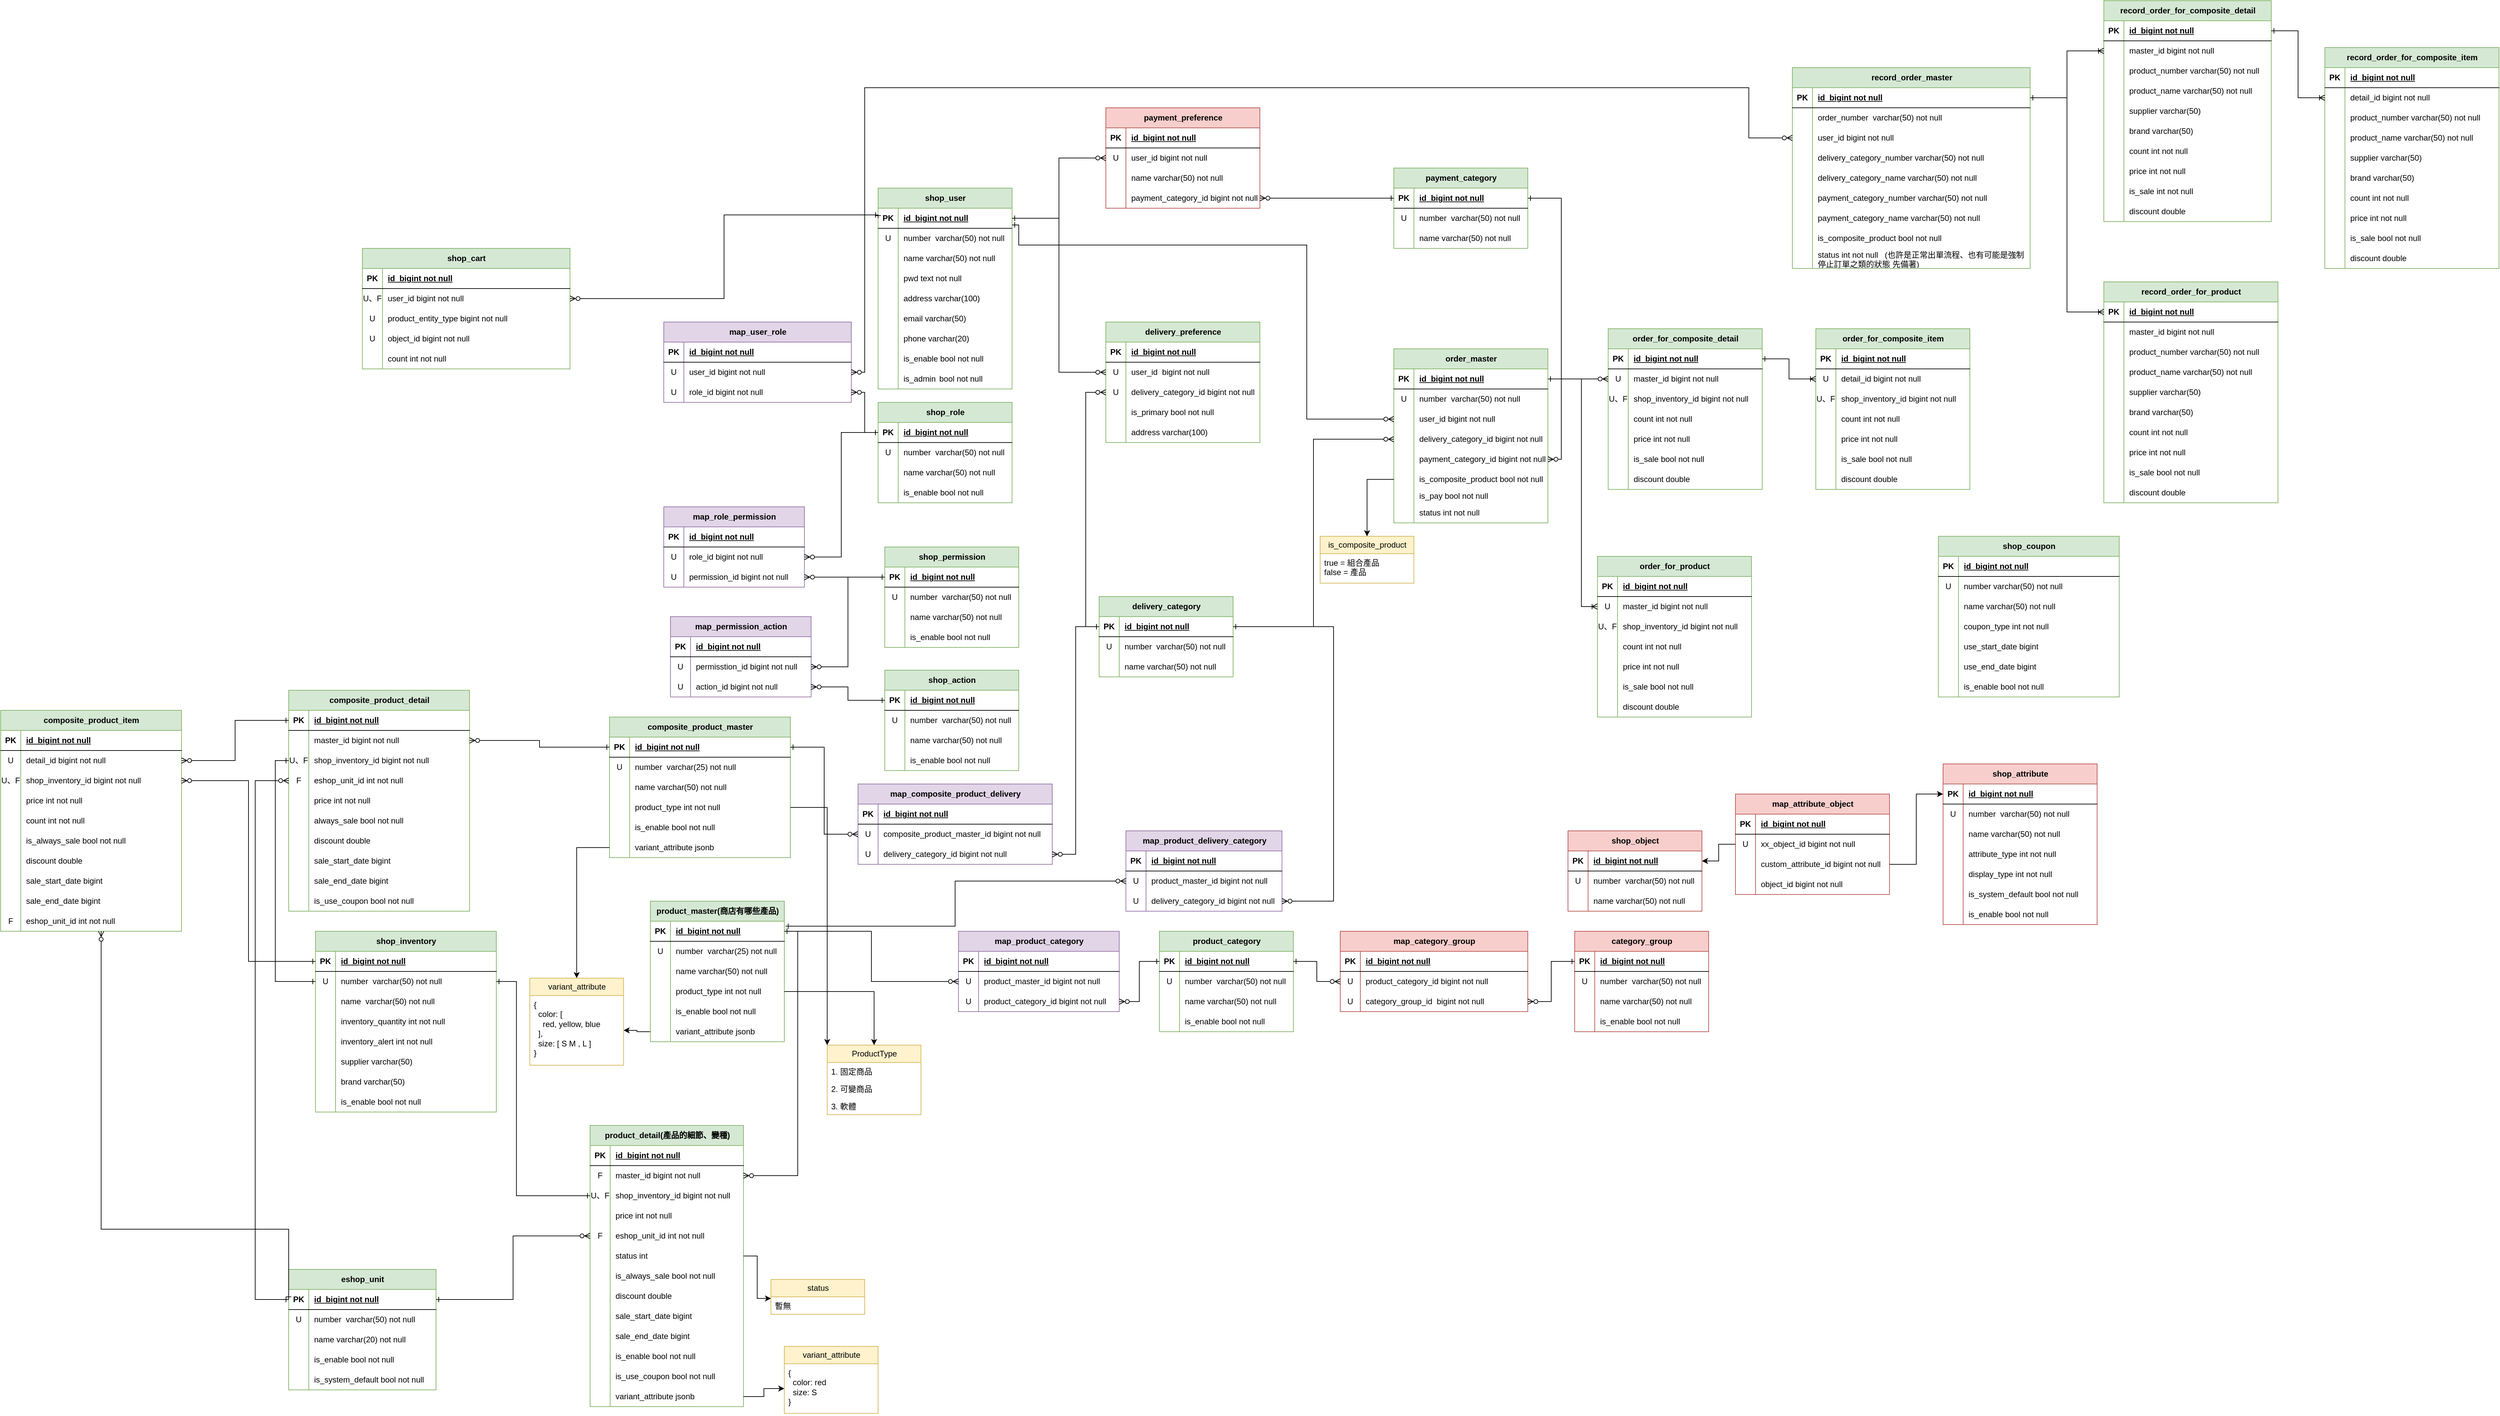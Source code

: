 <mxfile version="22.0.4" type="device">
  <diagram name="第 1 页" id="gjMrXN75KatTI1CY5GMf">
    <mxGraphModel dx="2696" dy="2872" grid="1" gridSize="10" guides="1" tooltips="1" connect="1" arrows="1" fold="1" page="1" pageScale="1" pageWidth="827" pageHeight="1169" math="0" shadow="0">
      <root>
        <mxCell id="0" />
        <mxCell id="1" parent="0" />
        <mxCell id="5NZH2VJ-4r5IN333hpWa-1" value="product_master(商店有哪些產品)" style="shape=table;startSize=30;container=1;collapsible=1;childLayout=tableLayout;fixedRows=1;rowLines=0;fontStyle=1;align=center;resizeLast=1;html=1;fillColor=#d5e8d4;strokeColor=#82b366;" parent="1" vertex="1">
          <mxGeometry x="10" y="-55" width="200" height="210" as="geometry" />
        </mxCell>
        <mxCell id="5NZH2VJ-4r5IN333hpWa-2" value="" style="shape=tableRow;horizontal=0;startSize=0;swimlaneHead=0;swimlaneBody=0;fillColor=none;collapsible=0;dropTarget=0;points=[[0,0.5],[1,0.5]];portConstraint=eastwest;top=0;left=0;right=0;bottom=1;" parent="5NZH2VJ-4r5IN333hpWa-1" vertex="1">
          <mxGeometry y="30" width="200" height="30" as="geometry" />
        </mxCell>
        <mxCell id="5NZH2VJ-4r5IN333hpWa-3" value="PK" style="shape=partialRectangle;connectable=0;fillColor=none;top=0;left=0;bottom=0;right=0;fontStyle=1;overflow=hidden;whiteSpace=wrap;html=1;" parent="5NZH2VJ-4r5IN333hpWa-2" vertex="1">
          <mxGeometry width="30" height="30" as="geometry">
            <mxRectangle width="30" height="30" as="alternateBounds" />
          </mxGeometry>
        </mxCell>
        <mxCell id="5NZH2VJ-4r5IN333hpWa-4" value="id&amp;nbsp; bigint not null" style="shape=partialRectangle;connectable=0;fillColor=none;top=0;left=0;bottom=0;right=0;align=left;spacingLeft=6;fontStyle=5;overflow=hidden;whiteSpace=wrap;html=1;" parent="5NZH2VJ-4r5IN333hpWa-2" vertex="1">
          <mxGeometry x="30" width="170" height="30" as="geometry">
            <mxRectangle width="170" height="30" as="alternateBounds" />
          </mxGeometry>
        </mxCell>
        <mxCell id="5NZH2VJ-4r5IN333hpWa-5" value="" style="shape=tableRow;horizontal=0;startSize=0;swimlaneHead=0;swimlaneBody=0;fillColor=none;collapsible=0;dropTarget=0;points=[[0,0.5],[1,0.5]];portConstraint=eastwest;top=0;left=0;right=0;bottom=0;" parent="5NZH2VJ-4r5IN333hpWa-1" vertex="1">
          <mxGeometry y="60" width="200" height="30" as="geometry" />
        </mxCell>
        <mxCell id="5NZH2VJ-4r5IN333hpWa-6" value="U" style="shape=partialRectangle;connectable=0;fillColor=none;top=0;left=0;bottom=0;right=0;editable=1;overflow=hidden;whiteSpace=wrap;html=1;" parent="5NZH2VJ-4r5IN333hpWa-5" vertex="1">
          <mxGeometry width="30" height="30" as="geometry">
            <mxRectangle width="30" height="30" as="alternateBounds" />
          </mxGeometry>
        </mxCell>
        <mxCell id="5NZH2VJ-4r5IN333hpWa-7" value="number&amp;nbsp; varchar(25) not null&amp;nbsp;" style="shape=partialRectangle;connectable=0;fillColor=none;top=0;left=0;bottom=0;right=0;align=left;spacingLeft=6;overflow=hidden;whiteSpace=wrap;html=1;" parent="5NZH2VJ-4r5IN333hpWa-5" vertex="1">
          <mxGeometry x="30" width="170" height="30" as="geometry">
            <mxRectangle width="170" height="30" as="alternateBounds" />
          </mxGeometry>
        </mxCell>
        <mxCell id="5NZH2VJ-4r5IN333hpWa-8" value="" style="shape=tableRow;horizontal=0;startSize=0;swimlaneHead=0;swimlaneBody=0;fillColor=none;collapsible=0;dropTarget=0;points=[[0,0.5],[1,0.5]];portConstraint=eastwest;top=0;left=0;right=0;bottom=0;" parent="5NZH2VJ-4r5IN333hpWa-1" vertex="1">
          <mxGeometry y="90" width="200" height="30" as="geometry" />
        </mxCell>
        <mxCell id="5NZH2VJ-4r5IN333hpWa-9" value="" style="shape=partialRectangle;connectable=0;fillColor=none;top=0;left=0;bottom=0;right=0;editable=1;overflow=hidden;whiteSpace=wrap;html=1;" parent="5NZH2VJ-4r5IN333hpWa-8" vertex="1">
          <mxGeometry width="30" height="30" as="geometry">
            <mxRectangle width="30" height="30" as="alternateBounds" />
          </mxGeometry>
        </mxCell>
        <mxCell id="5NZH2VJ-4r5IN333hpWa-10" value="name varchar(50) not null" style="shape=partialRectangle;connectable=0;fillColor=none;top=0;left=0;bottom=0;right=0;align=left;spacingLeft=6;overflow=hidden;whiteSpace=wrap;html=1;" parent="5NZH2VJ-4r5IN333hpWa-8" vertex="1">
          <mxGeometry x="30" width="170" height="30" as="geometry">
            <mxRectangle width="170" height="30" as="alternateBounds" />
          </mxGeometry>
        </mxCell>
        <mxCell id="BImxP-ZW4_znsc67AAC8-318" value="" style="shape=tableRow;horizontal=0;startSize=0;swimlaneHead=0;swimlaneBody=0;fillColor=none;collapsible=0;dropTarget=0;points=[[0,0.5],[1,0.5]];portConstraint=eastwest;top=0;left=0;right=0;bottom=0;" parent="5NZH2VJ-4r5IN333hpWa-1" vertex="1">
          <mxGeometry y="120" width="200" height="30" as="geometry" />
        </mxCell>
        <mxCell id="BImxP-ZW4_znsc67AAC8-319" value="" style="shape=partialRectangle;connectable=0;fillColor=none;top=0;left=0;bottom=0;right=0;editable=1;overflow=hidden;whiteSpace=wrap;html=1;" parent="BImxP-ZW4_znsc67AAC8-318" vertex="1">
          <mxGeometry width="30" height="30" as="geometry">
            <mxRectangle width="30" height="30" as="alternateBounds" />
          </mxGeometry>
        </mxCell>
        <mxCell id="BImxP-ZW4_znsc67AAC8-320" value="product_type int not null" style="shape=partialRectangle;connectable=0;fillColor=none;top=0;left=0;bottom=0;right=0;align=left;spacingLeft=6;overflow=hidden;whiteSpace=wrap;html=1;" parent="BImxP-ZW4_znsc67AAC8-318" vertex="1">
          <mxGeometry x="30" width="170" height="30" as="geometry">
            <mxRectangle width="170" height="30" as="alternateBounds" />
          </mxGeometry>
        </mxCell>
        <mxCell id="y6CGvIDiK7Tm9wDCunL--25" value="" style="shape=tableRow;horizontal=0;startSize=0;swimlaneHead=0;swimlaneBody=0;fillColor=none;collapsible=0;dropTarget=0;points=[[0,0.5],[1,0.5]];portConstraint=eastwest;top=0;left=0;right=0;bottom=0;" parent="5NZH2VJ-4r5IN333hpWa-1" vertex="1">
          <mxGeometry y="150" width="200" height="30" as="geometry" />
        </mxCell>
        <mxCell id="y6CGvIDiK7Tm9wDCunL--26" value="" style="shape=partialRectangle;connectable=0;fillColor=none;top=0;left=0;bottom=0;right=0;editable=1;overflow=hidden;whiteSpace=wrap;html=1;" parent="y6CGvIDiK7Tm9wDCunL--25" vertex="1">
          <mxGeometry width="30" height="30" as="geometry">
            <mxRectangle width="30" height="30" as="alternateBounds" />
          </mxGeometry>
        </mxCell>
        <mxCell id="y6CGvIDiK7Tm9wDCunL--27" value="is_enable bool not null" style="shape=partialRectangle;connectable=0;fillColor=none;top=0;left=0;bottom=0;right=0;align=left;spacingLeft=6;overflow=hidden;whiteSpace=wrap;html=1;" parent="y6CGvIDiK7Tm9wDCunL--25" vertex="1">
          <mxGeometry x="30" width="170" height="30" as="geometry">
            <mxRectangle width="170" height="30" as="alternateBounds" />
          </mxGeometry>
        </mxCell>
        <mxCell id="BImxP-ZW4_znsc67AAC8-183" value="" style="shape=tableRow;horizontal=0;startSize=0;swimlaneHead=0;swimlaneBody=0;fillColor=none;collapsible=0;dropTarget=0;points=[[0,0.5],[1,0.5]];portConstraint=eastwest;top=0;left=0;right=0;bottom=0;" parent="5NZH2VJ-4r5IN333hpWa-1" vertex="1">
          <mxGeometry y="180" width="200" height="30" as="geometry" />
        </mxCell>
        <mxCell id="BImxP-ZW4_znsc67AAC8-184" value="" style="shape=partialRectangle;connectable=0;fillColor=none;top=0;left=0;bottom=0;right=0;editable=1;overflow=hidden;whiteSpace=wrap;html=1;" parent="BImxP-ZW4_znsc67AAC8-183" vertex="1">
          <mxGeometry width="30" height="30" as="geometry">
            <mxRectangle width="30" height="30" as="alternateBounds" />
          </mxGeometry>
        </mxCell>
        <mxCell id="BImxP-ZW4_znsc67AAC8-185" value="variant_attribute jsonb" style="shape=partialRectangle;connectable=0;fillColor=none;top=0;left=0;bottom=0;right=0;align=left;spacingLeft=6;overflow=hidden;whiteSpace=wrap;html=1;" parent="BImxP-ZW4_znsc67AAC8-183" vertex="1">
          <mxGeometry x="30" width="170" height="30" as="geometry">
            <mxRectangle width="170" height="30" as="alternateBounds" />
          </mxGeometry>
        </mxCell>
        <mxCell id="5NZH2VJ-4r5IN333hpWa-45" value="product_category" style="shape=table;startSize=30;container=1;collapsible=1;childLayout=tableLayout;fixedRows=1;rowLines=0;fontStyle=1;align=center;resizeLast=1;html=1;fillColor=#d5e8d4;strokeColor=#82b366;" parent="1" vertex="1">
          <mxGeometry x="770" y="-10" width="200" height="150" as="geometry" />
        </mxCell>
        <mxCell id="5NZH2VJ-4r5IN333hpWa-46" value="" style="shape=tableRow;horizontal=0;startSize=0;swimlaneHead=0;swimlaneBody=0;fillColor=none;collapsible=0;dropTarget=0;points=[[0,0.5],[1,0.5]];portConstraint=eastwest;top=0;left=0;right=0;bottom=1;" parent="5NZH2VJ-4r5IN333hpWa-45" vertex="1">
          <mxGeometry y="30" width="200" height="30" as="geometry" />
        </mxCell>
        <mxCell id="5NZH2VJ-4r5IN333hpWa-47" value="PK" style="shape=partialRectangle;connectable=0;fillColor=none;top=0;left=0;bottom=0;right=0;fontStyle=1;overflow=hidden;whiteSpace=wrap;html=1;" parent="5NZH2VJ-4r5IN333hpWa-46" vertex="1">
          <mxGeometry width="30" height="30" as="geometry">
            <mxRectangle width="30" height="30" as="alternateBounds" />
          </mxGeometry>
        </mxCell>
        <mxCell id="5NZH2VJ-4r5IN333hpWa-48" value="id&amp;nbsp; bigint not null" style="shape=partialRectangle;connectable=0;fillColor=none;top=0;left=0;bottom=0;right=0;align=left;spacingLeft=6;fontStyle=5;overflow=hidden;whiteSpace=wrap;html=1;" parent="5NZH2VJ-4r5IN333hpWa-46" vertex="1">
          <mxGeometry x="30" width="170" height="30" as="geometry">
            <mxRectangle width="170" height="30" as="alternateBounds" />
          </mxGeometry>
        </mxCell>
        <mxCell id="5NZH2VJ-4r5IN333hpWa-49" value="" style="shape=tableRow;horizontal=0;startSize=0;swimlaneHead=0;swimlaneBody=0;fillColor=none;collapsible=0;dropTarget=0;points=[[0,0.5],[1,0.5]];portConstraint=eastwest;top=0;left=0;right=0;bottom=0;" parent="5NZH2VJ-4r5IN333hpWa-45" vertex="1">
          <mxGeometry y="60" width="200" height="30" as="geometry" />
        </mxCell>
        <mxCell id="5NZH2VJ-4r5IN333hpWa-50" value="U" style="shape=partialRectangle;connectable=0;fillColor=none;top=0;left=0;bottom=0;right=0;editable=1;overflow=hidden;whiteSpace=wrap;html=1;" parent="5NZH2VJ-4r5IN333hpWa-49" vertex="1">
          <mxGeometry width="30" height="30" as="geometry">
            <mxRectangle width="30" height="30" as="alternateBounds" />
          </mxGeometry>
        </mxCell>
        <mxCell id="5NZH2VJ-4r5IN333hpWa-51" value="number&amp;nbsp; varchar(50) not null&amp;nbsp;" style="shape=partialRectangle;connectable=0;fillColor=none;top=0;left=0;bottom=0;right=0;align=left;spacingLeft=6;overflow=hidden;whiteSpace=wrap;html=1;" parent="5NZH2VJ-4r5IN333hpWa-49" vertex="1">
          <mxGeometry x="30" width="170" height="30" as="geometry">
            <mxRectangle width="170" height="30" as="alternateBounds" />
          </mxGeometry>
        </mxCell>
        <mxCell id="5NZH2VJ-4r5IN333hpWa-52" value="" style="shape=tableRow;horizontal=0;startSize=0;swimlaneHead=0;swimlaneBody=0;fillColor=none;collapsible=0;dropTarget=0;points=[[0,0.5],[1,0.5]];portConstraint=eastwest;top=0;left=0;right=0;bottom=0;" parent="5NZH2VJ-4r5IN333hpWa-45" vertex="1">
          <mxGeometry y="90" width="200" height="30" as="geometry" />
        </mxCell>
        <mxCell id="5NZH2VJ-4r5IN333hpWa-53" value="" style="shape=partialRectangle;connectable=0;fillColor=none;top=0;left=0;bottom=0;right=0;editable=1;overflow=hidden;whiteSpace=wrap;html=1;" parent="5NZH2VJ-4r5IN333hpWa-52" vertex="1">
          <mxGeometry width="30" height="30" as="geometry">
            <mxRectangle width="30" height="30" as="alternateBounds" />
          </mxGeometry>
        </mxCell>
        <mxCell id="5NZH2VJ-4r5IN333hpWa-54" value="name varchar(50) not null" style="shape=partialRectangle;connectable=0;fillColor=none;top=0;left=0;bottom=0;right=0;align=left;spacingLeft=6;overflow=hidden;whiteSpace=wrap;html=1;" parent="5NZH2VJ-4r5IN333hpWa-52" vertex="1">
          <mxGeometry x="30" width="170" height="30" as="geometry">
            <mxRectangle width="170" height="30" as="alternateBounds" />
          </mxGeometry>
        </mxCell>
        <mxCell id="5NZH2VJ-4r5IN333hpWa-61" value="" style="shape=tableRow;horizontal=0;startSize=0;swimlaneHead=0;swimlaneBody=0;fillColor=none;collapsible=0;dropTarget=0;points=[[0,0.5],[1,0.5]];portConstraint=eastwest;top=0;left=0;right=0;bottom=0;" parent="5NZH2VJ-4r5IN333hpWa-45" vertex="1">
          <mxGeometry y="120" width="200" height="30" as="geometry" />
        </mxCell>
        <mxCell id="5NZH2VJ-4r5IN333hpWa-62" value="" style="shape=partialRectangle;connectable=0;fillColor=none;top=0;left=0;bottom=0;right=0;editable=1;overflow=hidden;whiteSpace=wrap;html=1;" parent="5NZH2VJ-4r5IN333hpWa-61" vertex="1">
          <mxGeometry width="30" height="30" as="geometry">
            <mxRectangle width="30" height="30" as="alternateBounds" />
          </mxGeometry>
        </mxCell>
        <mxCell id="5NZH2VJ-4r5IN333hpWa-63" value="is_enable bool not null" style="shape=partialRectangle;connectable=0;fillColor=none;top=0;left=0;bottom=0;right=0;align=left;spacingLeft=6;overflow=hidden;whiteSpace=wrap;html=1;" parent="5NZH2VJ-4r5IN333hpWa-61" vertex="1">
          <mxGeometry x="30" width="170" height="30" as="geometry">
            <mxRectangle width="170" height="30" as="alternateBounds" />
          </mxGeometry>
        </mxCell>
        <mxCell id="5NZH2VJ-4r5IN333hpWa-67" value="map_product_category" style="shape=table;startSize=30;container=1;collapsible=1;childLayout=tableLayout;fixedRows=1;rowLines=0;fontStyle=1;align=center;resizeLast=1;html=1;fillColor=#e1d5e7;strokeColor=#9673a6;" parent="1" vertex="1">
          <mxGeometry x="470" y="-10" width="240" height="120" as="geometry" />
        </mxCell>
        <mxCell id="5NZH2VJ-4r5IN333hpWa-68" value="" style="shape=tableRow;horizontal=0;startSize=0;swimlaneHead=0;swimlaneBody=0;fillColor=none;collapsible=0;dropTarget=0;points=[[0,0.5],[1,0.5]];portConstraint=eastwest;top=0;left=0;right=0;bottom=1;" parent="5NZH2VJ-4r5IN333hpWa-67" vertex="1">
          <mxGeometry y="30" width="240" height="30" as="geometry" />
        </mxCell>
        <mxCell id="5NZH2VJ-4r5IN333hpWa-69" value="PK" style="shape=partialRectangle;connectable=0;fillColor=none;top=0;left=0;bottom=0;right=0;fontStyle=1;overflow=hidden;whiteSpace=wrap;html=1;" parent="5NZH2VJ-4r5IN333hpWa-68" vertex="1">
          <mxGeometry width="30" height="30" as="geometry">
            <mxRectangle width="30" height="30" as="alternateBounds" />
          </mxGeometry>
        </mxCell>
        <mxCell id="5NZH2VJ-4r5IN333hpWa-70" value="id&amp;nbsp; bigint not null" style="shape=partialRectangle;connectable=0;fillColor=none;top=0;left=0;bottom=0;right=0;align=left;spacingLeft=6;fontStyle=5;overflow=hidden;whiteSpace=wrap;html=1;" parent="5NZH2VJ-4r5IN333hpWa-68" vertex="1">
          <mxGeometry x="30" width="210" height="30" as="geometry">
            <mxRectangle width="210" height="30" as="alternateBounds" />
          </mxGeometry>
        </mxCell>
        <mxCell id="5NZH2VJ-4r5IN333hpWa-71" value="" style="shape=tableRow;horizontal=0;startSize=0;swimlaneHead=0;swimlaneBody=0;fillColor=none;collapsible=0;dropTarget=0;points=[[0,0.5],[1,0.5]];portConstraint=eastwest;top=0;left=0;right=0;bottom=0;" parent="5NZH2VJ-4r5IN333hpWa-67" vertex="1">
          <mxGeometry y="60" width="240" height="30" as="geometry" />
        </mxCell>
        <mxCell id="5NZH2VJ-4r5IN333hpWa-72" value="U" style="shape=partialRectangle;connectable=0;fillColor=none;top=0;left=0;bottom=0;right=0;editable=1;overflow=hidden;whiteSpace=wrap;html=1;" parent="5NZH2VJ-4r5IN333hpWa-71" vertex="1">
          <mxGeometry width="30" height="30" as="geometry">
            <mxRectangle width="30" height="30" as="alternateBounds" />
          </mxGeometry>
        </mxCell>
        <mxCell id="5NZH2VJ-4r5IN333hpWa-73" value="product_master_id bigint not null" style="shape=partialRectangle;connectable=0;fillColor=none;top=0;left=0;bottom=0;right=0;align=left;spacingLeft=6;overflow=hidden;whiteSpace=wrap;html=1;" parent="5NZH2VJ-4r5IN333hpWa-71" vertex="1">
          <mxGeometry x="30" width="210" height="30" as="geometry">
            <mxRectangle width="210" height="30" as="alternateBounds" />
          </mxGeometry>
        </mxCell>
        <mxCell id="5NZH2VJ-4r5IN333hpWa-74" value="" style="shape=tableRow;horizontal=0;startSize=0;swimlaneHead=0;swimlaneBody=0;fillColor=none;collapsible=0;dropTarget=0;points=[[0,0.5],[1,0.5]];portConstraint=eastwest;top=0;left=0;right=0;bottom=0;" parent="5NZH2VJ-4r5IN333hpWa-67" vertex="1">
          <mxGeometry y="90" width="240" height="30" as="geometry" />
        </mxCell>
        <mxCell id="5NZH2VJ-4r5IN333hpWa-75" value="U" style="shape=partialRectangle;connectable=0;fillColor=none;top=0;left=0;bottom=0;right=0;editable=1;overflow=hidden;whiteSpace=wrap;html=1;" parent="5NZH2VJ-4r5IN333hpWa-74" vertex="1">
          <mxGeometry width="30" height="30" as="geometry">
            <mxRectangle width="30" height="30" as="alternateBounds" />
          </mxGeometry>
        </mxCell>
        <mxCell id="5NZH2VJ-4r5IN333hpWa-76" value="product_category_id bigint not null" style="shape=partialRectangle;connectable=0;fillColor=none;top=0;left=0;bottom=0;right=0;align=left;spacingLeft=6;overflow=hidden;whiteSpace=wrap;html=1;" parent="5NZH2VJ-4r5IN333hpWa-74" vertex="1">
          <mxGeometry x="30" width="210" height="30" as="geometry">
            <mxRectangle width="210" height="30" as="alternateBounds" />
          </mxGeometry>
        </mxCell>
        <mxCell id="5NZH2VJ-4r5IN333hpWa-84" style="edgeStyle=orthogonalEdgeStyle;rounded=0;orthogonalLoop=1;jettySize=auto;html=1;entryX=1;entryY=0.5;entryDx=0;entryDy=0;startArrow=ERone;startFill=0;endArrow=ERzeroToMany;endFill=0;" parent="1" source="5NZH2VJ-4r5IN333hpWa-46" target="5NZH2VJ-4r5IN333hpWa-74" edge="1">
          <mxGeometry relative="1" as="geometry" />
        </mxCell>
        <mxCell id="5NZH2VJ-4r5IN333hpWa-85" value="shop_object" style="shape=table;startSize=30;container=1;collapsible=1;childLayout=tableLayout;fixedRows=1;rowLines=0;fontStyle=1;align=center;resizeLast=1;html=1;fillColor=#f8cecc;strokeColor=#b85450;" parent="1" vertex="1">
          <mxGeometry x="1380" y="-160" width="200" height="120" as="geometry">
            <mxRectangle x="1170" y="-320" width="110" height="30" as="alternateBounds" />
          </mxGeometry>
        </mxCell>
        <mxCell id="5NZH2VJ-4r5IN333hpWa-86" value="" style="shape=tableRow;horizontal=0;startSize=0;swimlaneHead=0;swimlaneBody=0;fillColor=none;collapsible=0;dropTarget=0;points=[[0,0.5],[1,0.5]];portConstraint=eastwest;top=0;left=0;right=0;bottom=1;" parent="5NZH2VJ-4r5IN333hpWa-85" vertex="1">
          <mxGeometry y="30" width="200" height="30" as="geometry" />
        </mxCell>
        <mxCell id="5NZH2VJ-4r5IN333hpWa-87" value="PK" style="shape=partialRectangle;connectable=0;fillColor=none;top=0;left=0;bottom=0;right=0;fontStyle=1;overflow=hidden;whiteSpace=wrap;html=1;" parent="5NZH2VJ-4r5IN333hpWa-86" vertex="1">
          <mxGeometry width="30" height="30" as="geometry">
            <mxRectangle width="30" height="30" as="alternateBounds" />
          </mxGeometry>
        </mxCell>
        <mxCell id="5NZH2VJ-4r5IN333hpWa-88" value="id&amp;nbsp; bigint not null" style="shape=partialRectangle;connectable=0;fillColor=none;top=0;left=0;bottom=0;right=0;align=left;spacingLeft=6;fontStyle=5;overflow=hidden;whiteSpace=wrap;html=1;" parent="5NZH2VJ-4r5IN333hpWa-86" vertex="1">
          <mxGeometry x="30" width="170" height="30" as="geometry">
            <mxRectangle width="170" height="30" as="alternateBounds" />
          </mxGeometry>
        </mxCell>
        <mxCell id="5NZH2VJ-4r5IN333hpWa-89" value="" style="shape=tableRow;horizontal=0;startSize=0;swimlaneHead=0;swimlaneBody=0;fillColor=none;collapsible=0;dropTarget=0;points=[[0,0.5],[1,0.5]];portConstraint=eastwest;top=0;left=0;right=0;bottom=0;" parent="5NZH2VJ-4r5IN333hpWa-85" vertex="1">
          <mxGeometry y="60" width="200" height="30" as="geometry" />
        </mxCell>
        <mxCell id="5NZH2VJ-4r5IN333hpWa-90" value="U" style="shape=partialRectangle;connectable=0;fillColor=none;top=0;left=0;bottom=0;right=0;editable=1;overflow=hidden;whiteSpace=wrap;html=1;" parent="5NZH2VJ-4r5IN333hpWa-89" vertex="1">
          <mxGeometry width="30" height="30" as="geometry">
            <mxRectangle width="30" height="30" as="alternateBounds" />
          </mxGeometry>
        </mxCell>
        <mxCell id="5NZH2VJ-4r5IN333hpWa-91" value="number&amp;nbsp; varchar(50) not null&amp;nbsp;" style="shape=partialRectangle;connectable=0;fillColor=none;top=0;left=0;bottom=0;right=0;align=left;spacingLeft=6;overflow=hidden;whiteSpace=wrap;html=1;" parent="5NZH2VJ-4r5IN333hpWa-89" vertex="1">
          <mxGeometry x="30" width="170" height="30" as="geometry">
            <mxRectangle width="170" height="30" as="alternateBounds" />
          </mxGeometry>
        </mxCell>
        <mxCell id="5NZH2VJ-4r5IN333hpWa-92" value="" style="shape=tableRow;horizontal=0;startSize=0;swimlaneHead=0;swimlaneBody=0;fillColor=none;collapsible=0;dropTarget=0;points=[[0,0.5],[1,0.5]];portConstraint=eastwest;top=0;left=0;right=0;bottom=0;" parent="5NZH2VJ-4r5IN333hpWa-85" vertex="1">
          <mxGeometry y="90" width="200" height="30" as="geometry" />
        </mxCell>
        <mxCell id="5NZH2VJ-4r5IN333hpWa-93" value="" style="shape=partialRectangle;connectable=0;fillColor=none;top=0;left=0;bottom=0;right=0;editable=1;overflow=hidden;whiteSpace=wrap;html=1;" parent="5NZH2VJ-4r5IN333hpWa-92" vertex="1">
          <mxGeometry width="30" height="30" as="geometry">
            <mxRectangle width="30" height="30" as="alternateBounds" />
          </mxGeometry>
        </mxCell>
        <mxCell id="5NZH2VJ-4r5IN333hpWa-94" value="name varchar(50) not null" style="shape=partialRectangle;connectable=0;fillColor=none;top=0;left=0;bottom=0;right=0;align=left;spacingLeft=6;overflow=hidden;whiteSpace=wrap;html=1;" parent="5NZH2VJ-4r5IN333hpWa-92" vertex="1">
          <mxGeometry x="30" width="170" height="30" as="geometry">
            <mxRectangle width="170" height="30" as="alternateBounds" />
          </mxGeometry>
        </mxCell>
        <mxCell id="5NZH2VJ-4r5IN333hpWa-104" value="shop_attribute" style="shape=table;startSize=30;container=1;collapsible=1;childLayout=tableLayout;fixedRows=1;rowLines=0;fontStyle=1;align=center;resizeLast=1;html=1;fillColor=#f8cecc;strokeColor=#b85450;" parent="1" vertex="1">
          <mxGeometry x="1940" y="-260" width="230" height="240" as="geometry" />
        </mxCell>
        <mxCell id="5NZH2VJ-4r5IN333hpWa-105" value="" style="shape=tableRow;horizontal=0;startSize=0;swimlaneHead=0;swimlaneBody=0;fillColor=none;collapsible=0;dropTarget=0;points=[[0,0.5],[1,0.5]];portConstraint=eastwest;top=0;left=0;right=0;bottom=1;" parent="5NZH2VJ-4r5IN333hpWa-104" vertex="1">
          <mxGeometry y="30" width="230" height="30" as="geometry" />
        </mxCell>
        <mxCell id="5NZH2VJ-4r5IN333hpWa-106" value="PK" style="shape=partialRectangle;connectable=0;fillColor=none;top=0;left=0;bottom=0;right=0;fontStyle=1;overflow=hidden;whiteSpace=wrap;html=1;" parent="5NZH2VJ-4r5IN333hpWa-105" vertex="1">
          <mxGeometry width="30" height="30" as="geometry">
            <mxRectangle width="30" height="30" as="alternateBounds" />
          </mxGeometry>
        </mxCell>
        <mxCell id="5NZH2VJ-4r5IN333hpWa-107" value="id&amp;nbsp; bigint not null" style="shape=partialRectangle;connectable=0;fillColor=none;top=0;left=0;bottom=0;right=0;align=left;spacingLeft=6;fontStyle=5;overflow=hidden;whiteSpace=wrap;html=1;" parent="5NZH2VJ-4r5IN333hpWa-105" vertex="1">
          <mxGeometry x="30" width="200" height="30" as="geometry">
            <mxRectangle width="200" height="30" as="alternateBounds" />
          </mxGeometry>
        </mxCell>
        <mxCell id="5NZH2VJ-4r5IN333hpWa-108" value="" style="shape=tableRow;horizontal=0;startSize=0;swimlaneHead=0;swimlaneBody=0;fillColor=none;collapsible=0;dropTarget=0;points=[[0,0.5],[1,0.5]];portConstraint=eastwest;top=0;left=0;right=0;bottom=0;" parent="5NZH2VJ-4r5IN333hpWa-104" vertex="1">
          <mxGeometry y="60" width="230" height="30" as="geometry" />
        </mxCell>
        <mxCell id="5NZH2VJ-4r5IN333hpWa-109" value="U" style="shape=partialRectangle;connectable=0;fillColor=none;top=0;left=0;bottom=0;right=0;editable=1;overflow=hidden;whiteSpace=wrap;html=1;" parent="5NZH2VJ-4r5IN333hpWa-108" vertex="1">
          <mxGeometry width="30" height="30" as="geometry">
            <mxRectangle width="30" height="30" as="alternateBounds" />
          </mxGeometry>
        </mxCell>
        <mxCell id="5NZH2VJ-4r5IN333hpWa-110" value="number&amp;nbsp; varchar(50) not null&amp;nbsp;" style="shape=partialRectangle;connectable=0;fillColor=none;top=0;left=0;bottom=0;right=0;align=left;spacingLeft=6;overflow=hidden;whiteSpace=wrap;html=1;" parent="5NZH2VJ-4r5IN333hpWa-108" vertex="1">
          <mxGeometry x="30" width="200" height="30" as="geometry">
            <mxRectangle width="200" height="30" as="alternateBounds" />
          </mxGeometry>
        </mxCell>
        <mxCell id="5NZH2VJ-4r5IN333hpWa-111" value="" style="shape=tableRow;horizontal=0;startSize=0;swimlaneHead=0;swimlaneBody=0;fillColor=none;collapsible=0;dropTarget=0;points=[[0,0.5],[1,0.5]];portConstraint=eastwest;top=0;left=0;right=0;bottom=0;" parent="5NZH2VJ-4r5IN333hpWa-104" vertex="1">
          <mxGeometry y="90" width="230" height="30" as="geometry" />
        </mxCell>
        <mxCell id="5NZH2VJ-4r5IN333hpWa-112" value="" style="shape=partialRectangle;connectable=0;fillColor=none;top=0;left=0;bottom=0;right=0;editable=1;overflow=hidden;whiteSpace=wrap;html=1;" parent="5NZH2VJ-4r5IN333hpWa-111" vertex="1">
          <mxGeometry width="30" height="30" as="geometry">
            <mxRectangle width="30" height="30" as="alternateBounds" />
          </mxGeometry>
        </mxCell>
        <mxCell id="5NZH2VJ-4r5IN333hpWa-113" value="name varchar(50) not null" style="shape=partialRectangle;connectable=0;fillColor=none;top=0;left=0;bottom=0;right=0;align=left;spacingLeft=6;overflow=hidden;whiteSpace=wrap;html=1;" parent="5NZH2VJ-4r5IN333hpWa-111" vertex="1">
          <mxGeometry x="30" width="200" height="30" as="geometry">
            <mxRectangle width="200" height="30" as="alternateBounds" />
          </mxGeometry>
        </mxCell>
        <mxCell id="5NZH2VJ-4r5IN333hpWa-117" value="" style="shape=tableRow;horizontal=0;startSize=0;swimlaneHead=0;swimlaneBody=0;fillColor=none;collapsible=0;dropTarget=0;points=[[0,0.5],[1,0.5]];portConstraint=eastwest;top=0;left=0;right=0;bottom=0;" parent="5NZH2VJ-4r5IN333hpWa-104" vertex="1">
          <mxGeometry y="120" width="230" height="30" as="geometry" />
        </mxCell>
        <mxCell id="5NZH2VJ-4r5IN333hpWa-118" value="" style="shape=partialRectangle;connectable=0;fillColor=none;top=0;left=0;bottom=0;right=0;editable=1;overflow=hidden;whiteSpace=wrap;html=1;" parent="5NZH2VJ-4r5IN333hpWa-117" vertex="1">
          <mxGeometry width="30" height="30" as="geometry">
            <mxRectangle width="30" height="30" as="alternateBounds" />
          </mxGeometry>
        </mxCell>
        <mxCell id="5NZH2VJ-4r5IN333hpWa-119" value="attribute_type int not null" style="shape=partialRectangle;connectable=0;fillColor=none;top=0;left=0;bottom=0;right=0;align=left;spacingLeft=6;overflow=hidden;whiteSpace=wrap;html=1;" parent="5NZH2VJ-4r5IN333hpWa-117" vertex="1">
          <mxGeometry x="30" width="200" height="30" as="geometry">
            <mxRectangle width="200" height="30" as="alternateBounds" />
          </mxGeometry>
        </mxCell>
        <mxCell id="5NZH2VJ-4r5IN333hpWa-120" value="" style="shape=tableRow;horizontal=0;startSize=0;swimlaneHead=0;swimlaneBody=0;fillColor=none;collapsible=0;dropTarget=0;points=[[0,0.5],[1,0.5]];portConstraint=eastwest;top=0;left=0;right=0;bottom=0;" parent="5NZH2VJ-4r5IN333hpWa-104" vertex="1">
          <mxGeometry y="150" width="230" height="30" as="geometry" />
        </mxCell>
        <mxCell id="5NZH2VJ-4r5IN333hpWa-121" value="" style="shape=partialRectangle;connectable=0;fillColor=none;top=0;left=0;bottom=0;right=0;editable=1;overflow=hidden;whiteSpace=wrap;html=1;" parent="5NZH2VJ-4r5IN333hpWa-120" vertex="1">
          <mxGeometry width="30" height="30" as="geometry">
            <mxRectangle width="30" height="30" as="alternateBounds" />
          </mxGeometry>
        </mxCell>
        <mxCell id="5NZH2VJ-4r5IN333hpWa-122" value="display_type int not null" style="shape=partialRectangle;connectable=0;fillColor=none;top=0;left=0;bottom=0;right=0;align=left;spacingLeft=6;overflow=hidden;whiteSpace=wrap;html=1;" parent="5NZH2VJ-4r5IN333hpWa-120" vertex="1">
          <mxGeometry x="30" width="200" height="30" as="geometry">
            <mxRectangle width="200" height="30" as="alternateBounds" />
          </mxGeometry>
        </mxCell>
        <mxCell id="zDQE8Z6X0ZonQTaWDgRR-70" value="" style="shape=tableRow;horizontal=0;startSize=0;swimlaneHead=0;swimlaneBody=0;fillColor=none;collapsible=0;dropTarget=0;points=[[0,0.5],[1,0.5]];portConstraint=eastwest;top=0;left=0;right=0;bottom=0;" parent="5NZH2VJ-4r5IN333hpWa-104" vertex="1">
          <mxGeometry y="180" width="230" height="30" as="geometry" />
        </mxCell>
        <mxCell id="zDQE8Z6X0ZonQTaWDgRR-71" value="" style="shape=partialRectangle;connectable=0;fillColor=none;top=0;left=0;bottom=0;right=0;editable=1;overflow=hidden;whiteSpace=wrap;html=1;" parent="zDQE8Z6X0ZonQTaWDgRR-70" vertex="1">
          <mxGeometry width="30" height="30" as="geometry">
            <mxRectangle width="30" height="30" as="alternateBounds" />
          </mxGeometry>
        </mxCell>
        <mxCell id="zDQE8Z6X0ZonQTaWDgRR-72" value="is_system_default bool not null" style="shape=partialRectangle;connectable=0;fillColor=none;top=0;left=0;bottom=0;right=0;align=left;spacingLeft=6;overflow=hidden;whiteSpace=wrap;html=1;" parent="zDQE8Z6X0ZonQTaWDgRR-70" vertex="1">
          <mxGeometry x="30" width="200" height="30" as="geometry">
            <mxRectangle width="200" height="30" as="alternateBounds" />
          </mxGeometry>
        </mxCell>
        <mxCell id="5NZH2VJ-4r5IN333hpWa-114" value="" style="shape=tableRow;horizontal=0;startSize=0;swimlaneHead=0;swimlaneBody=0;fillColor=none;collapsible=0;dropTarget=0;points=[[0,0.5],[1,0.5]];portConstraint=eastwest;top=0;left=0;right=0;bottom=0;" parent="5NZH2VJ-4r5IN333hpWa-104" vertex="1">
          <mxGeometry y="210" width="230" height="30" as="geometry" />
        </mxCell>
        <mxCell id="5NZH2VJ-4r5IN333hpWa-115" value="" style="shape=partialRectangle;connectable=0;fillColor=none;top=0;left=0;bottom=0;right=0;editable=1;overflow=hidden;whiteSpace=wrap;html=1;" parent="5NZH2VJ-4r5IN333hpWa-114" vertex="1">
          <mxGeometry width="30" height="30" as="geometry">
            <mxRectangle width="30" height="30" as="alternateBounds" />
          </mxGeometry>
        </mxCell>
        <mxCell id="5NZH2VJ-4r5IN333hpWa-116" value="is_enable bool not null" style="shape=partialRectangle;connectable=0;fillColor=none;top=0;left=0;bottom=0;right=0;align=left;spacingLeft=6;overflow=hidden;whiteSpace=wrap;html=1;" parent="5NZH2VJ-4r5IN333hpWa-114" vertex="1">
          <mxGeometry x="30" width="200" height="30" as="geometry">
            <mxRectangle width="200" height="30" as="alternateBounds" />
          </mxGeometry>
        </mxCell>
        <mxCell id="5NZH2VJ-4r5IN333hpWa-123" value="map_attribute_object" style="shape=table;startSize=30;container=1;collapsible=1;childLayout=tableLayout;fixedRows=1;rowLines=0;fontStyle=1;align=center;resizeLast=1;html=1;fillColor=#f8cecc;strokeColor=#b85450;" parent="1" vertex="1">
          <mxGeometry x="1630" y="-215" width="230" height="150" as="geometry" />
        </mxCell>
        <mxCell id="5NZH2VJ-4r5IN333hpWa-124" value="" style="shape=tableRow;horizontal=0;startSize=0;swimlaneHead=0;swimlaneBody=0;fillColor=none;collapsible=0;dropTarget=0;points=[[0,0.5],[1,0.5]];portConstraint=eastwest;top=0;left=0;right=0;bottom=1;" parent="5NZH2VJ-4r5IN333hpWa-123" vertex="1">
          <mxGeometry y="30" width="230" height="30" as="geometry" />
        </mxCell>
        <mxCell id="5NZH2VJ-4r5IN333hpWa-125" value="PK" style="shape=partialRectangle;connectable=0;fillColor=none;top=0;left=0;bottom=0;right=0;fontStyle=1;overflow=hidden;whiteSpace=wrap;html=1;" parent="5NZH2VJ-4r5IN333hpWa-124" vertex="1">
          <mxGeometry width="30" height="30" as="geometry">
            <mxRectangle width="30" height="30" as="alternateBounds" />
          </mxGeometry>
        </mxCell>
        <mxCell id="5NZH2VJ-4r5IN333hpWa-126" value="id&amp;nbsp; bigint not null" style="shape=partialRectangle;connectable=0;fillColor=none;top=0;left=0;bottom=0;right=0;align=left;spacingLeft=6;fontStyle=5;overflow=hidden;whiteSpace=wrap;html=1;" parent="5NZH2VJ-4r5IN333hpWa-124" vertex="1">
          <mxGeometry x="30" width="200" height="30" as="geometry">
            <mxRectangle width="200" height="30" as="alternateBounds" />
          </mxGeometry>
        </mxCell>
        <mxCell id="5NZH2VJ-4r5IN333hpWa-127" value="" style="shape=tableRow;horizontal=0;startSize=0;swimlaneHead=0;swimlaneBody=0;fillColor=none;collapsible=0;dropTarget=0;points=[[0,0.5],[1,0.5]];portConstraint=eastwest;top=0;left=0;right=0;bottom=0;" parent="5NZH2VJ-4r5IN333hpWa-123" vertex="1">
          <mxGeometry y="60" width="230" height="30" as="geometry" />
        </mxCell>
        <mxCell id="5NZH2VJ-4r5IN333hpWa-128" value="U" style="shape=partialRectangle;connectable=0;fillColor=none;top=0;left=0;bottom=0;right=0;editable=1;overflow=hidden;whiteSpace=wrap;html=1;" parent="5NZH2VJ-4r5IN333hpWa-127" vertex="1">
          <mxGeometry width="30" height="30" as="geometry">
            <mxRectangle width="30" height="30" as="alternateBounds" />
          </mxGeometry>
        </mxCell>
        <mxCell id="5NZH2VJ-4r5IN333hpWa-129" value="xx_object_id bigint not null&amp;nbsp;" style="shape=partialRectangle;connectable=0;fillColor=none;top=0;left=0;bottom=0;right=0;align=left;spacingLeft=6;overflow=hidden;whiteSpace=wrap;html=1;" parent="5NZH2VJ-4r5IN333hpWa-127" vertex="1">
          <mxGeometry x="30" width="200" height="30" as="geometry">
            <mxRectangle width="200" height="30" as="alternateBounds" />
          </mxGeometry>
        </mxCell>
        <mxCell id="5NZH2VJ-4r5IN333hpWa-130" value="" style="shape=tableRow;horizontal=0;startSize=0;swimlaneHead=0;swimlaneBody=0;fillColor=none;collapsible=0;dropTarget=0;points=[[0,0.5],[1,0.5]];portConstraint=eastwest;top=0;left=0;right=0;bottom=0;" parent="5NZH2VJ-4r5IN333hpWa-123" vertex="1">
          <mxGeometry y="90" width="230" height="30" as="geometry" />
        </mxCell>
        <mxCell id="5NZH2VJ-4r5IN333hpWa-131" value="" style="shape=partialRectangle;connectable=0;fillColor=none;top=0;left=0;bottom=0;right=0;editable=1;overflow=hidden;whiteSpace=wrap;html=1;" parent="5NZH2VJ-4r5IN333hpWa-130" vertex="1">
          <mxGeometry width="30" height="30" as="geometry">
            <mxRectangle width="30" height="30" as="alternateBounds" />
          </mxGeometry>
        </mxCell>
        <mxCell id="5NZH2VJ-4r5IN333hpWa-132" value="custom_attribute_id bigint not null" style="shape=partialRectangle;connectable=0;fillColor=none;top=0;left=0;bottom=0;right=0;align=left;spacingLeft=6;overflow=hidden;whiteSpace=wrap;html=1;" parent="5NZH2VJ-4r5IN333hpWa-130" vertex="1">
          <mxGeometry x="30" width="200" height="30" as="geometry">
            <mxRectangle width="200" height="30" as="alternateBounds" />
          </mxGeometry>
        </mxCell>
        <mxCell id="5NZH2VJ-4r5IN333hpWa-133" value="" style="shape=tableRow;horizontal=0;startSize=0;swimlaneHead=0;swimlaneBody=0;fillColor=none;collapsible=0;dropTarget=0;points=[[0,0.5],[1,0.5]];portConstraint=eastwest;top=0;left=0;right=0;bottom=0;" parent="5NZH2VJ-4r5IN333hpWa-123" vertex="1">
          <mxGeometry y="120" width="230" height="30" as="geometry" />
        </mxCell>
        <mxCell id="5NZH2VJ-4r5IN333hpWa-134" value="" style="shape=partialRectangle;connectable=0;fillColor=none;top=0;left=0;bottom=0;right=0;editable=1;overflow=hidden;whiteSpace=wrap;html=1;" parent="5NZH2VJ-4r5IN333hpWa-133" vertex="1">
          <mxGeometry width="30" height="30" as="geometry">
            <mxRectangle width="30" height="30" as="alternateBounds" />
          </mxGeometry>
        </mxCell>
        <mxCell id="5NZH2VJ-4r5IN333hpWa-135" value="object_id bigint not null" style="shape=partialRectangle;connectable=0;fillColor=none;top=0;left=0;bottom=0;right=0;align=left;spacingLeft=6;overflow=hidden;whiteSpace=wrap;html=1;" parent="5NZH2VJ-4r5IN333hpWa-133" vertex="1">
          <mxGeometry x="30" width="200" height="30" as="geometry">
            <mxRectangle width="200" height="30" as="alternateBounds" />
          </mxGeometry>
        </mxCell>
        <mxCell id="5NZH2VJ-4r5IN333hpWa-142" style="edgeStyle=orthogonalEdgeStyle;rounded=0;orthogonalLoop=1;jettySize=auto;html=1;entryX=0;entryY=0.5;entryDx=0;entryDy=0;" parent="1" source="5NZH2VJ-4r5IN333hpWa-130" target="5NZH2VJ-4r5IN333hpWa-105" edge="1">
          <mxGeometry relative="1" as="geometry" />
        </mxCell>
        <mxCell id="5NZH2VJ-4r5IN333hpWa-143" style="edgeStyle=orthogonalEdgeStyle;rounded=0;orthogonalLoop=1;jettySize=auto;html=1;entryX=1;entryY=0.5;entryDx=0;entryDy=0;" parent="1" source="5NZH2VJ-4r5IN333hpWa-127" target="5NZH2VJ-4r5IN333hpWa-86" edge="1">
          <mxGeometry relative="1" as="geometry">
            <mxPoint x="1370" y="-255" as="targetPoint" />
          </mxGeometry>
        </mxCell>
        <mxCell id="5NZH2VJ-4r5IN333hpWa-144" value="category_group" style="shape=table;startSize=30;container=1;collapsible=1;childLayout=tableLayout;fixedRows=1;rowLines=0;fontStyle=1;align=center;resizeLast=1;html=1;fillColor=#f8cecc;strokeColor=#b85450;" parent="1" vertex="1">
          <mxGeometry x="1390" y="-10" width="200" height="150" as="geometry" />
        </mxCell>
        <mxCell id="5NZH2VJ-4r5IN333hpWa-145" value="" style="shape=tableRow;horizontal=0;startSize=0;swimlaneHead=0;swimlaneBody=0;fillColor=none;collapsible=0;dropTarget=0;points=[[0,0.5],[1,0.5]];portConstraint=eastwest;top=0;left=0;right=0;bottom=1;" parent="5NZH2VJ-4r5IN333hpWa-144" vertex="1">
          <mxGeometry y="30" width="200" height="30" as="geometry" />
        </mxCell>
        <mxCell id="5NZH2VJ-4r5IN333hpWa-146" value="PK" style="shape=partialRectangle;connectable=0;fillColor=none;top=0;left=0;bottom=0;right=0;fontStyle=1;overflow=hidden;whiteSpace=wrap;html=1;" parent="5NZH2VJ-4r5IN333hpWa-145" vertex="1">
          <mxGeometry width="30" height="30" as="geometry">
            <mxRectangle width="30" height="30" as="alternateBounds" />
          </mxGeometry>
        </mxCell>
        <mxCell id="5NZH2VJ-4r5IN333hpWa-147" value="id&amp;nbsp; bigint not null" style="shape=partialRectangle;connectable=0;fillColor=none;top=0;left=0;bottom=0;right=0;align=left;spacingLeft=6;fontStyle=5;overflow=hidden;whiteSpace=wrap;html=1;" parent="5NZH2VJ-4r5IN333hpWa-145" vertex="1">
          <mxGeometry x="30" width="170" height="30" as="geometry">
            <mxRectangle width="170" height="30" as="alternateBounds" />
          </mxGeometry>
        </mxCell>
        <mxCell id="5NZH2VJ-4r5IN333hpWa-148" value="" style="shape=tableRow;horizontal=0;startSize=0;swimlaneHead=0;swimlaneBody=0;fillColor=none;collapsible=0;dropTarget=0;points=[[0,0.5],[1,0.5]];portConstraint=eastwest;top=0;left=0;right=0;bottom=0;" parent="5NZH2VJ-4r5IN333hpWa-144" vertex="1">
          <mxGeometry y="60" width="200" height="30" as="geometry" />
        </mxCell>
        <mxCell id="5NZH2VJ-4r5IN333hpWa-149" value="U" style="shape=partialRectangle;connectable=0;fillColor=none;top=0;left=0;bottom=0;right=0;editable=1;overflow=hidden;whiteSpace=wrap;html=1;" parent="5NZH2VJ-4r5IN333hpWa-148" vertex="1">
          <mxGeometry width="30" height="30" as="geometry">
            <mxRectangle width="30" height="30" as="alternateBounds" />
          </mxGeometry>
        </mxCell>
        <mxCell id="5NZH2VJ-4r5IN333hpWa-150" value="number&amp;nbsp; varchar(50) not null&amp;nbsp;" style="shape=partialRectangle;connectable=0;fillColor=none;top=0;left=0;bottom=0;right=0;align=left;spacingLeft=6;overflow=hidden;whiteSpace=wrap;html=1;" parent="5NZH2VJ-4r5IN333hpWa-148" vertex="1">
          <mxGeometry x="30" width="170" height="30" as="geometry">
            <mxRectangle width="170" height="30" as="alternateBounds" />
          </mxGeometry>
        </mxCell>
        <mxCell id="5NZH2VJ-4r5IN333hpWa-151" value="" style="shape=tableRow;horizontal=0;startSize=0;swimlaneHead=0;swimlaneBody=0;fillColor=none;collapsible=0;dropTarget=0;points=[[0,0.5],[1,0.5]];portConstraint=eastwest;top=0;left=0;right=0;bottom=0;" parent="5NZH2VJ-4r5IN333hpWa-144" vertex="1">
          <mxGeometry y="90" width="200" height="30" as="geometry" />
        </mxCell>
        <mxCell id="5NZH2VJ-4r5IN333hpWa-152" value="" style="shape=partialRectangle;connectable=0;fillColor=none;top=0;left=0;bottom=0;right=0;editable=1;overflow=hidden;whiteSpace=wrap;html=1;" parent="5NZH2VJ-4r5IN333hpWa-151" vertex="1">
          <mxGeometry width="30" height="30" as="geometry">
            <mxRectangle width="30" height="30" as="alternateBounds" />
          </mxGeometry>
        </mxCell>
        <mxCell id="5NZH2VJ-4r5IN333hpWa-153" value="name varchar(50) not null" style="shape=partialRectangle;connectable=0;fillColor=none;top=0;left=0;bottom=0;right=0;align=left;spacingLeft=6;overflow=hidden;whiteSpace=wrap;html=1;" parent="5NZH2VJ-4r5IN333hpWa-151" vertex="1">
          <mxGeometry x="30" width="170" height="30" as="geometry">
            <mxRectangle width="170" height="30" as="alternateBounds" />
          </mxGeometry>
        </mxCell>
        <mxCell id="5NZH2VJ-4r5IN333hpWa-154" value="" style="shape=tableRow;horizontal=0;startSize=0;swimlaneHead=0;swimlaneBody=0;fillColor=none;collapsible=0;dropTarget=0;points=[[0,0.5],[1,0.5]];portConstraint=eastwest;top=0;left=0;right=0;bottom=0;" parent="5NZH2VJ-4r5IN333hpWa-144" vertex="1">
          <mxGeometry y="120" width="200" height="30" as="geometry" />
        </mxCell>
        <mxCell id="5NZH2VJ-4r5IN333hpWa-155" value="" style="shape=partialRectangle;connectable=0;fillColor=none;top=0;left=0;bottom=0;right=0;editable=1;overflow=hidden;whiteSpace=wrap;html=1;" parent="5NZH2VJ-4r5IN333hpWa-154" vertex="1">
          <mxGeometry width="30" height="30" as="geometry">
            <mxRectangle width="30" height="30" as="alternateBounds" />
          </mxGeometry>
        </mxCell>
        <mxCell id="5NZH2VJ-4r5IN333hpWa-156" value="is_enable bool not null" style="shape=partialRectangle;connectable=0;fillColor=none;top=0;left=0;bottom=0;right=0;align=left;spacingLeft=6;overflow=hidden;whiteSpace=wrap;html=1;" parent="5NZH2VJ-4r5IN333hpWa-154" vertex="1">
          <mxGeometry x="30" width="170" height="30" as="geometry">
            <mxRectangle width="170" height="30" as="alternateBounds" />
          </mxGeometry>
        </mxCell>
        <mxCell id="5NZH2VJ-4r5IN333hpWa-160" value="map_category_group" style="shape=table;startSize=30;container=1;collapsible=1;childLayout=tableLayout;fixedRows=1;rowLines=0;fontStyle=1;align=center;resizeLast=1;html=1;fillColor=#f8cecc;strokeColor=#b85450;" parent="1" vertex="1">
          <mxGeometry x="1040" y="-10" width="280" height="120" as="geometry" />
        </mxCell>
        <mxCell id="5NZH2VJ-4r5IN333hpWa-161" value="" style="shape=tableRow;horizontal=0;startSize=0;swimlaneHead=0;swimlaneBody=0;fillColor=none;collapsible=0;dropTarget=0;points=[[0,0.5],[1,0.5]];portConstraint=eastwest;top=0;left=0;right=0;bottom=1;" parent="5NZH2VJ-4r5IN333hpWa-160" vertex="1">
          <mxGeometry y="30" width="280" height="30" as="geometry" />
        </mxCell>
        <mxCell id="5NZH2VJ-4r5IN333hpWa-162" value="PK" style="shape=partialRectangle;connectable=0;fillColor=none;top=0;left=0;bottom=0;right=0;fontStyle=1;overflow=hidden;whiteSpace=wrap;html=1;" parent="5NZH2VJ-4r5IN333hpWa-161" vertex="1">
          <mxGeometry width="30" height="30" as="geometry">
            <mxRectangle width="30" height="30" as="alternateBounds" />
          </mxGeometry>
        </mxCell>
        <mxCell id="5NZH2VJ-4r5IN333hpWa-163" value="id&amp;nbsp; bigint not null" style="shape=partialRectangle;connectable=0;fillColor=none;top=0;left=0;bottom=0;right=0;align=left;spacingLeft=6;fontStyle=5;overflow=hidden;whiteSpace=wrap;html=1;" parent="5NZH2VJ-4r5IN333hpWa-161" vertex="1">
          <mxGeometry x="30" width="250" height="30" as="geometry">
            <mxRectangle width="250" height="30" as="alternateBounds" />
          </mxGeometry>
        </mxCell>
        <mxCell id="5NZH2VJ-4r5IN333hpWa-164" value="" style="shape=tableRow;horizontal=0;startSize=0;swimlaneHead=0;swimlaneBody=0;fillColor=none;collapsible=0;dropTarget=0;points=[[0,0.5],[1,0.5]];portConstraint=eastwest;top=0;left=0;right=0;bottom=0;" parent="5NZH2VJ-4r5IN333hpWa-160" vertex="1">
          <mxGeometry y="60" width="280" height="30" as="geometry" />
        </mxCell>
        <mxCell id="5NZH2VJ-4r5IN333hpWa-165" value="U" style="shape=partialRectangle;connectable=0;fillColor=none;top=0;left=0;bottom=0;right=0;editable=1;overflow=hidden;whiteSpace=wrap;html=1;" parent="5NZH2VJ-4r5IN333hpWa-164" vertex="1">
          <mxGeometry width="30" height="30" as="geometry">
            <mxRectangle width="30" height="30" as="alternateBounds" />
          </mxGeometry>
        </mxCell>
        <mxCell id="5NZH2VJ-4r5IN333hpWa-166" value="product_category_id bigint not null&amp;nbsp;" style="shape=partialRectangle;connectable=0;fillColor=none;top=0;left=0;bottom=0;right=0;align=left;spacingLeft=6;overflow=hidden;whiteSpace=wrap;html=1;" parent="5NZH2VJ-4r5IN333hpWa-164" vertex="1">
          <mxGeometry x="30" width="250" height="30" as="geometry">
            <mxRectangle width="250" height="30" as="alternateBounds" />
          </mxGeometry>
        </mxCell>
        <mxCell id="5NZH2VJ-4r5IN333hpWa-167" value="" style="shape=tableRow;horizontal=0;startSize=0;swimlaneHead=0;swimlaneBody=0;fillColor=none;collapsible=0;dropTarget=0;points=[[0,0.5],[1,0.5]];portConstraint=eastwest;top=0;left=0;right=0;bottom=0;" parent="5NZH2VJ-4r5IN333hpWa-160" vertex="1">
          <mxGeometry y="90" width="280" height="30" as="geometry" />
        </mxCell>
        <mxCell id="5NZH2VJ-4r5IN333hpWa-168" value="U" style="shape=partialRectangle;connectable=0;fillColor=none;top=0;left=0;bottom=0;right=0;editable=1;overflow=hidden;whiteSpace=wrap;html=1;" parent="5NZH2VJ-4r5IN333hpWa-167" vertex="1">
          <mxGeometry width="30" height="30" as="geometry">
            <mxRectangle width="30" height="30" as="alternateBounds" />
          </mxGeometry>
        </mxCell>
        <mxCell id="5NZH2VJ-4r5IN333hpWa-169" value="category_group_id&amp;nbsp; bigint not null" style="shape=partialRectangle;connectable=0;fillColor=none;top=0;left=0;bottom=0;right=0;align=left;spacingLeft=6;overflow=hidden;whiteSpace=wrap;html=1;" parent="5NZH2VJ-4r5IN333hpWa-167" vertex="1">
          <mxGeometry x="30" width="250" height="30" as="geometry">
            <mxRectangle width="250" height="30" as="alternateBounds" />
          </mxGeometry>
        </mxCell>
        <mxCell id="5NZH2VJ-4r5IN333hpWa-176" style="edgeStyle=orthogonalEdgeStyle;rounded=0;orthogonalLoop=1;jettySize=auto;html=1;entryX=1;entryY=0.5;entryDx=0;entryDy=0;startArrow=ERzeroToMany;startFill=0;endArrow=ERone;endFill=0;" parent="1" source="5NZH2VJ-4r5IN333hpWa-164" target="5NZH2VJ-4r5IN333hpWa-46" edge="1">
          <mxGeometry relative="1" as="geometry" />
        </mxCell>
        <mxCell id="5NZH2VJ-4r5IN333hpWa-177" style="edgeStyle=orthogonalEdgeStyle;rounded=0;orthogonalLoop=1;jettySize=auto;html=1;entryX=0;entryY=0.5;entryDx=0;entryDy=0;startArrow=ERzeroToMany;startFill=0;endArrow=ERone;endFill=0;" parent="1" source="5NZH2VJ-4r5IN333hpWa-167" target="5NZH2VJ-4r5IN333hpWa-145" edge="1">
          <mxGeometry relative="1" as="geometry" />
        </mxCell>
        <mxCell id="5NZH2VJ-4r5IN333hpWa-178" value="shop_cart" style="shape=table;startSize=30;container=1;collapsible=1;childLayout=tableLayout;fixedRows=1;rowLines=0;fontStyle=1;align=center;resizeLast=1;html=1;fillColor=#d5e8d4;strokeColor=#82b366;" parent="1" vertex="1">
          <mxGeometry x="-420" y="-1030" width="310" height="180" as="geometry" />
        </mxCell>
        <mxCell id="5NZH2VJ-4r5IN333hpWa-179" value="" style="shape=tableRow;horizontal=0;startSize=0;swimlaneHead=0;swimlaneBody=0;fillColor=none;collapsible=0;dropTarget=0;points=[[0,0.5],[1,0.5]];portConstraint=eastwest;top=0;left=0;right=0;bottom=1;" parent="5NZH2VJ-4r5IN333hpWa-178" vertex="1">
          <mxGeometry y="30" width="310" height="30" as="geometry" />
        </mxCell>
        <mxCell id="5NZH2VJ-4r5IN333hpWa-180" value="PK" style="shape=partialRectangle;connectable=0;fillColor=none;top=0;left=0;bottom=0;right=0;fontStyle=1;overflow=hidden;whiteSpace=wrap;html=1;" parent="5NZH2VJ-4r5IN333hpWa-179" vertex="1">
          <mxGeometry width="30" height="30" as="geometry">
            <mxRectangle width="30" height="30" as="alternateBounds" />
          </mxGeometry>
        </mxCell>
        <mxCell id="5NZH2VJ-4r5IN333hpWa-181" value="id&amp;nbsp; bigint not null" style="shape=partialRectangle;connectable=0;fillColor=none;top=0;left=0;bottom=0;right=0;align=left;spacingLeft=6;fontStyle=5;overflow=hidden;whiteSpace=wrap;html=1;" parent="5NZH2VJ-4r5IN333hpWa-179" vertex="1">
          <mxGeometry x="30" width="280" height="30" as="geometry">
            <mxRectangle width="280" height="30" as="alternateBounds" />
          </mxGeometry>
        </mxCell>
        <mxCell id="5NZH2VJ-4r5IN333hpWa-182" value="" style="shape=tableRow;horizontal=0;startSize=0;swimlaneHead=0;swimlaneBody=0;fillColor=none;collapsible=0;dropTarget=0;points=[[0,0.5],[1,0.5]];portConstraint=eastwest;top=0;left=0;right=0;bottom=0;" parent="5NZH2VJ-4r5IN333hpWa-178" vertex="1">
          <mxGeometry y="60" width="310" height="30" as="geometry" />
        </mxCell>
        <mxCell id="5NZH2VJ-4r5IN333hpWa-183" value="U、F" style="shape=partialRectangle;connectable=0;fillColor=none;top=0;left=0;bottom=0;right=0;editable=1;overflow=hidden;whiteSpace=wrap;html=1;" parent="5NZH2VJ-4r5IN333hpWa-182" vertex="1">
          <mxGeometry width="30" height="30" as="geometry">
            <mxRectangle width="30" height="30" as="alternateBounds" />
          </mxGeometry>
        </mxCell>
        <mxCell id="5NZH2VJ-4r5IN333hpWa-184" value="user_id bigint not null&amp;nbsp;" style="shape=partialRectangle;connectable=0;fillColor=none;top=0;left=0;bottom=0;right=0;align=left;spacingLeft=6;overflow=hidden;whiteSpace=wrap;html=1;" parent="5NZH2VJ-4r5IN333hpWa-182" vertex="1">
          <mxGeometry x="30" width="280" height="30" as="geometry">
            <mxRectangle width="280" height="30" as="alternateBounds" />
          </mxGeometry>
        </mxCell>
        <mxCell id="5NZH2VJ-4r5IN333hpWa-185" value="" style="shape=tableRow;horizontal=0;startSize=0;swimlaneHead=0;swimlaneBody=0;fillColor=none;collapsible=0;dropTarget=0;points=[[0,0.5],[1,0.5]];portConstraint=eastwest;top=0;left=0;right=0;bottom=0;" parent="5NZH2VJ-4r5IN333hpWa-178" vertex="1">
          <mxGeometry y="90" width="310" height="30" as="geometry" />
        </mxCell>
        <mxCell id="5NZH2VJ-4r5IN333hpWa-186" value="U" style="shape=partialRectangle;connectable=0;fillColor=none;top=0;left=0;bottom=0;right=0;editable=1;overflow=hidden;whiteSpace=wrap;html=1;" parent="5NZH2VJ-4r5IN333hpWa-185" vertex="1">
          <mxGeometry width="30" height="30" as="geometry">
            <mxRectangle width="30" height="30" as="alternateBounds" />
          </mxGeometry>
        </mxCell>
        <mxCell id="5NZH2VJ-4r5IN333hpWa-187" value="product_entity_type bigint not null" style="shape=partialRectangle;connectable=0;fillColor=none;top=0;left=0;bottom=0;right=0;align=left;spacingLeft=6;overflow=hidden;whiteSpace=wrap;html=1;" parent="5NZH2VJ-4r5IN333hpWa-185" vertex="1">
          <mxGeometry x="30" width="280" height="30" as="geometry">
            <mxRectangle width="280" height="30" as="alternateBounds" />
          </mxGeometry>
        </mxCell>
        <mxCell id="zDQE8Z6X0ZonQTaWDgRR-105" value="" style="shape=tableRow;horizontal=0;startSize=0;swimlaneHead=0;swimlaneBody=0;fillColor=none;collapsible=0;dropTarget=0;points=[[0,0.5],[1,0.5]];portConstraint=eastwest;top=0;left=0;right=0;bottom=0;" parent="5NZH2VJ-4r5IN333hpWa-178" vertex="1">
          <mxGeometry y="120" width="310" height="30" as="geometry" />
        </mxCell>
        <mxCell id="zDQE8Z6X0ZonQTaWDgRR-106" value="U" style="shape=partialRectangle;connectable=0;fillColor=none;top=0;left=0;bottom=0;right=0;editable=1;overflow=hidden;whiteSpace=wrap;html=1;" parent="zDQE8Z6X0ZonQTaWDgRR-105" vertex="1">
          <mxGeometry width="30" height="30" as="geometry">
            <mxRectangle width="30" height="30" as="alternateBounds" />
          </mxGeometry>
        </mxCell>
        <mxCell id="zDQE8Z6X0ZonQTaWDgRR-107" value="object_id bigint not null" style="shape=partialRectangle;connectable=0;fillColor=none;top=0;left=0;bottom=0;right=0;align=left;spacingLeft=6;overflow=hidden;whiteSpace=wrap;html=1;" parent="zDQE8Z6X0ZonQTaWDgRR-105" vertex="1">
          <mxGeometry x="30" width="280" height="30" as="geometry">
            <mxRectangle width="280" height="30" as="alternateBounds" />
          </mxGeometry>
        </mxCell>
        <mxCell id="5NZH2VJ-4r5IN333hpWa-188" value="" style="shape=tableRow;horizontal=0;startSize=0;swimlaneHead=0;swimlaneBody=0;fillColor=none;collapsible=0;dropTarget=0;points=[[0,0.5],[1,0.5]];portConstraint=eastwest;top=0;left=0;right=0;bottom=0;" parent="5NZH2VJ-4r5IN333hpWa-178" vertex="1">
          <mxGeometry y="150" width="310" height="30" as="geometry" />
        </mxCell>
        <mxCell id="5NZH2VJ-4r5IN333hpWa-189" value="" style="shape=partialRectangle;connectable=0;fillColor=none;top=0;left=0;bottom=0;right=0;editable=1;overflow=hidden;whiteSpace=wrap;html=1;" parent="5NZH2VJ-4r5IN333hpWa-188" vertex="1">
          <mxGeometry width="30" height="30" as="geometry">
            <mxRectangle width="30" height="30" as="alternateBounds" />
          </mxGeometry>
        </mxCell>
        <mxCell id="5NZH2VJ-4r5IN333hpWa-190" value="count int not null" style="shape=partialRectangle;connectable=0;fillColor=none;top=0;left=0;bottom=0;right=0;align=left;spacingLeft=6;overflow=hidden;whiteSpace=wrap;html=1;" parent="5NZH2VJ-4r5IN333hpWa-188" vertex="1">
          <mxGeometry x="30" width="280" height="30" as="geometry">
            <mxRectangle width="280" height="30" as="alternateBounds" />
          </mxGeometry>
        </mxCell>
        <mxCell id="5NZH2VJ-4r5IN333hpWa-200" value="shop_user" style="shape=table;startSize=30;container=1;collapsible=1;childLayout=tableLayout;fixedRows=1;rowLines=0;fontStyle=1;align=center;resizeLast=1;html=1;fillColor=#d5e8d4;strokeColor=#82b366;" parent="1" vertex="1">
          <mxGeometry x="350" y="-1120" width="200" height="300" as="geometry" />
        </mxCell>
        <mxCell id="5NZH2VJ-4r5IN333hpWa-201" value="" style="shape=tableRow;horizontal=0;startSize=0;swimlaneHead=0;swimlaneBody=0;fillColor=none;collapsible=0;dropTarget=0;points=[[0,0.5],[1,0.5]];portConstraint=eastwest;top=0;left=0;right=0;bottom=1;" parent="5NZH2VJ-4r5IN333hpWa-200" vertex="1">
          <mxGeometry y="30" width="200" height="30" as="geometry" />
        </mxCell>
        <mxCell id="5NZH2VJ-4r5IN333hpWa-202" value="PK" style="shape=partialRectangle;connectable=0;fillColor=none;top=0;left=0;bottom=0;right=0;fontStyle=1;overflow=hidden;whiteSpace=wrap;html=1;" parent="5NZH2VJ-4r5IN333hpWa-201" vertex="1">
          <mxGeometry width="30" height="30" as="geometry">
            <mxRectangle width="30" height="30" as="alternateBounds" />
          </mxGeometry>
        </mxCell>
        <mxCell id="5NZH2VJ-4r5IN333hpWa-203" value="id&amp;nbsp; bigint not null" style="shape=partialRectangle;connectable=0;fillColor=none;top=0;left=0;bottom=0;right=0;align=left;spacingLeft=6;fontStyle=5;overflow=hidden;whiteSpace=wrap;html=1;" parent="5NZH2VJ-4r5IN333hpWa-201" vertex="1">
          <mxGeometry x="30" width="170" height="30" as="geometry">
            <mxRectangle width="170" height="30" as="alternateBounds" />
          </mxGeometry>
        </mxCell>
        <mxCell id="5NZH2VJ-4r5IN333hpWa-204" value="" style="shape=tableRow;horizontal=0;startSize=0;swimlaneHead=0;swimlaneBody=0;fillColor=none;collapsible=0;dropTarget=0;points=[[0,0.5],[1,0.5]];portConstraint=eastwest;top=0;left=0;right=0;bottom=0;" parent="5NZH2VJ-4r5IN333hpWa-200" vertex="1">
          <mxGeometry y="60" width="200" height="30" as="geometry" />
        </mxCell>
        <mxCell id="5NZH2VJ-4r5IN333hpWa-205" value="U" style="shape=partialRectangle;connectable=0;fillColor=none;top=0;left=0;bottom=0;right=0;editable=1;overflow=hidden;whiteSpace=wrap;html=1;" parent="5NZH2VJ-4r5IN333hpWa-204" vertex="1">
          <mxGeometry width="30" height="30" as="geometry">
            <mxRectangle width="30" height="30" as="alternateBounds" />
          </mxGeometry>
        </mxCell>
        <mxCell id="5NZH2VJ-4r5IN333hpWa-206" value="number&amp;nbsp; varchar(50) not null&amp;nbsp;" style="shape=partialRectangle;connectable=0;fillColor=none;top=0;left=0;bottom=0;right=0;align=left;spacingLeft=6;overflow=hidden;whiteSpace=wrap;html=1;" parent="5NZH2VJ-4r5IN333hpWa-204" vertex="1">
          <mxGeometry x="30" width="170" height="30" as="geometry">
            <mxRectangle width="170" height="30" as="alternateBounds" />
          </mxGeometry>
        </mxCell>
        <mxCell id="5NZH2VJ-4r5IN333hpWa-207" value="" style="shape=tableRow;horizontal=0;startSize=0;swimlaneHead=0;swimlaneBody=0;fillColor=none;collapsible=0;dropTarget=0;points=[[0,0.5],[1,0.5]];portConstraint=eastwest;top=0;left=0;right=0;bottom=0;" parent="5NZH2VJ-4r5IN333hpWa-200" vertex="1">
          <mxGeometry y="90" width="200" height="30" as="geometry" />
        </mxCell>
        <mxCell id="5NZH2VJ-4r5IN333hpWa-208" value="" style="shape=partialRectangle;connectable=0;fillColor=none;top=0;left=0;bottom=0;right=0;editable=1;overflow=hidden;whiteSpace=wrap;html=1;" parent="5NZH2VJ-4r5IN333hpWa-207" vertex="1">
          <mxGeometry width="30" height="30" as="geometry">
            <mxRectangle width="30" height="30" as="alternateBounds" />
          </mxGeometry>
        </mxCell>
        <mxCell id="5NZH2VJ-4r5IN333hpWa-209" value="name varchar(50) not null" style="shape=partialRectangle;connectable=0;fillColor=none;top=0;left=0;bottom=0;right=0;align=left;spacingLeft=6;overflow=hidden;whiteSpace=wrap;html=1;" parent="5NZH2VJ-4r5IN333hpWa-207" vertex="1">
          <mxGeometry x="30" width="170" height="30" as="geometry">
            <mxRectangle width="170" height="30" as="alternateBounds" />
          </mxGeometry>
        </mxCell>
        <mxCell id="knJhaFsRqPAqzKIcLrlo-3" value="" style="shape=tableRow;horizontal=0;startSize=0;swimlaneHead=0;swimlaneBody=0;fillColor=none;collapsible=0;dropTarget=0;points=[[0,0.5],[1,0.5]];portConstraint=eastwest;top=0;left=0;right=0;bottom=0;" parent="5NZH2VJ-4r5IN333hpWa-200" vertex="1">
          <mxGeometry y="120" width="200" height="30" as="geometry" />
        </mxCell>
        <mxCell id="knJhaFsRqPAqzKIcLrlo-4" value="" style="shape=partialRectangle;connectable=0;fillColor=none;top=0;left=0;bottom=0;right=0;editable=1;overflow=hidden;whiteSpace=wrap;html=1;" parent="knJhaFsRqPAqzKIcLrlo-3" vertex="1">
          <mxGeometry width="30" height="30" as="geometry">
            <mxRectangle width="30" height="30" as="alternateBounds" />
          </mxGeometry>
        </mxCell>
        <mxCell id="knJhaFsRqPAqzKIcLrlo-5" value="pwd text not null" style="shape=partialRectangle;connectable=0;fillColor=none;top=0;left=0;bottom=0;right=0;align=left;spacingLeft=6;overflow=hidden;whiteSpace=wrap;html=1;" parent="knJhaFsRqPAqzKIcLrlo-3" vertex="1">
          <mxGeometry x="30" width="170" height="30" as="geometry">
            <mxRectangle width="170" height="30" as="alternateBounds" />
          </mxGeometry>
        </mxCell>
        <mxCell id="5NZH2VJ-4r5IN333hpWa-210" value="" style="shape=tableRow;horizontal=0;startSize=0;swimlaneHead=0;swimlaneBody=0;fillColor=none;collapsible=0;dropTarget=0;points=[[0,0.5],[1,0.5]];portConstraint=eastwest;top=0;left=0;right=0;bottom=0;" parent="5NZH2VJ-4r5IN333hpWa-200" vertex="1">
          <mxGeometry y="150" width="200" height="30" as="geometry" />
        </mxCell>
        <mxCell id="5NZH2VJ-4r5IN333hpWa-211" value="" style="shape=partialRectangle;connectable=0;fillColor=none;top=0;left=0;bottom=0;right=0;editable=1;overflow=hidden;whiteSpace=wrap;html=1;" parent="5NZH2VJ-4r5IN333hpWa-210" vertex="1">
          <mxGeometry width="30" height="30" as="geometry">
            <mxRectangle width="30" height="30" as="alternateBounds" />
          </mxGeometry>
        </mxCell>
        <mxCell id="5NZH2VJ-4r5IN333hpWa-212" value="address varchar(100)" style="shape=partialRectangle;connectable=0;fillColor=none;top=0;left=0;bottom=0;right=0;align=left;spacingLeft=6;overflow=hidden;whiteSpace=wrap;html=1;" parent="5NZH2VJ-4r5IN333hpWa-210" vertex="1">
          <mxGeometry x="30" width="170" height="30" as="geometry">
            <mxRectangle width="170" height="30" as="alternateBounds" />
          </mxGeometry>
        </mxCell>
        <mxCell id="5NZH2VJ-4r5IN333hpWa-213" value="" style="shape=tableRow;horizontal=0;startSize=0;swimlaneHead=0;swimlaneBody=0;fillColor=none;collapsible=0;dropTarget=0;points=[[0,0.5],[1,0.5]];portConstraint=eastwest;top=0;left=0;right=0;bottom=0;" parent="5NZH2VJ-4r5IN333hpWa-200" vertex="1">
          <mxGeometry y="180" width="200" height="30" as="geometry" />
        </mxCell>
        <mxCell id="5NZH2VJ-4r5IN333hpWa-214" value="" style="shape=partialRectangle;connectable=0;fillColor=none;top=0;left=0;bottom=0;right=0;editable=1;overflow=hidden;whiteSpace=wrap;html=1;" parent="5NZH2VJ-4r5IN333hpWa-213" vertex="1">
          <mxGeometry width="30" height="30" as="geometry">
            <mxRectangle width="30" height="30" as="alternateBounds" />
          </mxGeometry>
        </mxCell>
        <mxCell id="5NZH2VJ-4r5IN333hpWa-215" value="email varchar(50)&amp;nbsp;" style="shape=partialRectangle;connectable=0;fillColor=none;top=0;left=0;bottom=0;right=0;align=left;spacingLeft=6;overflow=hidden;whiteSpace=wrap;html=1;" parent="5NZH2VJ-4r5IN333hpWa-213" vertex="1">
          <mxGeometry x="30" width="170" height="30" as="geometry">
            <mxRectangle width="170" height="30" as="alternateBounds" />
          </mxGeometry>
        </mxCell>
        <mxCell id="5NZH2VJ-4r5IN333hpWa-216" value="" style="shape=tableRow;horizontal=0;startSize=0;swimlaneHead=0;swimlaneBody=0;fillColor=none;collapsible=0;dropTarget=0;points=[[0,0.5],[1,0.5]];portConstraint=eastwest;top=0;left=0;right=0;bottom=0;" parent="5NZH2VJ-4r5IN333hpWa-200" vertex="1">
          <mxGeometry y="210" width="200" height="30" as="geometry" />
        </mxCell>
        <mxCell id="5NZH2VJ-4r5IN333hpWa-217" value="" style="shape=partialRectangle;connectable=0;fillColor=none;top=0;left=0;bottom=0;right=0;editable=1;overflow=hidden;whiteSpace=wrap;html=1;" parent="5NZH2VJ-4r5IN333hpWa-216" vertex="1">
          <mxGeometry width="30" height="30" as="geometry">
            <mxRectangle width="30" height="30" as="alternateBounds" />
          </mxGeometry>
        </mxCell>
        <mxCell id="5NZH2VJ-4r5IN333hpWa-218" value="phone varchar(20)&amp;nbsp;" style="shape=partialRectangle;connectable=0;fillColor=none;top=0;left=0;bottom=0;right=0;align=left;spacingLeft=6;overflow=hidden;whiteSpace=wrap;html=1;" parent="5NZH2VJ-4r5IN333hpWa-216" vertex="1">
          <mxGeometry x="30" width="170" height="30" as="geometry">
            <mxRectangle width="170" height="30" as="alternateBounds" />
          </mxGeometry>
        </mxCell>
        <mxCell id="FMsw84gGfwzk7UkxICoq-1" value="" style="shape=tableRow;horizontal=0;startSize=0;swimlaneHead=0;swimlaneBody=0;fillColor=none;collapsible=0;dropTarget=0;points=[[0,0.5],[1,0.5]];portConstraint=eastwest;top=0;left=0;right=0;bottom=0;" parent="5NZH2VJ-4r5IN333hpWa-200" vertex="1">
          <mxGeometry y="240" width="200" height="30" as="geometry" />
        </mxCell>
        <mxCell id="FMsw84gGfwzk7UkxICoq-2" value="" style="shape=partialRectangle;connectable=0;fillColor=none;top=0;left=0;bottom=0;right=0;editable=1;overflow=hidden;whiteSpace=wrap;html=1;" parent="FMsw84gGfwzk7UkxICoq-1" vertex="1">
          <mxGeometry width="30" height="30" as="geometry">
            <mxRectangle width="30" height="30" as="alternateBounds" />
          </mxGeometry>
        </mxCell>
        <mxCell id="FMsw84gGfwzk7UkxICoq-3" value="is_enable bool not null&amp;nbsp;" style="shape=partialRectangle;connectable=0;fillColor=none;top=0;left=0;bottom=0;right=0;align=left;spacingLeft=6;overflow=hidden;whiteSpace=wrap;html=1;" parent="FMsw84gGfwzk7UkxICoq-1" vertex="1">
          <mxGeometry x="30" width="170" height="30" as="geometry">
            <mxRectangle width="170" height="30" as="alternateBounds" />
          </mxGeometry>
        </mxCell>
        <mxCell id="6R2HCYnqkZJaleQhhWxf-4" value="" style="shape=tableRow;horizontal=0;startSize=0;swimlaneHead=0;swimlaneBody=0;fillColor=none;collapsible=0;dropTarget=0;points=[[0,0.5],[1,0.5]];portConstraint=eastwest;top=0;left=0;right=0;bottom=0;" vertex="1" parent="5NZH2VJ-4r5IN333hpWa-200">
          <mxGeometry y="270" width="200" height="30" as="geometry" />
        </mxCell>
        <mxCell id="6R2HCYnqkZJaleQhhWxf-5" value="" style="shape=partialRectangle;connectable=0;fillColor=none;top=0;left=0;bottom=0;right=0;editable=1;overflow=hidden;whiteSpace=wrap;html=1;" vertex="1" parent="6R2HCYnqkZJaleQhhWxf-4">
          <mxGeometry width="30" height="30" as="geometry">
            <mxRectangle width="30" height="30" as="alternateBounds" />
          </mxGeometry>
        </mxCell>
        <mxCell id="6R2HCYnqkZJaleQhhWxf-6" value="is_admin&lt;span style=&quot;white-space: pre;&quot;&gt;&#x9;&lt;/span&gt;bool not null" style="shape=partialRectangle;connectable=0;fillColor=none;top=0;left=0;bottom=0;right=0;align=left;spacingLeft=6;overflow=hidden;whiteSpace=wrap;html=1;" vertex="1" parent="6R2HCYnqkZJaleQhhWxf-4">
          <mxGeometry x="30" width="170" height="30" as="geometry">
            <mxRectangle width="170" height="30" as="alternateBounds" />
          </mxGeometry>
        </mxCell>
        <mxCell id="5NZH2VJ-4r5IN333hpWa-239" value="delivery_preference" style="shape=table;startSize=30;container=1;collapsible=1;childLayout=tableLayout;fixedRows=1;rowLines=0;fontStyle=1;align=center;resizeLast=1;html=1;fillColor=#d5e8d4;strokeColor=#82b366;" parent="1" vertex="1">
          <mxGeometry x="690" y="-920" width="230" height="180" as="geometry" />
        </mxCell>
        <mxCell id="5NZH2VJ-4r5IN333hpWa-240" value="" style="shape=tableRow;horizontal=0;startSize=0;swimlaneHead=0;swimlaneBody=0;fillColor=none;collapsible=0;dropTarget=0;points=[[0,0.5],[1,0.5]];portConstraint=eastwest;top=0;left=0;right=0;bottom=1;" parent="5NZH2VJ-4r5IN333hpWa-239" vertex="1">
          <mxGeometry y="30" width="230" height="30" as="geometry" />
        </mxCell>
        <mxCell id="5NZH2VJ-4r5IN333hpWa-241" value="PK" style="shape=partialRectangle;connectable=0;fillColor=none;top=0;left=0;bottom=0;right=0;fontStyle=1;overflow=hidden;whiteSpace=wrap;html=1;" parent="5NZH2VJ-4r5IN333hpWa-240" vertex="1">
          <mxGeometry width="30" height="30" as="geometry">
            <mxRectangle width="30" height="30" as="alternateBounds" />
          </mxGeometry>
        </mxCell>
        <mxCell id="5NZH2VJ-4r5IN333hpWa-242" value="id&amp;nbsp; bigint not null" style="shape=partialRectangle;connectable=0;fillColor=none;top=0;left=0;bottom=0;right=0;align=left;spacingLeft=6;fontStyle=5;overflow=hidden;whiteSpace=wrap;html=1;" parent="5NZH2VJ-4r5IN333hpWa-240" vertex="1">
          <mxGeometry x="30" width="200" height="30" as="geometry">
            <mxRectangle width="200" height="30" as="alternateBounds" />
          </mxGeometry>
        </mxCell>
        <mxCell id="5NZH2VJ-4r5IN333hpWa-243" value="" style="shape=tableRow;horizontal=0;startSize=0;swimlaneHead=0;swimlaneBody=0;fillColor=none;collapsible=0;dropTarget=0;points=[[0,0.5],[1,0.5]];portConstraint=eastwest;top=0;left=0;right=0;bottom=0;" parent="5NZH2VJ-4r5IN333hpWa-239" vertex="1">
          <mxGeometry y="60" width="230" height="30" as="geometry" />
        </mxCell>
        <mxCell id="5NZH2VJ-4r5IN333hpWa-244" value="U" style="shape=partialRectangle;connectable=0;fillColor=none;top=0;left=0;bottom=0;right=0;editable=1;overflow=hidden;whiteSpace=wrap;html=1;" parent="5NZH2VJ-4r5IN333hpWa-243" vertex="1">
          <mxGeometry width="30" height="30" as="geometry">
            <mxRectangle width="30" height="30" as="alternateBounds" />
          </mxGeometry>
        </mxCell>
        <mxCell id="5NZH2VJ-4r5IN333hpWa-245" value="user_id&amp;nbsp; bigint not null" style="shape=partialRectangle;connectable=0;fillColor=none;top=0;left=0;bottom=0;right=0;align=left;spacingLeft=6;overflow=hidden;whiteSpace=wrap;html=1;" parent="5NZH2VJ-4r5IN333hpWa-243" vertex="1">
          <mxGeometry x="30" width="200" height="30" as="geometry">
            <mxRectangle width="200" height="30" as="alternateBounds" />
          </mxGeometry>
        </mxCell>
        <mxCell id="5NZH2VJ-4r5IN333hpWa-246" value="" style="shape=tableRow;horizontal=0;startSize=0;swimlaneHead=0;swimlaneBody=0;fillColor=none;collapsible=0;dropTarget=0;points=[[0,0.5],[1,0.5]];portConstraint=eastwest;top=0;left=0;right=0;bottom=0;" parent="5NZH2VJ-4r5IN333hpWa-239" vertex="1">
          <mxGeometry y="90" width="230" height="30" as="geometry" />
        </mxCell>
        <mxCell id="5NZH2VJ-4r5IN333hpWa-247" value="U" style="shape=partialRectangle;connectable=0;fillColor=none;top=0;left=0;bottom=0;right=0;editable=1;overflow=hidden;whiteSpace=wrap;html=1;" parent="5NZH2VJ-4r5IN333hpWa-246" vertex="1">
          <mxGeometry width="30" height="30" as="geometry">
            <mxRectangle width="30" height="30" as="alternateBounds" />
          </mxGeometry>
        </mxCell>
        <mxCell id="5NZH2VJ-4r5IN333hpWa-248" value="delivery_category_id&amp;nbsp;bigint not null" style="shape=partialRectangle;connectable=0;fillColor=none;top=0;left=0;bottom=0;right=0;align=left;spacingLeft=6;overflow=hidden;whiteSpace=wrap;html=1;" parent="5NZH2VJ-4r5IN333hpWa-246" vertex="1">
          <mxGeometry x="30" width="200" height="30" as="geometry">
            <mxRectangle width="200" height="30" as="alternateBounds" />
          </mxGeometry>
        </mxCell>
        <mxCell id="mLVbCWoriZq01lt8npP0-13" value="" style="shape=tableRow;horizontal=0;startSize=0;swimlaneHead=0;swimlaneBody=0;fillColor=none;collapsible=0;dropTarget=0;points=[[0,0.5],[1,0.5]];portConstraint=eastwest;top=0;left=0;right=0;bottom=0;" parent="5NZH2VJ-4r5IN333hpWa-239" vertex="1">
          <mxGeometry y="120" width="230" height="30" as="geometry" />
        </mxCell>
        <mxCell id="mLVbCWoriZq01lt8npP0-14" value="" style="shape=partialRectangle;connectable=0;fillColor=none;top=0;left=0;bottom=0;right=0;editable=1;overflow=hidden;whiteSpace=wrap;html=1;" parent="mLVbCWoriZq01lt8npP0-13" vertex="1">
          <mxGeometry width="30" height="30" as="geometry">
            <mxRectangle width="30" height="30" as="alternateBounds" />
          </mxGeometry>
        </mxCell>
        <mxCell id="mLVbCWoriZq01lt8npP0-15" value="is_primary&amp;nbsp;bool not null" style="shape=partialRectangle;connectable=0;fillColor=none;top=0;left=0;bottom=0;right=0;align=left;spacingLeft=6;overflow=hidden;whiteSpace=wrap;html=1;" parent="mLVbCWoriZq01lt8npP0-13" vertex="1">
          <mxGeometry x="30" width="200" height="30" as="geometry">
            <mxRectangle width="200" height="30" as="alternateBounds" />
          </mxGeometry>
        </mxCell>
        <mxCell id="5NZH2VJ-4r5IN333hpWa-249" value="" style="shape=tableRow;horizontal=0;startSize=0;swimlaneHead=0;swimlaneBody=0;fillColor=none;collapsible=0;dropTarget=0;points=[[0,0.5],[1,0.5]];portConstraint=eastwest;top=0;left=0;right=0;bottom=0;" parent="5NZH2VJ-4r5IN333hpWa-239" vertex="1">
          <mxGeometry y="150" width="230" height="30" as="geometry" />
        </mxCell>
        <mxCell id="5NZH2VJ-4r5IN333hpWa-250" value="" style="shape=partialRectangle;connectable=0;fillColor=none;top=0;left=0;bottom=0;right=0;editable=1;overflow=hidden;whiteSpace=wrap;html=1;" parent="5NZH2VJ-4r5IN333hpWa-249" vertex="1">
          <mxGeometry width="30" height="30" as="geometry">
            <mxRectangle width="30" height="30" as="alternateBounds" />
          </mxGeometry>
        </mxCell>
        <mxCell id="5NZH2VJ-4r5IN333hpWa-251" value="address varchar(100)" style="shape=partialRectangle;connectable=0;fillColor=none;top=0;left=0;bottom=0;right=0;align=left;spacingLeft=6;overflow=hidden;whiteSpace=wrap;html=1;" parent="5NZH2VJ-4r5IN333hpWa-249" vertex="1">
          <mxGeometry x="30" width="200" height="30" as="geometry">
            <mxRectangle width="200" height="30" as="alternateBounds" />
          </mxGeometry>
        </mxCell>
        <mxCell id="5NZH2VJ-4r5IN333hpWa-275" value="delivery_category" style="shape=table;startSize=30;container=1;collapsible=1;childLayout=tableLayout;fixedRows=1;rowLines=0;fontStyle=1;align=center;resizeLast=1;html=1;fillColor=#d5e8d4;strokeColor=#82b366;" parent="1" vertex="1">
          <mxGeometry x="680" y="-510" width="200" height="120" as="geometry" />
        </mxCell>
        <mxCell id="5NZH2VJ-4r5IN333hpWa-276" value="" style="shape=tableRow;horizontal=0;startSize=0;swimlaneHead=0;swimlaneBody=0;fillColor=none;collapsible=0;dropTarget=0;points=[[0,0.5],[1,0.5]];portConstraint=eastwest;top=0;left=0;right=0;bottom=1;" parent="5NZH2VJ-4r5IN333hpWa-275" vertex="1">
          <mxGeometry y="30" width="200" height="30" as="geometry" />
        </mxCell>
        <mxCell id="5NZH2VJ-4r5IN333hpWa-277" value="PK" style="shape=partialRectangle;connectable=0;fillColor=none;top=0;left=0;bottom=0;right=0;fontStyle=1;overflow=hidden;whiteSpace=wrap;html=1;" parent="5NZH2VJ-4r5IN333hpWa-276" vertex="1">
          <mxGeometry width="30" height="30" as="geometry">
            <mxRectangle width="30" height="30" as="alternateBounds" />
          </mxGeometry>
        </mxCell>
        <mxCell id="5NZH2VJ-4r5IN333hpWa-278" value="id&amp;nbsp; bigint not null" style="shape=partialRectangle;connectable=0;fillColor=none;top=0;left=0;bottom=0;right=0;align=left;spacingLeft=6;fontStyle=5;overflow=hidden;whiteSpace=wrap;html=1;" parent="5NZH2VJ-4r5IN333hpWa-276" vertex="1">
          <mxGeometry x="30" width="170" height="30" as="geometry">
            <mxRectangle width="170" height="30" as="alternateBounds" />
          </mxGeometry>
        </mxCell>
        <mxCell id="5NZH2VJ-4r5IN333hpWa-279" value="" style="shape=tableRow;horizontal=0;startSize=0;swimlaneHead=0;swimlaneBody=0;fillColor=none;collapsible=0;dropTarget=0;points=[[0,0.5],[1,0.5]];portConstraint=eastwest;top=0;left=0;right=0;bottom=0;" parent="5NZH2VJ-4r5IN333hpWa-275" vertex="1">
          <mxGeometry y="60" width="200" height="30" as="geometry" />
        </mxCell>
        <mxCell id="5NZH2VJ-4r5IN333hpWa-280" value="U" style="shape=partialRectangle;connectable=0;fillColor=none;top=0;left=0;bottom=0;right=0;editable=1;overflow=hidden;whiteSpace=wrap;html=1;" parent="5NZH2VJ-4r5IN333hpWa-279" vertex="1">
          <mxGeometry width="30" height="30" as="geometry">
            <mxRectangle width="30" height="30" as="alternateBounds" />
          </mxGeometry>
        </mxCell>
        <mxCell id="5NZH2VJ-4r5IN333hpWa-281" value="number&amp;nbsp; varchar(50) not null&amp;nbsp;" style="shape=partialRectangle;connectable=0;fillColor=none;top=0;left=0;bottom=0;right=0;align=left;spacingLeft=6;overflow=hidden;whiteSpace=wrap;html=1;" parent="5NZH2VJ-4r5IN333hpWa-279" vertex="1">
          <mxGeometry x="30" width="170" height="30" as="geometry">
            <mxRectangle width="170" height="30" as="alternateBounds" />
          </mxGeometry>
        </mxCell>
        <mxCell id="5NZH2VJ-4r5IN333hpWa-282" value="" style="shape=tableRow;horizontal=0;startSize=0;swimlaneHead=0;swimlaneBody=0;fillColor=none;collapsible=0;dropTarget=0;points=[[0,0.5],[1,0.5]];portConstraint=eastwest;top=0;left=0;right=0;bottom=0;" parent="5NZH2VJ-4r5IN333hpWa-275" vertex="1">
          <mxGeometry y="90" width="200" height="30" as="geometry" />
        </mxCell>
        <mxCell id="5NZH2VJ-4r5IN333hpWa-283" value="" style="shape=partialRectangle;connectable=0;fillColor=none;top=0;left=0;bottom=0;right=0;editable=1;overflow=hidden;whiteSpace=wrap;html=1;" parent="5NZH2VJ-4r5IN333hpWa-282" vertex="1">
          <mxGeometry width="30" height="30" as="geometry">
            <mxRectangle width="30" height="30" as="alternateBounds" />
          </mxGeometry>
        </mxCell>
        <mxCell id="5NZH2VJ-4r5IN333hpWa-284" value="name varchar(50) not null" style="shape=partialRectangle;connectable=0;fillColor=none;top=0;left=0;bottom=0;right=0;align=left;spacingLeft=6;overflow=hidden;whiteSpace=wrap;html=1;" parent="5NZH2VJ-4r5IN333hpWa-282" vertex="1">
          <mxGeometry x="30" width="170" height="30" as="geometry">
            <mxRectangle width="170" height="30" as="alternateBounds" />
          </mxGeometry>
        </mxCell>
        <mxCell id="5NZH2VJ-4r5IN333hpWa-294" value="shop_role" style="shape=table;startSize=30;container=1;collapsible=1;childLayout=tableLayout;fixedRows=1;rowLines=0;fontStyle=1;align=center;resizeLast=1;html=1;fillColor=#d5e8d4;strokeColor=#82b366;" parent="1" vertex="1">
          <mxGeometry x="350" y="-800" width="200" height="150" as="geometry" />
        </mxCell>
        <mxCell id="5NZH2VJ-4r5IN333hpWa-295" value="" style="shape=tableRow;horizontal=0;startSize=0;swimlaneHead=0;swimlaneBody=0;fillColor=none;collapsible=0;dropTarget=0;points=[[0,0.5],[1,0.5]];portConstraint=eastwest;top=0;left=0;right=0;bottom=1;" parent="5NZH2VJ-4r5IN333hpWa-294" vertex="1">
          <mxGeometry y="30" width="200" height="30" as="geometry" />
        </mxCell>
        <mxCell id="5NZH2VJ-4r5IN333hpWa-296" value="PK" style="shape=partialRectangle;connectable=0;fillColor=none;top=0;left=0;bottom=0;right=0;fontStyle=1;overflow=hidden;whiteSpace=wrap;html=1;" parent="5NZH2VJ-4r5IN333hpWa-295" vertex="1">
          <mxGeometry width="30" height="30" as="geometry">
            <mxRectangle width="30" height="30" as="alternateBounds" />
          </mxGeometry>
        </mxCell>
        <mxCell id="5NZH2VJ-4r5IN333hpWa-297" value="id&amp;nbsp; bigint not null" style="shape=partialRectangle;connectable=0;fillColor=none;top=0;left=0;bottom=0;right=0;align=left;spacingLeft=6;fontStyle=5;overflow=hidden;whiteSpace=wrap;html=1;" parent="5NZH2VJ-4r5IN333hpWa-295" vertex="1">
          <mxGeometry x="30" width="170" height="30" as="geometry">
            <mxRectangle width="170" height="30" as="alternateBounds" />
          </mxGeometry>
        </mxCell>
        <mxCell id="5NZH2VJ-4r5IN333hpWa-298" value="" style="shape=tableRow;horizontal=0;startSize=0;swimlaneHead=0;swimlaneBody=0;fillColor=none;collapsible=0;dropTarget=0;points=[[0,0.5],[1,0.5]];portConstraint=eastwest;top=0;left=0;right=0;bottom=0;" parent="5NZH2VJ-4r5IN333hpWa-294" vertex="1">
          <mxGeometry y="60" width="200" height="30" as="geometry" />
        </mxCell>
        <mxCell id="5NZH2VJ-4r5IN333hpWa-299" value="U" style="shape=partialRectangle;connectable=0;fillColor=none;top=0;left=0;bottom=0;right=0;editable=1;overflow=hidden;whiteSpace=wrap;html=1;" parent="5NZH2VJ-4r5IN333hpWa-298" vertex="1">
          <mxGeometry width="30" height="30" as="geometry">
            <mxRectangle width="30" height="30" as="alternateBounds" />
          </mxGeometry>
        </mxCell>
        <mxCell id="5NZH2VJ-4r5IN333hpWa-300" value="number&amp;nbsp; varchar(50) not null&amp;nbsp;" style="shape=partialRectangle;connectable=0;fillColor=none;top=0;left=0;bottom=0;right=0;align=left;spacingLeft=6;overflow=hidden;whiteSpace=wrap;html=1;" parent="5NZH2VJ-4r5IN333hpWa-298" vertex="1">
          <mxGeometry x="30" width="170" height="30" as="geometry">
            <mxRectangle width="170" height="30" as="alternateBounds" />
          </mxGeometry>
        </mxCell>
        <mxCell id="5NZH2VJ-4r5IN333hpWa-301" value="" style="shape=tableRow;horizontal=0;startSize=0;swimlaneHead=0;swimlaneBody=0;fillColor=none;collapsible=0;dropTarget=0;points=[[0,0.5],[1,0.5]];portConstraint=eastwest;top=0;left=0;right=0;bottom=0;" parent="5NZH2VJ-4r5IN333hpWa-294" vertex="1">
          <mxGeometry y="90" width="200" height="30" as="geometry" />
        </mxCell>
        <mxCell id="5NZH2VJ-4r5IN333hpWa-302" value="" style="shape=partialRectangle;connectable=0;fillColor=none;top=0;left=0;bottom=0;right=0;editable=1;overflow=hidden;whiteSpace=wrap;html=1;" parent="5NZH2VJ-4r5IN333hpWa-301" vertex="1">
          <mxGeometry width="30" height="30" as="geometry">
            <mxRectangle width="30" height="30" as="alternateBounds" />
          </mxGeometry>
        </mxCell>
        <mxCell id="5NZH2VJ-4r5IN333hpWa-303" value="name varchar(50) not null" style="shape=partialRectangle;connectable=0;fillColor=none;top=0;left=0;bottom=0;right=0;align=left;spacingLeft=6;overflow=hidden;whiteSpace=wrap;html=1;" parent="5NZH2VJ-4r5IN333hpWa-301" vertex="1">
          <mxGeometry x="30" width="170" height="30" as="geometry">
            <mxRectangle width="170" height="30" as="alternateBounds" />
          </mxGeometry>
        </mxCell>
        <mxCell id="FMsw84gGfwzk7UkxICoq-4" value="" style="shape=tableRow;horizontal=0;startSize=0;swimlaneHead=0;swimlaneBody=0;fillColor=none;collapsible=0;dropTarget=0;points=[[0,0.5],[1,0.5]];portConstraint=eastwest;top=0;left=0;right=0;bottom=0;" parent="5NZH2VJ-4r5IN333hpWa-294" vertex="1">
          <mxGeometry y="120" width="200" height="30" as="geometry" />
        </mxCell>
        <mxCell id="FMsw84gGfwzk7UkxICoq-5" value="" style="shape=partialRectangle;connectable=0;fillColor=none;top=0;left=0;bottom=0;right=0;editable=1;overflow=hidden;whiteSpace=wrap;html=1;" parent="FMsw84gGfwzk7UkxICoq-4" vertex="1">
          <mxGeometry width="30" height="30" as="geometry">
            <mxRectangle width="30" height="30" as="alternateBounds" />
          </mxGeometry>
        </mxCell>
        <mxCell id="FMsw84gGfwzk7UkxICoq-6" value="is_enable bool not null&amp;nbsp;" style="shape=partialRectangle;connectable=0;fillColor=none;top=0;left=0;bottom=0;right=0;align=left;spacingLeft=6;overflow=hidden;whiteSpace=wrap;html=1;" parent="FMsw84gGfwzk7UkxICoq-4" vertex="1">
          <mxGeometry x="30" width="170" height="30" as="geometry">
            <mxRectangle width="170" height="30" as="alternateBounds" />
          </mxGeometry>
        </mxCell>
        <mxCell id="5NZH2VJ-4r5IN333hpWa-313" value="map_user_role" style="shape=table;startSize=30;container=1;collapsible=1;childLayout=tableLayout;fixedRows=1;rowLines=0;fontStyle=1;align=center;resizeLast=1;html=1;fillColor=#e1d5e7;strokeColor=#9673a6;" parent="1" vertex="1">
          <mxGeometry x="30" y="-920" width="280" height="120" as="geometry" />
        </mxCell>
        <mxCell id="5NZH2VJ-4r5IN333hpWa-314" value="" style="shape=tableRow;horizontal=0;startSize=0;swimlaneHead=0;swimlaneBody=0;fillColor=none;collapsible=0;dropTarget=0;points=[[0,0.5],[1,0.5]];portConstraint=eastwest;top=0;left=0;right=0;bottom=1;" parent="5NZH2VJ-4r5IN333hpWa-313" vertex="1">
          <mxGeometry y="30" width="280" height="30" as="geometry" />
        </mxCell>
        <mxCell id="5NZH2VJ-4r5IN333hpWa-315" value="PK" style="shape=partialRectangle;connectable=0;fillColor=none;top=0;left=0;bottom=0;right=0;fontStyle=1;overflow=hidden;whiteSpace=wrap;html=1;" parent="5NZH2VJ-4r5IN333hpWa-314" vertex="1">
          <mxGeometry width="30" height="30" as="geometry">
            <mxRectangle width="30" height="30" as="alternateBounds" />
          </mxGeometry>
        </mxCell>
        <mxCell id="5NZH2VJ-4r5IN333hpWa-316" value="id&amp;nbsp; bigint not null" style="shape=partialRectangle;connectable=0;fillColor=none;top=0;left=0;bottom=0;right=0;align=left;spacingLeft=6;fontStyle=5;overflow=hidden;whiteSpace=wrap;html=1;" parent="5NZH2VJ-4r5IN333hpWa-314" vertex="1">
          <mxGeometry x="30" width="250" height="30" as="geometry">
            <mxRectangle width="250" height="30" as="alternateBounds" />
          </mxGeometry>
        </mxCell>
        <mxCell id="5NZH2VJ-4r5IN333hpWa-317" value="" style="shape=tableRow;horizontal=0;startSize=0;swimlaneHead=0;swimlaneBody=0;fillColor=none;collapsible=0;dropTarget=0;points=[[0,0.5],[1,0.5]];portConstraint=eastwest;top=0;left=0;right=0;bottom=0;" parent="5NZH2VJ-4r5IN333hpWa-313" vertex="1">
          <mxGeometry y="60" width="280" height="30" as="geometry" />
        </mxCell>
        <mxCell id="5NZH2VJ-4r5IN333hpWa-318" value="U" style="shape=partialRectangle;connectable=0;fillColor=none;top=0;left=0;bottom=0;right=0;editable=1;overflow=hidden;whiteSpace=wrap;html=1;" parent="5NZH2VJ-4r5IN333hpWa-317" vertex="1">
          <mxGeometry width="30" height="30" as="geometry">
            <mxRectangle width="30" height="30" as="alternateBounds" />
          </mxGeometry>
        </mxCell>
        <mxCell id="5NZH2VJ-4r5IN333hpWa-319" value="user_id bigint not null&amp;nbsp;" style="shape=partialRectangle;connectable=0;fillColor=none;top=0;left=0;bottom=0;right=0;align=left;spacingLeft=6;overflow=hidden;whiteSpace=wrap;html=1;" parent="5NZH2VJ-4r5IN333hpWa-317" vertex="1">
          <mxGeometry x="30" width="250" height="30" as="geometry">
            <mxRectangle width="250" height="30" as="alternateBounds" />
          </mxGeometry>
        </mxCell>
        <mxCell id="5NZH2VJ-4r5IN333hpWa-320" value="" style="shape=tableRow;horizontal=0;startSize=0;swimlaneHead=0;swimlaneBody=0;fillColor=none;collapsible=0;dropTarget=0;points=[[0,0.5],[1,0.5]];portConstraint=eastwest;top=0;left=0;right=0;bottom=0;" parent="5NZH2VJ-4r5IN333hpWa-313" vertex="1">
          <mxGeometry y="90" width="280" height="30" as="geometry" />
        </mxCell>
        <mxCell id="5NZH2VJ-4r5IN333hpWa-321" value="U" style="shape=partialRectangle;connectable=0;fillColor=none;top=0;left=0;bottom=0;right=0;editable=1;overflow=hidden;whiteSpace=wrap;html=1;" parent="5NZH2VJ-4r5IN333hpWa-320" vertex="1">
          <mxGeometry width="30" height="30" as="geometry">
            <mxRectangle width="30" height="30" as="alternateBounds" />
          </mxGeometry>
        </mxCell>
        <mxCell id="5NZH2VJ-4r5IN333hpWa-322" value="role_id bigint not null" style="shape=partialRectangle;connectable=0;fillColor=none;top=0;left=0;bottom=0;right=0;align=left;spacingLeft=6;overflow=hidden;whiteSpace=wrap;html=1;" parent="5NZH2VJ-4r5IN333hpWa-320" vertex="1">
          <mxGeometry x="30" width="250" height="30" as="geometry">
            <mxRectangle width="250" height="30" as="alternateBounds" />
          </mxGeometry>
        </mxCell>
        <mxCell id="5NZH2VJ-4r5IN333hpWa-323" style="edgeStyle=orthogonalEdgeStyle;rounded=0;orthogonalLoop=1;jettySize=auto;html=1;startArrow=ERone;startFill=0;endArrow=ERzeroToMany;endFill=0;" parent="1" source="5NZH2VJ-4r5IN333hpWa-201" target="5NZH2VJ-4r5IN333hpWa-317" edge="1">
          <mxGeometry relative="1" as="geometry">
            <Array as="points">
              <mxPoint x="330" y="-1080" />
              <mxPoint x="330" y="-845" />
            </Array>
          </mxGeometry>
        </mxCell>
        <mxCell id="5NZH2VJ-4r5IN333hpWa-324" style="edgeStyle=orthogonalEdgeStyle;rounded=0;orthogonalLoop=1;jettySize=auto;html=1;entryX=0;entryY=0.5;entryDx=0;entryDy=0;startArrow=ERzeroToMany;startFill=0;endArrow=ERone;endFill=0;" parent="1" source="5NZH2VJ-4r5IN333hpWa-320" target="5NZH2VJ-4r5IN333hpWa-295" edge="1">
          <mxGeometry relative="1" as="geometry" />
        </mxCell>
        <mxCell id="5NZH2VJ-4r5IN333hpWa-325" value="shop_permission" style="shape=table;startSize=30;container=1;collapsible=1;childLayout=tableLayout;fixedRows=1;rowLines=0;fontStyle=1;align=center;resizeLast=1;html=1;fillColor=#d5e8d4;strokeColor=#82b366;" parent="1" vertex="1">
          <mxGeometry x="360" y="-584" width="200" height="150" as="geometry" />
        </mxCell>
        <mxCell id="5NZH2VJ-4r5IN333hpWa-326" value="" style="shape=tableRow;horizontal=0;startSize=0;swimlaneHead=0;swimlaneBody=0;fillColor=none;collapsible=0;dropTarget=0;points=[[0,0.5],[1,0.5]];portConstraint=eastwest;top=0;left=0;right=0;bottom=1;" parent="5NZH2VJ-4r5IN333hpWa-325" vertex="1">
          <mxGeometry y="30" width="200" height="30" as="geometry" />
        </mxCell>
        <mxCell id="5NZH2VJ-4r5IN333hpWa-327" value="PK" style="shape=partialRectangle;connectable=0;fillColor=none;top=0;left=0;bottom=0;right=0;fontStyle=1;overflow=hidden;whiteSpace=wrap;html=1;" parent="5NZH2VJ-4r5IN333hpWa-326" vertex="1">
          <mxGeometry width="30" height="30" as="geometry">
            <mxRectangle width="30" height="30" as="alternateBounds" />
          </mxGeometry>
        </mxCell>
        <mxCell id="5NZH2VJ-4r5IN333hpWa-328" value="id&amp;nbsp; bigint not null" style="shape=partialRectangle;connectable=0;fillColor=none;top=0;left=0;bottom=0;right=0;align=left;spacingLeft=6;fontStyle=5;overflow=hidden;whiteSpace=wrap;html=1;" parent="5NZH2VJ-4r5IN333hpWa-326" vertex="1">
          <mxGeometry x="30" width="170" height="30" as="geometry">
            <mxRectangle width="170" height="30" as="alternateBounds" />
          </mxGeometry>
        </mxCell>
        <mxCell id="5NZH2VJ-4r5IN333hpWa-329" value="" style="shape=tableRow;horizontal=0;startSize=0;swimlaneHead=0;swimlaneBody=0;fillColor=none;collapsible=0;dropTarget=0;points=[[0,0.5],[1,0.5]];portConstraint=eastwest;top=0;left=0;right=0;bottom=0;" parent="5NZH2VJ-4r5IN333hpWa-325" vertex="1">
          <mxGeometry y="60" width="200" height="30" as="geometry" />
        </mxCell>
        <mxCell id="5NZH2VJ-4r5IN333hpWa-330" value="U" style="shape=partialRectangle;connectable=0;fillColor=none;top=0;left=0;bottom=0;right=0;editable=1;overflow=hidden;whiteSpace=wrap;html=1;" parent="5NZH2VJ-4r5IN333hpWa-329" vertex="1">
          <mxGeometry width="30" height="30" as="geometry">
            <mxRectangle width="30" height="30" as="alternateBounds" />
          </mxGeometry>
        </mxCell>
        <mxCell id="5NZH2VJ-4r5IN333hpWa-331" value="number&amp;nbsp; varchar(50) not null&amp;nbsp;" style="shape=partialRectangle;connectable=0;fillColor=none;top=0;left=0;bottom=0;right=0;align=left;spacingLeft=6;overflow=hidden;whiteSpace=wrap;html=1;" parent="5NZH2VJ-4r5IN333hpWa-329" vertex="1">
          <mxGeometry x="30" width="170" height="30" as="geometry">
            <mxRectangle width="170" height="30" as="alternateBounds" />
          </mxGeometry>
        </mxCell>
        <mxCell id="5NZH2VJ-4r5IN333hpWa-332" value="" style="shape=tableRow;horizontal=0;startSize=0;swimlaneHead=0;swimlaneBody=0;fillColor=none;collapsible=0;dropTarget=0;points=[[0,0.5],[1,0.5]];portConstraint=eastwest;top=0;left=0;right=0;bottom=0;" parent="5NZH2VJ-4r5IN333hpWa-325" vertex="1">
          <mxGeometry y="90" width="200" height="30" as="geometry" />
        </mxCell>
        <mxCell id="5NZH2VJ-4r5IN333hpWa-333" value="" style="shape=partialRectangle;connectable=0;fillColor=none;top=0;left=0;bottom=0;right=0;editable=1;overflow=hidden;whiteSpace=wrap;html=1;" parent="5NZH2VJ-4r5IN333hpWa-332" vertex="1">
          <mxGeometry width="30" height="30" as="geometry">
            <mxRectangle width="30" height="30" as="alternateBounds" />
          </mxGeometry>
        </mxCell>
        <mxCell id="5NZH2VJ-4r5IN333hpWa-334" value="name varchar(50) not null" style="shape=partialRectangle;connectable=0;fillColor=none;top=0;left=0;bottom=0;right=0;align=left;spacingLeft=6;overflow=hidden;whiteSpace=wrap;html=1;" parent="5NZH2VJ-4r5IN333hpWa-332" vertex="1">
          <mxGeometry x="30" width="170" height="30" as="geometry">
            <mxRectangle width="170" height="30" as="alternateBounds" />
          </mxGeometry>
        </mxCell>
        <mxCell id="FMsw84gGfwzk7UkxICoq-7" value="" style="shape=tableRow;horizontal=0;startSize=0;swimlaneHead=0;swimlaneBody=0;fillColor=none;collapsible=0;dropTarget=0;points=[[0,0.5],[1,0.5]];portConstraint=eastwest;top=0;left=0;right=0;bottom=0;" parent="5NZH2VJ-4r5IN333hpWa-325" vertex="1">
          <mxGeometry y="120" width="200" height="30" as="geometry" />
        </mxCell>
        <mxCell id="FMsw84gGfwzk7UkxICoq-8" value="" style="shape=partialRectangle;connectable=0;fillColor=none;top=0;left=0;bottom=0;right=0;editable=1;overflow=hidden;whiteSpace=wrap;html=1;" parent="FMsw84gGfwzk7UkxICoq-7" vertex="1">
          <mxGeometry width="30" height="30" as="geometry">
            <mxRectangle width="30" height="30" as="alternateBounds" />
          </mxGeometry>
        </mxCell>
        <mxCell id="FMsw84gGfwzk7UkxICoq-9" value="is_enable bool not null&amp;nbsp;" style="shape=partialRectangle;connectable=0;fillColor=none;top=0;left=0;bottom=0;right=0;align=left;spacingLeft=6;overflow=hidden;whiteSpace=wrap;html=1;" parent="FMsw84gGfwzk7UkxICoq-7" vertex="1">
          <mxGeometry x="30" width="170" height="30" as="geometry">
            <mxRectangle width="170" height="30" as="alternateBounds" />
          </mxGeometry>
        </mxCell>
        <mxCell id="5NZH2VJ-4r5IN333hpWa-335" value="map_role_permission" style="shape=table;startSize=30;container=1;collapsible=1;childLayout=tableLayout;fixedRows=1;rowLines=0;fontStyle=1;align=center;resizeLast=1;html=1;fillColor=#e1d5e7;strokeColor=#9673a6;" parent="1" vertex="1">
          <mxGeometry x="30" y="-644" width="210" height="120" as="geometry" />
        </mxCell>
        <mxCell id="5NZH2VJ-4r5IN333hpWa-336" value="" style="shape=tableRow;horizontal=0;startSize=0;swimlaneHead=0;swimlaneBody=0;fillColor=none;collapsible=0;dropTarget=0;points=[[0,0.5],[1,0.5]];portConstraint=eastwest;top=0;left=0;right=0;bottom=1;" parent="5NZH2VJ-4r5IN333hpWa-335" vertex="1">
          <mxGeometry y="30" width="210" height="30" as="geometry" />
        </mxCell>
        <mxCell id="5NZH2VJ-4r5IN333hpWa-337" value="PK" style="shape=partialRectangle;connectable=0;fillColor=none;top=0;left=0;bottom=0;right=0;fontStyle=1;overflow=hidden;whiteSpace=wrap;html=1;" parent="5NZH2VJ-4r5IN333hpWa-336" vertex="1">
          <mxGeometry width="30" height="30" as="geometry">
            <mxRectangle width="30" height="30" as="alternateBounds" />
          </mxGeometry>
        </mxCell>
        <mxCell id="5NZH2VJ-4r5IN333hpWa-338" value="id&amp;nbsp; bigint not null" style="shape=partialRectangle;connectable=0;fillColor=none;top=0;left=0;bottom=0;right=0;align=left;spacingLeft=6;fontStyle=5;overflow=hidden;whiteSpace=wrap;html=1;" parent="5NZH2VJ-4r5IN333hpWa-336" vertex="1">
          <mxGeometry x="30" width="180" height="30" as="geometry">
            <mxRectangle width="180" height="30" as="alternateBounds" />
          </mxGeometry>
        </mxCell>
        <mxCell id="5NZH2VJ-4r5IN333hpWa-339" value="" style="shape=tableRow;horizontal=0;startSize=0;swimlaneHead=0;swimlaneBody=0;fillColor=none;collapsible=0;dropTarget=0;points=[[0,0.5],[1,0.5]];portConstraint=eastwest;top=0;left=0;right=0;bottom=0;" parent="5NZH2VJ-4r5IN333hpWa-335" vertex="1">
          <mxGeometry y="60" width="210" height="30" as="geometry" />
        </mxCell>
        <mxCell id="5NZH2VJ-4r5IN333hpWa-340" value="U" style="shape=partialRectangle;connectable=0;fillColor=none;top=0;left=0;bottom=0;right=0;editable=1;overflow=hidden;whiteSpace=wrap;html=1;" parent="5NZH2VJ-4r5IN333hpWa-339" vertex="1">
          <mxGeometry width="30" height="30" as="geometry">
            <mxRectangle width="30" height="30" as="alternateBounds" />
          </mxGeometry>
        </mxCell>
        <mxCell id="5NZH2VJ-4r5IN333hpWa-341" value="role_id bigint not null&amp;nbsp;" style="shape=partialRectangle;connectable=0;fillColor=none;top=0;left=0;bottom=0;right=0;align=left;spacingLeft=6;overflow=hidden;whiteSpace=wrap;html=1;" parent="5NZH2VJ-4r5IN333hpWa-339" vertex="1">
          <mxGeometry x="30" width="180" height="30" as="geometry">
            <mxRectangle width="180" height="30" as="alternateBounds" />
          </mxGeometry>
        </mxCell>
        <mxCell id="5NZH2VJ-4r5IN333hpWa-342" value="" style="shape=tableRow;horizontal=0;startSize=0;swimlaneHead=0;swimlaneBody=0;fillColor=none;collapsible=0;dropTarget=0;points=[[0,0.5],[1,0.5]];portConstraint=eastwest;top=0;left=0;right=0;bottom=0;" parent="5NZH2VJ-4r5IN333hpWa-335" vertex="1">
          <mxGeometry y="90" width="210" height="30" as="geometry" />
        </mxCell>
        <mxCell id="5NZH2VJ-4r5IN333hpWa-343" value="U" style="shape=partialRectangle;connectable=0;fillColor=none;top=0;left=0;bottom=0;right=0;editable=1;overflow=hidden;whiteSpace=wrap;html=1;" parent="5NZH2VJ-4r5IN333hpWa-342" vertex="1">
          <mxGeometry width="30" height="30" as="geometry">
            <mxRectangle width="30" height="30" as="alternateBounds" />
          </mxGeometry>
        </mxCell>
        <mxCell id="5NZH2VJ-4r5IN333hpWa-344" value="permission_id bigint not null" style="shape=partialRectangle;connectable=0;fillColor=none;top=0;left=0;bottom=0;right=0;align=left;spacingLeft=6;overflow=hidden;whiteSpace=wrap;html=1;" parent="5NZH2VJ-4r5IN333hpWa-342" vertex="1">
          <mxGeometry x="30" width="180" height="30" as="geometry">
            <mxRectangle width="180" height="30" as="alternateBounds" />
          </mxGeometry>
        </mxCell>
        <mxCell id="5NZH2VJ-4r5IN333hpWa-345" style="edgeStyle=orthogonalEdgeStyle;rounded=0;orthogonalLoop=1;jettySize=auto;html=1;entryX=0;entryY=0.5;entryDx=0;entryDy=0;startArrow=ERzeroToMany;startFill=0;endArrow=ERone;endFill=0;" parent="1" source="5NZH2VJ-4r5IN333hpWa-339" target="5NZH2VJ-4r5IN333hpWa-295" edge="1">
          <mxGeometry relative="1" as="geometry" />
        </mxCell>
        <mxCell id="5NZH2VJ-4r5IN333hpWa-346" style="edgeStyle=orthogonalEdgeStyle;rounded=0;orthogonalLoop=1;jettySize=auto;html=1;entryX=0;entryY=0.5;entryDx=0;entryDy=0;startArrow=ERzeroToMany;startFill=0;endArrow=ERone;endFill=0;" parent="1" source="5NZH2VJ-4r5IN333hpWa-342" target="5NZH2VJ-4r5IN333hpWa-326" edge="1">
          <mxGeometry relative="1" as="geometry" />
        </mxCell>
        <mxCell id="5NZH2VJ-4r5IN333hpWa-347" value="map_permission_action" style="shape=table;startSize=30;container=1;collapsible=1;childLayout=tableLayout;fixedRows=1;rowLines=0;fontStyle=1;align=center;resizeLast=1;html=1;fillColor=#e1d5e7;strokeColor=#9673a6;" parent="1" vertex="1">
          <mxGeometry x="40" y="-480" width="210" height="120" as="geometry" />
        </mxCell>
        <mxCell id="5NZH2VJ-4r5IN333hpWa-348" value="" style="shape=tableRow;horizontal=0;startSize=0;swimlaneHead=0;swimlaneBody=0;fillColor=none;collapsible=0;dropTarget=0;points=[[0,0.5],[1,0.5]];portConstraint=eastwest;top=0;left=0;right=0;bottom=1;" parent="5NZH2VJ-4r5IN333hpWa-347" vertex="1">
          <mxGeometry y="30" width="210" height="30" as="geometry" />
        </mxCell>
        <mxCell id="5NZH2VJ-4r5IN333hpWa-349" value="PK" style="shape=partialRectangle;connectable=0;fillColor=none;top=0;left=0;bottom=0;right=0;fontStyle=1;overflow=hidden;whiteSpace=wrap;html=1;" parent="5NZH2VJ-4r5IN333hpWa-348" vertex="1">
          <mxGeometry width="30" height="30" as="geometry">
            <mxRectangle width="30" height="30" as="alternateBounds" />
          </mxGeometry>
        </mxCell>
        <mxCell id="5NZH2VJ-4r5IN333hpWa-350" value="id&amp;nbsp; bigint not null" style="shape=partialRectangle;connectable=0;fillColor=none;top=0;left=0;bottom=0;right=0;align=left;spacingLeft=6;fontStyle=5;overflow=hidden;whiteSpace=wrap;html=1;" parent="5NZH2VJ-4r5IN333hpWa-348" vertex="1">
          <mxGeometry x="30" width="180" height="30" as="geometry">
            <mxRectangle width="180" height="30" as="alternateBounds" />
          </mxGeometry>
        </mxCell>
        <mxCell id="5NZH2VJ-4r5IN333hpWa-351" value="" style="shape=tableRow;horizontal=0;startSize=0;swimlaneHead=0;swimlaneBody=0;fillColor=none;collapsible=0;dropTarget=0;points=[[0,0.5],[1,0.5]];portConstraint=eastwest;top=0;left=0;right=0;bottom=0;" parent="5NZH2VJ-4r5IN333hpWa-347" vertex="1">
          <mxGeometry y="60" width="210" height="30" as="geometry" />
        </mxCell>
        <mxCell id="5NZH2VJ-4r5IN333hpWa-352" value="U" style="shape=partialRectangle;connectable=0;fillColor=none;top=0;left=0;bottom=0;right=0;editable=1;overflow=hidden;whiteSpace=wrap;html=1;" parent="5NZH2VJ-4r5IN333hpWa-351" vertex="1">
          <mxGeometry width="30" height="30" as="geometry">
            <mxRectangle width="30" height="30" as="alternateBounds" />
          </mxGeometry>
        </mxCell>
        <mxCell id="5NZH2VJ-4r5IN333hpWa-353" value="permisstion_id bigint not null&amp;nbsp;" style="shape=partialRectangle;connectable=0;fillColor=none;top=0;left=0;bottom=0;right=0;align=left;spacingLeft=6;overflow=hidden;whiteSpace=wrap;html=1;" parent="5NZH2VJ-4r5IN333hpWa-351" vertex="1">
          <mxGeometry x="30" width="180" height="30" as="geometry">
            <mxRectangle width="180" height="30" as="alternateBounds" />
          </mxGeometry>
        </mxCell>
        <mxCell id="5NZH2VJ-4r5IN333hpWa-354" value="" style="shape=tableRow;horizontal=0;startSize=0;swimlaneHead=0;swimlaneBody=0;fillColor=none;collapsible=0;dropTarget=0;points=[[0,0.5],[1,0.5]];portConstraint=eastwest;top=0;left=0;right=0;bottom=0;" parent="5NZH2VJ-4r5IN333hpWa-347" vertex="1">
          <mxGeometry y="90" width="210" height="30" as="geometry" />
        </mxCell>
        <mxCell id="5NZH2VJ-4r5IN333hpWa-355" value="U" style="shape=partialRectangle;connectable=0;fillColor=none;top=0;left=0;bottom=0;right=0;editable=1;overflow=hidden;whiteSpace=wrap;html=1;" parent="5NZH2VJ-4r5IN333hpWa-354" vertex="1">
          <mxGeometry width="30" height="30" as="geometry">
            <mxRectangle width="30" height="30" as="alternateBounds" />
          </mxGeometry>
        </mxCell>
        <mxCell id="5NZH2VJ-4r5IN333hpWa-356" value="action_id bigint not null" style="shape=partialRectangle;connectable=0;fillColor=none;top=0;left=0;bottom=0;right=0;align=left;spacingLeft=6;overflow=hidden;whiteSpace=wrap;html=1;" parent="5NZH2VJ-4r5IN333hpWa-354" vertex="1">
          <mxGeometry x="30" width="180" height="30" as="geometry">
            <mxRectangle width="180" height="30" as="alternateBounds" />
          </mxGeometry>
        </mxCell>
        <mxCell id="5NZH2VJ-4r5IN333hpWa-357" value="shop_action" style="shape=table;startSize=30;container=1;collapsible=1;childLayout=tableLayout;fixedRows=1;rowLines=0;fontStyle=1;align=center;resizeLast=1;html=1;fillColor=#d5e8d4;strokeColor=#82b366;" parent="1" vertex="1">
          <mxGeometry x="360" y="-400" width="200" height="150" as="geometry" />
        </mxCell>
        <mxCell id="5NZH2VJ-4r5IN333hpWa-358" value="" style="shape=tableRow;horizontal=0;startSize=0;swimlaneHead=0;swimlaneBody=0;fillColor=none;collapsible=0;dropTarget=0;points=[[0,0.5],[1,0.5]];portConstraint=eastwest;top=0;left=0;right=0;bottom=1;" parent="5NZH2VJ-4r5IN333hpWa-357" vertex="1">
          <mxGeometry y="30" width="200" height="30" as="geometry" />
        </mxCell>
        <mxCell id="5NZH2VJ-4r5IN333hpWa-359" value="PK" style="shape=partialRectangle;connectable=0;fillColor=none;top=0;left=0;bottom=0;right=0;fontStyle=1;overflow=hidden;whiteSpace=wrap;html=1;" parent="5NZH2VJ-4r5IN333hpWa-358" vertex="1">
          <mxGeometry width="30" height="30" as="geometry">
            <mxRectangle width="30" height="30" as="alternateBounds" />
          </mxGeometry>
        </mxCell>
        <mxCell id="5NZH2VJ-4r5IN333hpWa-360" value="id&amp;nbsp; bigint not null" style="shape=partialRectangle;connectable=0;fillColor=none;top=0;left=0;bottom=0;right=0;align=left;spacingLeft=6;fontStyle=5;overflow=hidden;whiteSpace=wrap;html=1;" parent="5NZH2VJ-4r5IN333hpWa-358" vertex="1">
          <mxGeometry x="30" width="170" height="30" as="geometry">
            <mxRectangle width="170" height="30" as="alternateBounds" />
          </mxGeometry>
        </mxCell>
        <mxCell id="5NZH2VJ-4r5IN333hpWa-361" value="" style="shape=tableRow;horizontal=0;startSize=0;swimlaneHead=0;swimlaneBody=0;fillColor=none;collapsible=0;dropTarget=0;points=[[0,0.5],[1,0.5]];portConstraint=eastwest;top=0;left=0;right=0;bottom=0;" parent="5NZH2VJ-4r5IN333hpWa-357" vertex="1">
          <mxGeometry y="60" width="200" height="30" as="geometry" />
        </mxCell>
        <mxCell id="5NZH2VJ-4r5IN333hpWa-362" value="U" style="shape=partialRectangle;connectable=0;fillColor=none;top=0;left=0;bottom=0;right=0;editable=1;overflow=hidden;whiteSpace=wrap;html=1;" parent="5NZH2VJ-4r5IN333hpWa-361" vertex="1">
          <mxGeometry width="30" height="30" as="geometry">
            <mxRectangle width="30" height="30" as="alternateBounds" />
          </mxGeometry>
        </mxCell>
        <mxCell id="5NZH2VJ-4r5IN333hpWa-363" value="number&amp;nbsp; varchar(50) not null&amp;nbsp;" style="shape=partialRectangle;connectable=0;fillColor=none;top=0;left=0;bottom=0;right=0;align=left;spacingLeft=6;overflow=hidden;whiteSpace=wrap;html=1;" parent="5NZH2VJ-4r5IN333hpWa-361" vertex="1">
          <mxGeometry x="30" width="170" height="30" as="geometry">
            <mxRectangle width="170" height="30" as="alternateBounds" />
          </mxGeometry>
        </mxCell>
        <mxCell id="5NZH2VJ-4r5IN333hpWa-364" value="" style="shape=tableRow;horizontal=0;startSize=0;swimlaneHead=0;swimlaneBody=0;fillColor=none;collapsible=0;dropTarget=0;points=[[0,0.5],[1,0.5]];portConstraint=eastwest;top=0;left=0;right=0;bottom=0;" parent="5NZH2VJ-4r5IN333hpWa-357" vertex="1">
          <mxGeometry y="90" width="200" height="30" as="geometry" />
        </mxCell>
        <mxCell id="5NZH2VJ-4r5IN333hpWa-365" value="" style="shape=partialRectangle;connectable=0;fillColor=none;top=0;left=0;bottom=0;right=0;editable=1;overflow=hidden;whiteSpace=wrap;html=1;" parent="5NZH2VJ-4r5IN333hpWa-364" vertex="1">
          <mxGeometry width="30" height="30" as="geometry">
            <mxRectangle width="30" height="30" as="alternateBounds" />
          </mxGeometry>
        </mxCell>
        <mxCell id="5NZH2VJ-4r5IN333hpWa-366" value="name varchar(50) not null" style="shape=partialRectangle;connectable=0;fillColor=none;top=0;left=0;bottom=0;right=0;align=left;spacingLeft=6;overflow=hidden;whiteSpace=wrap;html=1;" parent="5NZH2VJ-4r5IN333hpWa-364" vertex="1">
          <mxGeometry x="30" width="170" height="30" as="geometry">
            <mxRectangle width="170" height="30" as="alternateBounds" />
          </mxGeometry>
        </mxCell>
        <mxCell id="FMsw84gGfwzk7UkxICoq-10" value="" style="shape=tableRow;horizontal=0;startSize=0;swimlaneHead=0;swimlaneBody=0;fillColor=none;collapsible=0;dropTarget=0;points=[[0,0.5],[1,0.5]];portConstraint=eastwest;top=0;left=0;right=0;bottom=0;" parent="5NZH2VJ-4r5IN333hpWa-357" vertex="1">
          <mxGeometry y="120" width="200" height="30" as="geometry" />
        </mxCell>
        <mxCell id="FMsw84gGfwzk7UkxICoq-11" value="" style="shape=partialRectangle;connectable=0;fillColor=none;top=0;left=0;bottom=0;right=0;editable=1;overflow=hidden;whiteSpace=wrap;html=1;" parent="FMsw84gGfwzk7UkxICoq-10" vertex="1">
          <mxGeometry width="30" height="30" as="geometry">
            <mxRectangle width="30" height="30" as="alternateBounds" />
          </mxGeometry>
        </mxCell>
        <mxCell id="FMsw84gGfwzk7UkxICoq-12" value="is_enable bool not null&amp;nbsp;" style="shape=partialRectangle;connectable=0;fillColor=none;top=0;left=0;bottom=0;right=0;align=left;spacingLeft=6;overflow=hidden;whiteSpace=wrap;html=1;" parent="FMsw84gGfwzk7UkxICoq-10" vertex="1">
          <mxGeometry x="30" width="170" height="30" as="geometry">
            <mxRectangle width="170" height="30" as="alternateBounds" />
          </mxGeometry>
        </mxCell>
        <mxCell id="mZjI3rbS3AAlHgyTRSah-2" style="edgeStyle=orthogonalEdgeStyle;rounded=0;orthogonalLoop=1;jettySize=auto;html=1;startArrow=ERzeroToMany;startFill=0;endArrow=ERone;endFill=0;" parent="1" source="5NZH2VJ-4r5IN333hpWa-351" target="5NZH2VJ-4r5IN333hpWa-326" edge="1">
          <mxGeometry relative="1" as="geometry" />
        </mxCell>
        <mxCell id="mZjI3rbS3AAlHgyTRSah-3" style="edgeStyle=orthogonalEdgeStyle;rounded=0;orthogonalLoop=1;jettySize=auto;html=1;entryX=0;entryY=0.5;entryDx=0;entryDy=0;startArrow=ERzeroToMany;startFill=0;endArrow=ERone;endFill=0;" parent="1" source="5NZH2VJ-4r5IN333hpWa-354" target="5NZH2VJ-4r5IN333hpWa-358" edge="1">
          <mxGeometry relative="1" as="geometry" />
        </mxCell>
        <mxCell id="zDQE8Z6X0ZonQTaWDgRR-1" style="edgeStyle=orthogonalEdgeStyle;rounded=0;orthogonalLoop=1;jettySize=auto;html=1;startArrow=ERone;startFill=0;endArrow=ERzeroToMany;endFill=0;" parent="1" source="5NZH2VJ-4r5IN333hpWa-201" target="5NZH2VJ-4r5IN333hpWa-243" edge="1">
          <mxGeometry relative="1" as="geometry" />
        </mxCell>
        <mxCell id="zDQE8Z6X0ZonQTaWDgRR-2" style="edgeStyle=orthogonalEdgeStyle;rounded=0;orthogonalLoop=1;jettySize=auto;html=1;entryX=0;entryY=0.5;entryDx=0;entryDy=0;startArrow=ERzeroToMany;startFill=0;endArrow=ERone;endFill=0;" parent="1" source="5NZH2VJ-4r5IN333hpWa-246" target="5NZH2VJ-4r5IN333hpWa-276" edge="1">
          <mxGeometry relative="1" as="geometry" />
        </mxCell>
        <mxCell id="zDQE8Z6X0ZonQTaWDgRR-3" value="map_product_delivery_category" style="shape=table;startSize=30;container=1;collapsible=1;childLayout=tableLayout;fixedRows=1;rowLines=0;fontStyle=1;align=center;resizeLast=1;html=1;fillColor=#e1d5e7;strokeColor=#9673a6;" parent="1" vertex="1">
          <mxGeometry x="720" y="-160" width="233" height="120" as="geometry" />
        </mxCell>
        <mxCell id="zDQE8Z6X0ZonQTaWDgRR-4" value="" style="shape=tableRow;horizontal=0;startSize=0;swimlaneHead=0;swimlaneBody=0;fillColor=none;collapsible=0;dropTarget=0;points=[[0,0.5],[1,0.5]];portConstraint=eastwest;top=0;left=0;right=0;bottom=1;" parent="zDQE8Z6X0ZonQTaWDgRR-3" vertex="1">
          <mxGeometry y="30" width="233" height="30" as="geometry" />
        </mxCell>
        <mxCell id="zDQE8Z6X0ZonQTaWDgRR-5" value="PK" style="shape=partialRectangle;connectable=0;fillColor=none;top=0;left=0;bottom=0;right=0;fontStyle=1;overflow=hidden;whiteSpace=wrap;html=1;" parent="zDQE8Z6X0ZonQTaWDgRR-4" vertex="1">
          <mxGeometry width="30" height="30" as="geometry">
            <mxRectangle width="30" height="30" as="alternateBounds" />
          </mxGeometry>
        </mxCell>
        <mxCell id="zDQE8Z6X0ZonQTaWDgRR-6" value="id&amp;nbsp; bigint not null" style="shape=partialRectangle;connectable=0;fillColor=none;top=0;left=0;bottom=0;right=0;align=left;spacingLeft=6;fontStyle=5;overflow=hidden;whiteSpace=wrap;html=1;" parent="zDQE8Z6X0ZonQTaWDgRR-4" vertex="1">
          <mxGeometry x="30" width="203" height="30" as="geometry">
            <mxRectangle width="203" height="30" as="alternateBounds" />
          </mxGeometry>
        </mxCell>
        <mxCell id="zDQE8Z6X0ZonQTaWDgRR-7" value="" style="shape=tableRow;horizontal=0;startSize=0;swimlaneHead=0;swimlaneBody=0;fillColor=none;collapsible=0;dropTarget=0;points=[[0,0.5],[1,0.5]];portConstraint=eastwest;top=0;left=0;right=0;bottom=0;" parent="zDQE8Z6X0ZonQTaWDgRR-3" vertex="1">
          <mxGeometry y="60" width="233" height="30" as="geometry" />
        </mxCell>
        <mxCell id="zDQE8Z6X0ZonQTaWDgRR-8" value="U" style="shape=partialRectangle;connectable=0;fillColor=none;top=0;left=0;bottom=0;right=0;editable=1;overflow=hidden;whiteSpace=wrap;html=1;" parent="zDQE8Z6X0ZonQTaWDgRR-7" vertex="1">
          <mxGeometry width="30" height="30" as="geometry">
            <mxRectangle width="30" height="30" as="alternateBounds" />
          </mxGeometry>
        </mxCell>
        <mxCell id="zDQE8Z6X0ZonQTaWDgRR-9" value="product_master_id bigint not null&amp;nbsp;" style="shape=partialRectangle;connectable=0;fillColor=none;top=0;left=0;bottom=0;right=0;align=left;spacingLeft=6;overflow=hidden;whiteSpace=wrap;html=1;" parent="zDQE8Z6X0ZonQTaWDgRR-7" vertex="1">
          <mxGeometry x="30" width="203" height="30" as="geometry">
            <mxRectangle width="203" height="30" as="alternateBounds" />
          </mxGeometry>
        </mxCell>
        <mxCell id="zDQE8Z6X0ZonQTaWDgRR-10" value="" style="shape=tableRow;horizontal=0;startSize=0;swimlaneHead=0;swimlaneBody=0;fillColor=none;collapsible=0;dropTarget=0;points=[[0,0.5],[1,0.5]];portConstraint=eastwest;top=0;left=0;right=0;bottom=0;" parent="zDQE8Z6X0ZonQTaWDgRR-3" vertex="1">
          <mxGeometry y="90" width="233" height="30" as="geometry" />
        </mxCell>
        <mxCell id="zDQE8Z6X0ZonQTaWDgRR-11" value="U" style="shape=partialRectangle;connectable=0;fillColor=none;top=0;left=0;bottom=0;right=0;editable=1;overflow=hidden;whiteSpace=wrap;html=1;" parent="zDQE8Z6X0ZonQTaWDgRR-10" vertex="1">
          <mxGeometry width="30" height="30" as="geometry">
            <mxRectangle width="30" height="30" as="alternateBounds" />
          </mxGeometry>
        </mxCell>
        <mxCell id="zDQE8Z6X0ZonQTaWDgRR-12" value="delivery_category_id bigint&amp;nbsp;not null" style="shape=partialRectangle;connectable=0;fillColor=none;top=0;left=0;bottom=0;right=0;align=left;spacingLeft=6;overflow=hidden;whiteSpace=wrap;html=1;" parent="zDQE8Z6X0ZonQTaWDgRR-10" vertex="1">
          <mxGeometry x="30" width="203" height="30" as="geometry">
            <mxRectangle width="203" height="30" as="alternateBounds" />
          </mxGeometry>
        </mxCell>
        <mxCell id="zDQE8Z6X0ZonQTaWDgRR-35" style="edgeStyle=orthogonalEdgeStyle;rounded=0;orthogonalLoop=1;jettySize=auto;html=1;exitX=0;exitY=0.5;exitDx=0;exitDy=0;entryX=1;entryY=0.5;entryDx=0;entryDy=0;startArrow=ERone;startFill=0;endArrow=ERzeroToMany;endFill=0;" parent="1" source="5NZH2VJ-4r5IN333hpWa-201" target="5NZH2VJ-4r5IN333hpWa-182" edge="1">
          <mxGeometry relative="1" as="geometry">
            <Array as="points">
              <mxPoint x="350" y="-1080" />
              <mxPoint x="120" y="-1080" />
              <mxPoint x="120" y="-955" />
            </Array>
          </mxGeometry>
        </mxCell>
        <mxCell id="zDQE8Z6X0ZonQTaWDgRR-73" value="composite_product_master" style="shape=table;startSize=30;container=1;collapsible=1;childLayout=tableLayout;fixedRows=1;rowLines=0;fontStyle=1;align=center;resizeLast=1;html=1;fillColor=#d5e8d4;strokeColor=#82b366;" parent="1" vertex="1">
          <mxGeometry x="-51" y="-330" width="270" height="210" as="geometry" />
        </mxCell>
        <mxCell id="zDQE8Z6X0ZonQTaWDgRR-74" value="" style="shape=tableRow;horizontal=0;startSize=0;swimlaneHead=0;swimlaneBody=0;fillColor=none;collapsible=0;dropTarget=0;points=[[0,0.5],[1,0.5]];portConstraint=eastwest;top=0;left=0;right=0;bottom=1;" parent="zDQE8Z6X0ZonQTaWDgRR-73" vertex="1">
          <mxGeometry y="30" width="270" height="30" as="geometry" />
        </mxCell>
        <mxCell id="zDQE8Z6X0ZonQTaWDgRR-75" value="PK" style="shape=partialRectangle;connectable=0;fillColor=none;top=0;left=0;bottom=0;right=0;fontStyle=1;overflow=hidden;whiteSpace=wrap;html=1;" parent="zDQE8Z6X0ZonQTaWDgRR-74" vertex="1">
          <mxGeometry width="30" height="30" as="geometry">
            <mxRectangle width="30" height="30" as="alternateBounds" />
          </mxGeometry>
        </mxCell>
        <mxCell id="zDQE8Z6X0ZonQTaWDgRR-76" value="id&amp;nbsp; bigint not null" style="shape=partialRectangle;connectable=0;fillColor=none;top=0;left=0;bottom=0;right=0;align=left;spacingLeft=6;fontStyle=5;overflow=hidden;whiteSpace=wrap;html=1;" parent="zDQE8Z6X0ZonQTaWDgRR-74" vertex="1">
          <mxGeometry x="30" width="240" height="30" as="geometry">
            <mxRectangle width="240" height="30" as="alternateBounds" />
          </mxGeometry>
        </mxCell>
        <mxCell id="zDQE8Z6X0ZonQTaWDgRR-77" value="" style="shape=tableRow;horizontal=0;startSize=0;swimlaneHead=0;swimlaneBody=0;fillColor=none;collapsible=0;dropTarget=0;points=[[0,0.5],[1,0.5]];portConstraint=eastwest;top=0;left=0;right=0;bottom=0;" parent="zDQE8Z6X0ZonQTaWDgRR-73" vertex="1">
          <mxGeometry y="60" width="270" height="30" as="geometry" />
        </mxCell>
        <mxCell id="zDQE8Z6X0ZonQTaWDgRR-78" value="U" style="shape=partialRectangle;connectable=0;fillColor=none;top=0;left=0;bottom=0;right=0;editable=1;overflow=hidden;whiteSpace=wrap;html=1;" parent="zDQE8Z6X0ZonQTaWDgRR-77" vertex="1">
          <mxGeometry width="30" height="30" as="geometry">
            <mxRectangle width="30" height="30" as="alternateBounds" />
          </mxGeometry>
        </mxCell>
        <mxCell id="zDQE8Z6X0ZonQTaWDgRR-79" value="number&amp;nbsp; varchar(25) not null&amp;nbsp;" style="shape=partialRectangle;connectable=0;fillColor=none;top=0;left=0;bottom=0;right=0;align=left;spacingLeft=6;overflow=hidden;whiteSpace=wrap;html=1;" parent="zDQE8Z6X0ZonQTaWDgRR-77" vertex="1">
          <mxGeometry x="30" width="240" height="30" as="geometry">
            <mxRectangle width="240" height="30" as="alternateBounds" />
          </mxGeometry>
        </mxCell>
        <mxCell id="zDQE8Z6X0ZonQTaWDgRR-109" value="" style="shape=tableRow;horizontal=0;startSize=0;swimlaneHead=0;swimlaneBody=0;fillColor=none;collapsible=0;dropTarget=0;points=[[0,0.5],[1,0.5]];portConstraint=eastwest;top=0;left=0;right=0;bottom=0;" parent="zDQE8Z6X0ZonQTaWDgRR-73" vertex="1">
          <mxGeometry y="90" width="270" height="30" as="geometry" />
        </mxCell>
        <mxCell id="zDQE8Z6X0ZonQTaWDgRR-110" value="" style="shape=partialRectangle;connectable=0;fillColor=none;top=0;left=0;bottom=0;right=0;editable=1;overflow=hidden;whiteSpace=wrap;html=1;" parent="zDQE8Z6X0ZonQTaWDgRR-109" vertex="1">
          <mxGeometry width="30" height="30" as="geometry">
            <mxRectangle width="30" height="30" as="alternateBounds" />
          </mxGeometry>
        </mxCell>
        <mxCell id="zDQE8Z6X0ZonQTaWDgRR-111" value="name varchar(50) not null" style="shape=partialRectangle;connectable=0;fillColor=none;top=0;left=0;bottom=0;right=0;align=left;spacingLeft=6;overflow=hidden;whiteSpace=wrap;html=1;" parent="zDQE8Z6X0ZonQTaWDgRR-109" vertex="1">
          <mxGeometry x="30" width="240" height="30" as="geometry">
            <mxRectangle width="240" height="30" as="alternateBounds" />
          </mxGeometry>
        </mxCell>
        <mxCell id="y6CGvIDiK7Tm9wDCunL--1" value="" style="shape=tableRow;horizontal=0;startSize=0;swimlaneHead=0;swimlaneBody=0;fillColor=none;collapsible=0;dropTarget=0;points=[[0,0.5],[1,0.5]];portConstraint=eastwest;top=0;left=0;right=0;bottom=0;" parent="zDQE8Z6X0ZonQTaWDgRR-73" vertex="1">
          <mxGeometry y="120" width="270" height="30" as="geometry" />
        </mxCell>
        <mxCell id="y6CGvIDiK7Tm9wDCunL--2" value="" style="shape=partialRectangle;connectable=0;fillColor=none;top=0;left=0;bottom=0;right=0;editable=1;overflow=hidden;whiteSpace=wrap;html=1;" parent="y6CGvIDiK7Tm9wDCunL--1" vertex="1">
          <mxGeometry width="30" height="30" as="geometry">
            <mxRectangle width="30" height="30" as="alternateBounds" />
          </mxGeometry>
        </mxCell>
        <mxCell id="y6CGvIDiK7Tm9wDCunL--3" value="product_type int not null" style="shape=partialRectangle;connectable=0;fillColor=none;top=0;left=0;bottom=0;right=0;align=left;spacingLeft=6;overflow=hidden;whiteSpace=wrap;html=1;" parent="y6CGvIDiK7Tm9wDCunL--1" vertex="1">
          <mxGeometry x="30" width="240" height="30" as="geometry">
            <mxRectangle width="240" height="30" as="alternateBounds" />
          </mxGeometry>
        </mxCell>
        <mxCell id="zDQE8Z6X0ZonQTaWDgRR-83" value="" style="shape=tableRow;horizontal=0;startSize=0;swimlaneHead=0;swimlaneBody=0;fillColor=none;collapsible=0;dropTarget=0;points=[[0,0.5],[1,0.5]];portConstraint=eastwest;top=0;left=0;right=0;bottom=0;" parent="zDQE8Z6X0ZonQTaWDgRR-73" vertex="1">
          <mxGeometry y="150" width="270" height="30" as="geometry" />
        </mxCell>
        <mxCell id="zDQE8Z6X0ZonQTaWDgRR-84" value="" style="shape=partialRectangle;connectable=0;fillColor=none;top=0;left=0;bottom=0;right=0;editable=1;overflow=hidden;whiteSpace=wrap;html=1;" parent="zDQE8Z6X0ZonQTaWDgRR-83" vertex="1">
          <mxGeometry width="30" height="30" as="geometry">
            <mxRectangle width="30" height="30" as="alternateBounds" />
          </mxGeometry>
        </mxCell>
        <mxCell id="zDQE8Z6X0ZonQTaWDgRR-85" value="is_enable bool not null" style="shape=partialRectangle;connectable=0;fillColor=none;top=0;left=0;bottom=0;right=0;align=left;spacingLeft=6;overflow=hidden;whiteSpace=wrap;html=1;" parent="zDQE8Z6X0ZonQTaWDgRR-83" vertex="1">
          <mxGeometry x="30" width="240" height="30" as="geometry">
            <mxRectangle width="240" height="30" as="alternateBounds" />
          </mxGeometry>
        </mxCell>
        <mxCell id="y6CGvIDiK7Tm9wDCunL--19" value="" style="shape=tableRow;horizontal=0;startSize=0;swimlaneHead=0;swimlaneBody=0;fillColor=none;collapsible=0;dropTarget=0;points=[[0,0.5],[1,0.5]];portConstraint=eastwest;top=0;left=0;right=0;bottom=0;" parent="zDQE8Z6X0ZonQTaWDgRR-73" vertex="1">
          <mxGeometry y="180" width="270" height="30" as="geometry" />
        </mxCell>
        <mxCell id="y6CGvIDiK7Tm9wDCunL--20" value="" style="shape=partialRectangle;connectable=0;fillColor=none;top=0;left=0;bottom=0;right=0;editable=1;overflow=hidden;whiteSpace=wrap;html=1;" parent="y6CGvIDiK7Tm9wDCunL--19" vertex="1">
          <mxGeometry width="30" height="30" as="geometry">
            <mxRectangle width="30" height="30" as="alternateBounds" />
          </mxGeometry>
        </mxCell>
        <mxCell id="y6CGvIDiK7Tm9wDCunL--21" value="variant_attribute jsonb" style="shape=partialRectangle;connectable=0;fillColor=none;top=0;left=0;bottom=0;right=0;align=left;spacingLeft=6;overflow=hidden;whiteSpace=wrap;html=1;" parent="y6CGvIDiK7Tm9wDCunL--19" vertex="1">
          <mxGeometry x="30" width="240" height="30" as="geometry">
            <mxRectangle width="240" height="30" as="alternateBounds" />
          </mxGeometry>
        </mxCell>
        <mxCell id="zDQE8Z6X0ZonQTaWDgRR-113" style="edgeStyle=orthogonalEdgeStyle;rounded=0;orthogonalLoop=1;jettySize=auto;html=1;entryX=1;entryY=0.5;entryDx=0;entryDy=0;startArrow=ERzeroToMany;startFill=0;endArrow=ERone;endFill=0;" parent="1" source="zDQE8Z6X0ZonQTaWDgRR-10" target="5NZH2VJ-4r5IN333hpWa-276" edge="1">
          <mxGeometry relative="1" as="geometry">
            <Array as="points">
              <mxPoint x="1030" y="-55" />
              <mxPoint x="1030" y="-465" />
            </Array>
          </mxGeometry>
        </mxCell>
        <mxCell id="zDQE8Z6X0ZonQTaWDgRR-114" value="map_composite_product_delivery" style="shape=table;startSize=30;container=1;collapsible=1;childLayout=tableLayout;fixedRows=1;rowLines=0;fontStyle=1;align=center;resizeLast=1;html=1;fillColor=#e1d5e7;strokeColor=#9673a6;" parent="1" vertex="1">
          <mxGeometry x="320" y="-230" width="290" height="120" as="geometry">
            <mxRectangle x="320" y="-230" width="240" height="30" as="alternateBounds" />
          </mxGeometry>
        </mxCell>
        <mxCell id="zDQE8Z6X0ZonQTaWDgRR-115" value="" style="shape=tableRow;horizontal=0;startSize=0;swimlaneHead=0;swimlaneBody=0;fillColor=none;collapsible=0;dropTarget=0;points=[[0,0.5],[1,0.5]];portConstraint=eastwest;top=0;left=0;right=0;bottom=1;" parent="zDQE8Z6X0ZonQTaWDgRR-114" vertex="1">
          <mxGeometry y="30" width="290" height="30" as="geometry" />
        </mxCell>
        <mxCell id="zDQE8Z6X0ZonQTaWDgRR-116" value="PK" style="shape=partialRectangle;connectable=0;fillColor=none;top=0;left=0;bottom=0;right=0;fontStyle=1;overflow=hidden;whiteSpace=wrap;html=1;" parent="zDQE8Z6X0ZonQTaWDgRR-115" vertex="1">
          <mxGeometry width="30" height="30" as="geometry">
            <mxRectangle width="30" height="30" as="alternateBounds" />
          </mxGeometry>
        </mxCell>
        <mxCell id="zDQE8Z6X0ZonQTaWDgRR-117" value="id&amp;nbsp; bigint not null" style="shape=partialRectangle;connectable=0;fillColor=none;top=0;left=0;bottom=0;right=0;align=left;spacingLeft=6;fontStyle=5;overflow=hidden;whiteSpace=wrap;html=1;" parent="zDQE8Z6X0ZonQTaWDgRR-115" vertex="1">
          <mxGeometry x="30" width="260" height="30" as="geometry">
            <mxRectangle width="260" height="30" as="alternateBounds" />
          </mxGeometry>
        </mxCell>
        <mxCell id="zDQE8Z6X0ZonQTaWDgRR-118" value="" style="shape=tableRow;horizontal=0;startSize=0;swimlaneHead=0;swimlaneBody=0;fillColor=none;collapsible=0;dropTarget=0;points=[[0,0.5],[1,0.5]];portConstraint=eastwest;top=0;left=0;right=0;bottom=0;" parent="zDQE8Z6X0ZonQTaWDgRR-114" vertex="1">
          <mxGeometry y="60" width="290" height="30" as="geometry" />
        </mxCell>
        <mxCell id="zDQE8Z6X0ZonQTaWDgRR-119" value="U" style="shape=partialRectangle;connectable=0;fillColor=none;top=0;left=0;bottom=0;right=0;editable=1;overflow=hidden;whiteSpace=wrap;html=1;" parent="zDQE8Z6X0ZonQTaWDgRR-118" vertex="1">
          <mxGeometry width="30" height="30" as="geometry">
            <mxRectangle width="30" height="30" as="alternateBounds" />
          </mxGeometry>
        </mxCell>
        <mxCell id="zDQE8Z6X0ZonQTaWDgRR-120" value="composite_product_master_id bigint not null&amp;nbsp;" style="shape=partialRectangle;connectable=0;fillColor=none;top=0;left=0;bottom=0;right=0;align=left;spacingLeft=6;overflow=hidden;whiteSpace=wrap;html=1;" parent="zDQE8Z6X0ZonQTaWDgRR-118" vertex="1">
          <mxGeometry x="30" width="260" height="30" as="geometry">
            <mxRectangle width="260" height="30" as="alternateBounds" />
          </mxGeometry>
        </mxCell>
        <mxCell id="zDQE8Z6X0ZonQTaWDgRR-121" value="" style="shape=tableRow;horizontal=0;startSize=0;swimlaneHead=0;swimlaneBody=0;fillColor=none;collapsible=0;dropTarget=0;points=[[0,0.5],[1,0.5]];portConstraint=eastwest;top=0;left=0;right=0;bottom=0;" parent="zDQE8Z6X0ZonQTaWDgRR-114" vertex="1">
          <mxGeometry y="90" width="290" height="30" as="geometry" />
        </mxCell>
        <mxCell id="zDQE8Z6X0ZonQTaWDgRR-122" value="U" style="shape=partialRectangle;connectable=0;fillColor=none;top=0;left=0;bottom=0;right=0;editable=1;overflow=hidden;whiteSpace=wrap;html=1;" parent="zDQE8Z6X0ZonQTaWDgRR-121" vertex="1">
          <mxGeometry width="30" height="30" as="geometry">
            <mxRectangle width="30" height="30" as="alternateBounds" />
          </mxGeometry>
        </mxCell>
        <mxCell id="zDQE8Z6X0ZonQTaWDgRR-123" value="delivery_category_id bigint&amp;nbsp;not null" style="shape=partialRectangle;connectable=0;fillColor=none;top=0;left=0;bottom=0;right=0;align=left;spacingLeft=6;overflow=hidden;whiteSpace=wrap;html=1;" parent="zDQE8Z6X0ZonQTaWDgRR-121" vertex="1">
          <mxGeometry x="30" width="260" height="30" as="geometry">
            <mxRectangle width="260" height="30" as="alternateBounds" />
          </mxGeometry>
        </mxCell>
        <mxCell id="zDQE8Z6X0ZonQTaWDgRR-124" style="edgeStyle=orthogonalEdgeStyle;rounded=0;orthogonalLoop=1;jettySize=auto;html=1;startArrow=ERzeroToMany;startFill=0;endArrow=ERone;endFill=0;exitX=1;exitY=0.5;exitDx=0;exitDy=0;" parent="1" source="zDQE8Z6X0ZonQTaWDgRR-121" target="5NZH2VJ-4r5IN333hpWa-276" edge="1">
          <mxGeometry relative="1" as="geometry" />
        </mxCell>
        <mxCell id="zDQE8Z6X0ZonQTaWDgRR-129" value="payment_preference" style="shape=table;startSize=30;container=1;collapsible=1;childLayout=tableLayout;fixedRows=1;rowLines=0;fontStyle=1;align=center;resizeLast=1;html=1;fillColor=#f8cecc;strokeColor=#b85450;" parent="1" vertex="1">
          <mxGeometry x="690" y="-1240" width="230" height="150" as="geometry" />
        </mxCell>
        <mxCell id="zDQE8Z6X0ZonQTaWDgRR-130" value="" style="shape=tableRow;horizontal=0;startSize=0;swimlaneHead=0;swimlaneBody=0;fillColor=none;collapsible=0;dropTarget=0;points=[[0,0.5],[1,0.5]];portConstraint=eastwest;top=0;left=0;right=0;bottom=1;" parent="zDQE8Z6X0ZonQTaWDgRR-129" vertex="1">
          <mxGeometry y="30" width="230" height="30" as="geometry" />
        </mxCell>
        <mxCell id="zDQE8Z6X0ZonQTaWDgRR-131" value="PK" style="shape=partialRectangle;connectable=0;fillColor=none;top=0;left=0;bottom=0;right=0;fontStyle=1;overflow=hidden;whiteSpace=wrap;html=1;" parent="zDQE8Z6X0ZonQTaWDgRR-130" vertex="1">
          <mxGeometry width="30" height="30" as="geometry">
            <mxRectangle width="30" height="30" as="alternateBounds" />
          </mxGeometry>
        </mxCell>
        <mxCell id="zDQE8Z6X0ZonQTaWDgRR-132" value="id&amp;nbsp; bigint not null" style="shape=partialRectangle;connectable=0;fillColor=none;top=0;left=0;bottom=0;right=0;align=left;spacingLeft=6;fontStyle=5;overflow=hidden;whiteSpace=wrap;html=1;" parent="zDQE8Z6X0ZonQTaWDgRR-130" vertex="1">
          <mxGeometry x="30" width="200" height="30" as="geometry">
            <mxRectangle width="200" height="30" as="alternateBounds" />
          </mxGeometry>
        </mxCell>
        <mxCell id="zDQE8Z6X0ZonQTaWDgRR-133" value="" style="shape=tableRow;horizontal=0;startSize=0;swimlaneHead=0;swimlaneBody=0;fillColor=none;collapsible=0;dropTarget=0;points=[[0,0.5],[1,0.5]];portConstraint=eastwest;top=0;left=0;right=0;bottom=0;" parent="zDQE8Z6X0ZonQTaWDgRR-129" vertex="1">
          <mxGeometry y="60" width="230" height="30" as="geometry" />
        </mxCell>
        <mxCell id="zDQE8Z6X0ZonQTaWDgRR-134" value="U" style="shape=partialRectangle;connectable=0;fillColor=none;top=0;left=0;bottom=0;right=0;editable=1;overflow=hidden;whiteSpace=wrap;html=1;" parent="zDQE8Z6X0ZonQTaWDgRR-133" vertex="1">
          <mxGeometry width="30" height="30" as="geometry">
            <mxRectangle width="30" height="30" as="alternateBounds" />
          </mxGeometry>
        </mxCell>
        <mxCell id="zDQE8Z6X0ZonQTaWDgRR-135" value="user_id bigint not null&amp;nbsp;" style="shape=partialRectangle;connectable=0;fillColor=none;top=0;left=0;bottom=0;right=0;align=left;spacingLeft=6;overflow=hidden;whiteSpace=wrap;html=1;" parent="zDQE8Z6X0ZonQTaWDgRR-133" vertex="1">
          <mxGeometry x="30" width="200" height="30" as="geometry">
            <mxRectangle width="200" height="30" as="alternateBounds" />
          </mxGeometry>
        </mxCell>
        <mxCell id="zDQE8Z6X0ZonQTaWDgRR-136" value="" style="shape=tableRow;horizontal=0;startSize=0;swimlaneHead=0;swimlaneBody=0;fillColor=none;collapsible=0;dropTarget=0;points=[[0,0.5],[1,0.5]];portConstraint=eastwest;top=0;left=0;right=0;bottom=0;" parent="zDQE8Z6X0ZonQTaWDgRR-129" vertex="1">
          <mxGeometry y="90" width="230" height="30" as="geometry" />
        </mxCell>
        <mxCell id="zDQE8Z6X0ZonQTaWDgRR-137" value="" style="shape=partialRectangle;connectable=0;fillColor=none;top=0;left=0;bottom=0;right=0;editable=1;overflow=hidden;whiteSpace=wrap;html=1;" parent="zDQE8Z6X0ZonQTaWDgRR-136" vertex="1">
          <mxGeometry width="30" height="30" as="geometry">
            <mxRectangle width="30" height="30" as="alternateBounds" />
          </mxGeometry>
        </mxCell>
        <mxCell id="zDQE8Z6X0ZonQTaWDgRR-138" value="name varchar(50) not null" style="shape=partialRectangle;connectable=0;fillColor=none;top=0;left=0;bottom=0;right=0;align=left;spacingLeft=6;overflow=hidden;whiteSpace=wrap;html=1;" parent="zDQE8Z6X0ZonQTaWDgRR-136" vertex="1">
          <mxGeometry x="30" width="200" height="30" as="geometry">
            <mxRectangle width="200" height="30" as="alternateBounds" />
          </mxGeometry>
        </mxCell>
        <mxCell id="zDQE8Z6X0ZonQTaWDgRR-148" value="" style="shape=tableRow;horizontal=0;startSize=0;swimlaneHead=0;swimlaneBody=0;fillColor=none;collapsible=0;dropTarget=0;points=[[0,0.5],[1,0.5]];portConstraint=eastwest;top=0;left=0;right=0;bottom=0;" parent="zDQE8Z6X0ZonQTaWDgRR-129" vertex="1">
          <mxGeometry y="120" width="230" height="30" as="geometry" />
        </mxCell>
        <mxCell id="zDQE8Z6X0ZonQTaWDgRR-149" value="" style="shape=partialRectangle;connectable=0;fillColor=none;top=0;left=0;bottom=0;right=0;editable=1;overflow=hidden;whiteSpace=wrap;html=1;" parent="zDQE8Z6X0ZonQTaWDgRR-148" vertex="1">
          <mxGeometry width="30" height="30" as="geometry">
            <mxRectangle width="30" height="30" as="alternateBounds" />
          </mxGeometry>
        </mxCell>
        <mxCell id="zDQE8Z6X0ZonQTaWDgRR-150" value="payment_category_id bigint&amp;nbsp;not null" style="shape=partialRectangle;connectable=0;fillColor=none;top=0;left=0;bottom=0;right=0;align=left;spacingLeft=6;overflow=hidden;whiteSpace=wrap;html=1;" parent="zDQE8Z6X0ZonQTaWDgRR-148" vertex="1">
          <mxGeometry x="30" width="200" height="30" as="geometry">
            <mxRectangle width="200" height="30" as="alternateBounds" />
          </mxGeometry>
        </mxCell>
        <mxCell id="sBjFUZNa93hFx66iPaH2-14" value="payment_category" style="shape=table;startSize=30;container=1;collapsible=1;childLayout=tableLayout;fixedRows=1;rowLines=0;fontStyle=1;align=center;resizeLast=1;html=1;fillColor=#d5e8d4;strokeColor=#82b366;" parent="1" vertex="1">
          <mxGeometry x="1120" y="-1150" width="200" height="120" as="geometry" />
        </mxCell>
        <mxCell id="sBjFUZNa93hFx66iPaH2-15" value="" style="shape=tableRow;horizontal=0;startSize=0;swimlaneHead=0;swimlaneBody=0;fillColor=none;collapsible=0;dropTarget=0;points=[[0,0.5],[1,0.5]];portConstraint=eastwest;top=0;left=0;right=0;bottom=1;" parent="sBjFUZNa93hFx66iPaH2-14" vertex="1">
          <mxGeometry y="30" width="200" height="30" as="geometry" />
        </mxCell>
        <mxCell id="sBjFUZNa93hFx66iPaH2-16" value="PK" style="shape=partialRectangle;connectable=0;fillColor=none;top=0;left=0;bottom=0;right=0;fontStyle=1;overflow=hidden;whiteSpace=wrap;html=1;" parent="sBjFUZNa93hFx66iPaH2-15" vertex="1">
          <mxGeometry width="30" height="30" as="geometry">
            <mxRectangle width="30" height="30" as="alternateBounds" />
          </mxGeometry>
        </mxCell>
        <mxCell id="sBjFUZNa93hFx66iPaH2-17" value="id&amp;nbsp; bigint not null" style="shape=partialRectangle;connectable=0;fillColor=none;top=0;left=0;bottom=0;right=0;align=left;spacingLeft=6;fontStyle=5;overflow=hidden;whiteSpace=wrap;html=1;" parent="sBjFUZNa93hFx66iPaH2-15" vertex="1">
          <mxGeometry x="30" width="170" height="30" as="geometry">
            <mxRectangle width="170" height="30" as="alternateBounds" />
          </mxGeometry>
        </mxCell>
        <mxCell id="sBjFUZNa93hFx66iPaH2-18" value="" style="shape=tableRow;horizontal=0;startSize=0;swimlaneHead=0;swimlaneBody=0;fillColor=none;collapsible=0;dropTarget=0;points=[[0,0.5],[1,0.5]];portConstraint=eastwest;top=0;left=0;right=0;bottom=0;" parent="sBjFUZNa93hFx66iPaH2-14" vertex="1">
          <mxGeometry y="60" width="200" height="30" as="geometry" />
        </mxCell>
        <mxCell id="sBjFUZNa93hFx66iPaH2-19" value="U" style="shape=partialRectangle;connectable=0;fillColor=none;top=0;left=0;bottom=0;right=0;editable=1;overflow=hidden;whiteSpace=wrap;html=1;" parent="sBjFUZNa93hFx66iPaH2-18" vertex="1">
          <mxGeometry width="30" height="30" as="geometry">
            <mxRectangle width="30" height="30" as="alternateBounds" />
          </mxGeometry>
        </mxCell>
        <mxCell id="sBjFUZNa93hFx66iPaH2-20" value="number&amp;nbsp; varchar(50) not null&amp;nbsp;" style="shape=partialRectangle;connectable=0;fillColor=none;top=0;left=0;bottom=0;right=0;align=left;spacingLeft=6;overflow=hidden;whiteSpace=wrap;html=1;" parent="sBjFUZNa93hFx66iPaH2-18" vertex="1">
          <mxGeometry x="30" width="170" height="30" as="geometry">
            <mxRectangle width="170" height="30" as="alternateBounds" />
          </mxGeometry>
        </mxCell>
        <mxCell id="sBjFUZNa93hFx66iPaH2-21" value="" style="shape=tableRow;horizontal=0;startSize=0;swimlaneHead=0;swimlaneBody=0;fillColor=none;collapsible=0;dropTarget=0;points=[[0,0.5],[1,0.5]];portConstraint=eastwest;top=0;left=0;right=0;bottom=0;" parent="sBjFUZNa93hFx66iPaH2-14" vertex="1">
          <mxGeometry y="90" width="200" height="30" as="geometry" />
        </mxCell>
        <mxCell id="sBjFUZNa93hFx66iPaH2-22" value="" style="shape=partialRectangle;connectable=0;fillColor=none;top=0;left=0;bottom=0;right=0;editable=1;overflow=hidden;whiteSpace=wrap;html=1;" parent="sBjFUZNa93hFx66iPaH2-21" vertex="1">
          <mxGeometry width="30" height="30" as="geometry">
            <mxRectangle width="30" height="30" as="alternateBounds" />
          </mxGeometry>
        </mxCell>
        <mxCell id="sBjFUZNa93hFx66iPaH2-23" value="name varchar(50) not null" style="shape=partialRectangle;connectable=0;fillColor=none;top=0;left=0;bottom=0;right=0;align=left;spacingLeft=6;overflow=hidden;whiteSpace=wrap;html=1;" parent="sBjFUZNa93hFx66iPaH2-21" vertex="1">
          <mxGeometry x="30" width="170" height="30" as="geometry">
            <mxRectangle width="170" height="30" as="alternateBounds" />
          </mxGeometry>
        </mxCell>
        <mxCell id="sBjFUZNa93hFx66iPaH2-24" style="edgeStyle=orthogonalEdgeStyle;rounded=0;orthogonalLoop=1;jettySize=auto;html=1;entryX=0;entryY=0.5;entryDx=0;entryDy=0;startArrow=ERzeroToMany;startFill=0;endArrow=ERone;endFill=0;" parent="1" source="zDQE8Z6X0ZonQTaWDgRR-148" target="sBjFUZNa93hFx66iPaH2-15" edge="1">
          <mxGeometry relative="1" as="geometry" />
        </mxCell>
        <mxCell id="sBjFUZNa93hFx66iPaH2-25" style="edgeStyle=orthogonalEdgeStyle;rounded=0;orthogonalLoop=1;jettySize=auto;html=1;entryX=1;entryY=0.5;entryDx=0;entryDy=0;startArrow=ERzeroToMany;startFill=0;endArrow=ERone;endFill=0;" parent="1" source="zDQE8Z6X0ZonQTaWDgRR-133" target="5NZH2VJ-4r5IN333hpWa-201" edge="1">
          <mxGeometry relative="1" as="geometry">
            <Array as="points">
              <mxPoint x="620" y="-1165" />
              <mxPoint x="620" y="-1075" />
            </Array>
          </mxGeometry>
        </mxCell>
        <mxCell id="sBjFUZNa93hFx66iPaH2-67" value="order_master" style="shape=table;startSize=30;container=1;collapsible=1;childLayout=tableLayout;fixedRows=1;rowLines=0;fontStyle=1;align=center;resizeLast=1;html=1;fillColor=#d5e8d4;strokeColor=#82b366;" parent="1" vertex="1">
          <mxGeometry x="1120" y="-880" width="230" height="260" as="geometry" />
        </mxCell>
        <mxCell id="sBjFUZNa93hFx66iPaH2-68" value="" style="shape=tableRow;horizontal=0;startSize=0;swimlaneHead=0;swimlaneBody=0;fillColor=none;collapsible=0;dropTarget=0;points=[[0,0.5],[1,0.5]];portConstraint=eastwest;top=0;left=0;right=0;bottom=1;" parent="sBjFUZNa93hFx66iPaH2-67" vertex="1">
          <mxGeometry y="30" width="230" height="30" as="geometry" />
        </mxCell>
        <mxCell id="sBjFUZNa93hFx66iPaH2-69" value="PK" style="shape=partialRectangle;connectable=0;fillColor=none;top=0;left=0;bottom=0;right=0;fontStyle=1;overflow=hidden;whiteSpace=wrap;html=1;" parent="sBjFUZNa93hFx66iPaH2-68" vertex="1">
          <mxGeometry width="30" height="30" as="geometry">
            <mxRectangle width="30" height="30" as="alternateBounds" />
          </mxGeometry>
        </mxCell>
        <mxCell id="sBjFUZNa93hFx66iPaH2-70" value="id&amp;nbsp; bigint not null" style="shape=partialRectangle;connectable=0;fillColor=none;top=0;left=0;bottom=0;right=0;align=left;spacingLeft=6;fontStyle=5;overflow=hidden;whiteSpace=wrap;html=1;" parent="sBjFUZNa93hFx66iPaH2-68" vertex="1">
          <mxGeometry x="30" width="200" height="30" as="geometry">
            <mxRectangle width="200" height="30" as="alternateBounds" />
          </mxGeometry>
        </mxCell>
        <mxCell id="sBjFUZNa93hFx66iPaH2-71" value="" style="shape=tableRow;horizontal=0;startSize=0;swimlaneHead=0;swimlaneBody=0;fillColor=none;collapsible=0;dropTarget=0;points=[[0,0.5],[1,0.5]];portConstraint=eastwest;top=0;left=0;right=0;bottom=0;" parent="sBjFUZNa93hFx66iPaH2-67" vertex="1">
          <mxGeometry y="60" width="230" height="30" as="geometry" />
        </mxCell>
        <mxCell id="sBjFUZNa93hFx66iPaH2-72" value="U" style="shape=partialRectangle;connectable=0;fillColor=none;top=0;left=0;bottom=0;right=0;editable=1;overflow=hidden;whiteSpace=wrap;html=1;" parent="sBjFUZNa93hFx66iPaH2-71" vertex="1">
          <mxGeometry width="30" height="30" as="geometry">
            <mxRectangle width="30" height="30" as="alternateBounds" />
          </mxGeometry>
        </mxCell>
        <mxCell id="sBjFUZNa93hFx66iPaH2-73" value="number&amp;nbsp; varchar(50) not null&amp;nbsp;" style="shape=partialRectangle;connectable=0;fillColor=none;top=0;left=0;bottom=0;right=0;align=left;spacingLeft=6;overflow=hidden;whiteSpace=wrap;html=1;" parent="sBjFUZNa93hFx66iPaH2-71" vertex="1">
          <mxGeometry x="30" width="200" height="30" as="geometry">
            <mxRectangle width="200" height="30" as="alternateBounds" />
          </mxGeometry>
        </mxCell>
        <mxCell id="sBjFUZNa93hFx66iPaH2-74" value="" style="shape=tableRow;horizontal=0;startSize=0;swimlaneHead=0;swimlaneBody=0;fillColor=none;collapsible=0;dropTarget=0;points=[[0,0.5],[1,0.5]];portConstraint=eastwest;top=0;left=0;right=0;bottom=0;" parent="sBjFUZNa93hFx66iPaH2-67" vertex="1">
          <mxGeometry y="90" width="230" height="30" as="geometry" />
        </mxCell>
        <mxCell id="sBjFUZNa93hFx66iPaH2-75" value="" style="shape=partialRectangle;connectable=0;fillColor=none;top=0;left=0;bottom=0;right=0;editable=1;overflow=hidden;whiteSpace=wrap;html=1;" parent="sBjFUZNa93hFx66iPaH2-74" vertex="1">
          <mxGeometry width="30" height="30" as="geometry">
            <mxRectangle width="30" height="30" as="alternateBounds" />
          </mxGeometry>
        </mxCell>
        <mxCell id="sBjFUZNa93hFx66iPaH2-76" value="user_id bigint not null" style="shape=partialRectangle;connectable=0;fillColor=none;top=0;left=0;bottom=0;right=0;align=left;spacingLeft=6;overflow=hidden;whiteSpace=wrap;html=1;" parent="sBjFUZNa93hFx66iPaH2-74" vertex="1">
          <mxGeometry x="30" width="200" height="30" as="geometry">
            <mxRectangle width="200" height="30" as="alternateBounds" />
          </mxGeometry>
        </mxCell>
        <mxCell id="sBjFUZNa93hFx66iPaH2-92" value="" style="shape=tableRow;horizontal=0;startSize=0;swimlaneHead=0;swimlaneBody=0;fillColor=none;collapsible=0;dropTarget=0;points=[[0,0.5],[1,0.5]];portConstraint=eastwest;top=0;left=0;right=0;bottom=0;" parent="sBjFUZNa93hFx66iPaH2-67" vertex="1">
          <mxGeometry y="120" width="230" height="30" as="geometry" />
        </mxCell>
        <mxCell id="sBjFUZNa93hFx66iPaH2-93" value="" style="shape=partialRectangle;connectable=0;fillColor=none;top=0;left=0;bottom=0;right=0;editable=1;overflow=hidden;whiteSpace=wrap;html=1;" parent="sBjFUZNa93hFx66iPaH2-92" vertex="1">
          <mxGeometry width="30" height="30" as="geometry">
            <mxRectangle width="30" height="30" as="alternateBounds" />
          </mxGeometry>
        </mxCell>
        <mxCell id="sBjFUZNa93hFx66iPaH2-94" value="delivery_category_id bigint not null" style="shape=partialRectangle;connectable=0;fillColor=none;top=0;left=0;bottom=0;right=0;align=left;spacingLeft=6;overflow=hidden;whiteSpace=wrap;html=1;" parent="sBjFUZNa93hFx66iPaH2-92" vertex="1">
          <mxGeometry x="30" width="200" height="30" as="geometry">
            <mxRectangle width="200" height="30" as="alternateBounds" />
          </mxGeometry>
        </mxCell>
        <mxCell id="sBjFUZNa93hFx66iPaH2-95" value="" style="shape=tableRow;horizontal=0;startSize=0;swimlaneHead=0;swimlaneBody=0;fillColor=none;collapsible=0;dropTarget=0;points=[[0,0.5],[1,0.5]];portConstraint=eastwest;top=0;left=0;right=0;bottom=0;" parent="sBjFUZNa93hFx66iPaH2-67" vertex="1">
          <mxGeometry y="150" width="230" height="30" as="geometry" />
        </mxCell>
        <mxCell id="sBjFUZNa93hFx66iPaH2-96" value="" style="shape=partialRectangle;connectable=0;fillColor=none;top=0;left=0;bottom=0;right=0;editable=1;overflow=hidden;whiteSpace=wrap;html=1;" parent="sBjFUZNa93hFx66iPaH2-95" vertex="1">
          <mxGeometry width="30" height="30" as="geometry">
            <mxRectangle width="30" height="30" as="alternateBounds" />
          </mxGeometry>
        </mxCell>
        <mxCell id="sBjFUZNa93hFx66iPaH2-97" value="payment_category_id bigint not null" style="shape=partialRectangle;connectable=0;fillColor=none;top=0;left=0;bottom=0;right=0;align=left;spacingLeft=6;overflow=hidden;whiteSpace=wrap;html=1;" parent="sBjFUZNa93hFx66iPaH2-95" vertex="1">
          <mxGeometry x="30" width="200" height="30" as="geometry">
            <mxRectangle width="200" height="30" as="alternateBounds" />
          </mxGeometry>
        </mxCell>
        <mxCell id="mLVbCWoriZq01lt8npP0-142" value="" style="shape=tableRow;horizontal=0;startSize=0;swimlaneHead=0;swimlaneBody=0;fillColor=none;collapsible=0;dropTarget=0;points=[[0,0.5],[1,0.5]];portConstraint=eastwest;top=0;left=0;right=0;bottom=0;" parent="sBjFUZNa93hFx66iPaH2-67" vertex="1">
          <mxGeometry y="180" width="230" height="30" as="geometry" />
        </mxCell>
        <mxCell id="mLVbCWoriZq01lt8npP0-143" value="" style="shape=partialRectangle;connectable=0;fillColor=none;top=0;left=0;bottom=0;right=0;editable=1;overflow=hidden;whiteSpace=wrap;html=1;" parent="mLVbCWoriZq01lt8npP0-142" vertex="1">
          <mxGeometry width="30" height="30" as="geometry">
            <mxRectangle width="30" height="30" as="alternateBounds" />
          </mxGeometry>
        </mxCell>
        <mxCell id="mLVbCWoriZq01lt8npP0-144" value="is_composite_product bool not null" style="shape=partialRectangle;connectable=0;fillColor=none;top=0;left=0;bottom=0;right=0;align=left;spacingLeft=6;overflow=hidden;whiteSpace=wrap;html=1;" parent="mLVbCWoriZq01lt8npP0-142" vertex="1">
          <mxGeometry x="30" width="200" height="30" as="geometry">
            <mxRectangle width="200" height="30" as="alternateBounds" />
          </mxGeometry>
        </mxCell>
        <mxCell id="mLVbCWoriZq01lt8npP0-90" value="" style="shape=tableRow;horizontal=0;startSize=0;swimlaneHead=0;swimlaneBody=0;fillColor=none;collapsible=0;dropTarget=0;points=[[0,0.5],[1,0.5]];portConstraint=eastwest;top=0;left=0;right=0;bottom=0;" parent="sBjFUZNa93hFx66iPaH2-67" vertex="1">
          <mxGeometry y="210" width="230" height="20" as="geometry" />
        </mxCell>
        <mxCell id="mLVbCWoriZq01lt8npP0-91" value="" style="shape=partialRectangle;connectable=0;fillColor=none;top=0;left=0;bottom=0;right=0;editable=1;overflow=hidden;whiteSpace=wrap;html=1;" parent="mLVbCWoriZq01lt8npP0-90" vertex="1">
          <mxGeometry width="30" height="20" as="geometry">
            <mxRectangle width="30" height="20" as="alternateBounds" />
          </mxGeometry>
        </mxCell>
        <mxCell id="mLVbCWoriZq01lt8npP0-92" value="is_pay bool not null" style="shape=partialRectangle;connectable=0;fillColor=none;top=0;left=0;bottom=0;right=0;align=left;spacingLeft=6;overflow=hidden;whiteSpace=wrap;html=1;" parent="mLVbCWoriZq01lt8npP0-90" vertex="1">
          <mxGeometry x="30" width="200" height="20" as="geometry">
            <mxRectangle width="200" height="20" as="alternateBounds" />
          </mxGeometry>
        </mxCell>
        <mxCell id="sBjFUZNa93hFx66iPaH2-80" value="" style="shape=tableRow;horizontal=0;startSize=0;swimlaneHead=0;swimlaneBody=0;fillColor=none;collapsible=0;dropTarget=0;points=[[0,0.5],[1,0.5]];portConstraint=eastwest;top=0;left=0;right=0;bottom=0;" parent="sBjFUZNa93hFx66iPaH2-67" vertex="1">
          <mxGeometry y="230" width="230" height="30" as="geometry" />
        </mxCell>
        <mxCell id="sBjFUZNa93hFx66iPaH2-81" value="" style="shape=partialRectangle;connectable=0;fillColor=none;top=0;left=0;bottom=0;right=0;editable=1;overflow=hidden;whiteSpace=wrap;html=1;" parent="sBjFUZNa93hFx66iPaH2-80" vertex="1">
          <mxGeometry width="30" height="30" as="geometry">
            <mxRectangle width="30" height="30" as="alternateBounds" />
          </mxGeometry>
        </mxCell>
        <mxCell id="sBjFUZNa93hFx66iPaH2-82" value="status int not null&amp;nbsp;" style="shape=partialRectangle;connectable=0;fillColor=none;top=0;left=0;bottom=0;right=0;align=left;spacingLeft=6;overflow=hidden;whiteSpace=wrap;html=1;" parent="sBjFUZNa93hFx66iPaH2-80" vertex="1">
          <mxGeometry x="30" width="200" height="30" as="geometry">
            <mxRectangle width="200" height="30" as="alternateBounds" />
          </mxGeometry>
        </mxCell>
        <mxCell id="sBjFUZNa93hFx66iPaH2-87" style="edgeStyle=orthogonalEdgeStyle;rounded=0;orthogonalLoop=1;jettySize=auto;html=1;startArrow=ERone;startFill=0;endArrow=ERzeroToMany;endFill=0;entryX=0;entryY=0.5;entryDx=0;entryDy=0;" parent="1" source="5NZH2VJ-4r5IN333hpWa-201" target="sBjFUZNa93hFx66iPaH2-74" edge="1">
          <mxGeometry relative="1" as="geometry">
            <mxPoint x="1120" y="-750" as="targetPoint" />
            <Array as="points">
              <mxPoint x="560" y="-1065" />
              <mxPoint x="560" y="-1035" />
              <mxPoint x="990" y="-1035" />
              <mxPoint x="990" y="-775" />
            </Array>
          </mxGeometry>
        </mxCell>
        <mxCell id="sBjFUZNa93hFx66iPaH2-98" style="edgeStyle=orthogonalEdgeStyle;rounded=0;orthogonalLoop=1;jettySize=auto;html=1;exitX=0;exitY=0.5;exitDx=0;exitDy=0;entryX=1;entryY=0.5;entryDx=0;entryDy=0;startArrow=ERzeroToMany;startFill=0;endArrow=ERone;endFill=0;" parent="1" source="sBjFUZNa93hFx66iPaH2-92" target="5NZH2VJ-4r5IN333hpWa-276" edge="1">
          <mxGeometry relative="1" as="geometry" />
        </mxCell>
        <mxCell id="BImxP-ZW4_znsc67AAC8-248" value="product_detail(產品的細節、變種)" style="shape=table;startSize=30;container=1;collapsible=1;childLayout=tableLayout;fixedRows=1;rowLines=0;fontStyle=1;align=center;resizeLast=1;html=1;fillColor=#d5e8d4;strokeColor=#82b366;" parent="1" vertex="1">
          <mxGeometry x="-80" y="280" width="229" height="420" as="geometry" />
        </mxCell>
        <mxCell id="BImxP-ZW4_znsc67AAC8-249" value="" style="shape=tableRow;horizontal=0;startSize=0;swimlaneHead=0;swimlaneBody=0;fillColor=none;collapsible=0;dropTarget=0;points=[[0,0.5],[1,0.5]];portConstraint=eastwest;top=0;left=0;right=0;bottom=1;" parent="BImxP-ZW4_znsc67AAC8-248" vertex="1">
          <mxGeometry y="30" width="229" height="30" as="geometry" />
        </mxCell>
        <mxCell id="BImxP-ZW4_znsc67AAC8-250" value="PK" style="shape=partialRectangle;connectable=0;fillColor=none;top=0;left=0;bottom=0;right=0;fontStyle=1;overflow=hidden;whiteSpace=wrap;html=1;" parent="BImxP-ZW4_znsc67AAC8-249" vertex="1">
          <mxGeometry width="30" height="30" as="geometry">
            <mxRectangle width="30" height="30" as="alternateBounds" />
          </mxGeometry>
        </mxCell>
        <mxCell id="BImxP-ZW4_znsc67AAC8-251" value="id&amp;nbsp; bigint not null" style="shape=partialRectangle;connectable=0;fillColor=none;top=0;left=0;bottom=0;right=0;align=left;spacingLeft=6;fontStyle=5;overflow=hidden;whiteSpace=wrap;html=1;" parent="BImxP-ZW4_znsc67AAC8-249" vertex="1">
          <mxGeometry x="30" width="199" height="30" as="geometry">
            <mxRectangle width="199" height="30" as="alternateBounds" />
          </mxGeometry>
        </mxCell>
        <mxCell id="BImxP-ZW4_znsc67AAC8-252" value="" style="shape=tableRow;horizontal=0;startSize=0;swimlaneHead=0;swimlaneBody=0;fillColor=none;collapsible=0;dropTarget=0;points=[[0,0.5],[1,0.5]];portConstraint=eastwest;top=0;left=0;right=0;bottom=0;" parent="BImxP-ZW4_znsc67AAC8-248" vertex="1">
          <mxGeometry y="60" width="229" height="30" as="geometry" />
        </mxCell>
        <mxCell id="BImxP-ZW4_znsc67AAC8-253" value="F" style="shape=partialRectangle;connectable=0;fillColor=none;top=0;left=0;bottom=0;right=0;editable=1;overflow=hidden;whiteSpace=wrap;html=1;" parent="BImxP-ZW4_znsc67AAC8-252" vertex="1">
          <mxGeometry width="30" height="30" as="geometry">
            <mxRectangle width="30" height="30" as="alternateBounds" />
          </mxGeometry>
        </mxCell>
        <mxCell id="BImxP-ZW4_znsc67AAC8-254" value="master_id bigint not null&amp;nbsp;" style="shape=partialRectangle;connectable=0;fillColor=none;top=0;left=0;bottom=0;right=0;align=left;spacingLeft=6;overflow=hidden;whiteSpace=wrap;html=1;" parent="BImxP-ZW4_znsc67AAC8-252" vertex="1">
          <mxGeometry x="30" width="199" height="30" as="geometry">
            <mxRectangle width="199" height="30" as="alternateBounds" />
          </mxGeometry>
        </mxCell>
        <mxCell id="BImxP-ZW4_znsc67AAC8-255" value="" style="shape=tableRow;horizontal=0;startSize=0;swimlaneHead=0;swimlaneBody=0;fillColor=none;collapsible=0;dropTarget=0;points=[[0,0.5],[1,0.5]];portConstraint=eastwest;top=0;left=0;right=0;bottom=0;" parent="BImxP-ZW4_znsc67AAC8-248" vertex="1">
          <mxGeometry y="90" width="229" height="30" as="geometry" />
        </mxCell>
        <mxCell id="BImxP-ZW4_znsc67AAC8-256" value="U、F" style="shape=partialRectangle;connectable=0;fillColor=none;top=0;left=0;bottom=0;right=0;editable=1;overflow=hidden;whiteSpace=wrap;html=1;" parent="BImxP-ZW4_znsc67AAC8-255" vertex="1">
          <mxGeometry width="30" height="30" as="geometry">
            <mxRectangle width="30" height="30" as="alternateBounds" />
          </mxGeometry>
        </mxCell>
        <mxCell id="BImxP-ZW4_znsc67AAC8-257" value="shop_inventory_id&amp;nbsp;bigint not null&amp;nbsp;" style="shape=partialRectangle;connectable=0;fillColor=none;top=0;left=0;bottom=0;right=0;align=left;spacingLeft=6;overflow=hidden;whiteSpace=wrap;html=1;" parent="BImxP-ZW4_znsc67AAC8-255" vertex="1">
          <mxGeometry x="30" width="199" height="30" as="geometry">
            <mxRectangle width="199" height="30" as="alternateBounds" />
          </mxGeometry>
        </mxCell>
        <mxCell id="BImxP-ZW4_znsc67AAC8-261" value="" style="shape=tableRow;horizontal=0;startSize=0;swimlaneHead=0;swimlaneBody=0;fillColor=none;collapsible=0;dropTarget=0;points=[[0,0.5],[1,0.5]];portConstraint=eastwest;top=0;left=0;right=0;bottom=0;" parent="BImxP-ZW4_znsc67AAC8-248" vertex="1">
          <mxGeometry y="120" width="229" height="30" as="geometry" />
        </mxCell>
        <mxCell id="BImxP-ZW4_znsc67AAC8-262" value="" style="shape=partialRectangle;connectable=0;fillColor=none;top=0;left=0;bottom=0;right=0;editable=1;overflow=hidden;whiteSpace=wrap;html=1;" parent="BImxP-ZW4_znsc67AAC8-261" vertex="1">
          <mxGeometry width="30" height="30" as="geometry">
            <mxRectangle width="30" height="30" as="alternateBounds" />
          </mxGeometry>
        </mxCell>
        <mxCell id="BImxP-ZW4_znsc67AAC8-263" value="price int not null" style="shape=partialRectangle;connectable=0;fillColor=none;top=0;left=0;bottom=0;right=0;align=left;spacingLeft=6;overflow=hidden;whiteSpace=wrap;html=1;" parent="BImxP-ZW4_znsc67AAC8-261" vertex="1">
          <mxGeometry x="30" width="199" height="30" as="geometry">
            <mxRectangle width="199" height="30" as="alternateBounds" />
          </mxGeometry>
        </mxCell>
        <mxCell id="OHiPKbUmHwBUD9T9ctbD-201" value="" style="shape=tableRow;horizontal=0;startSize=0;swimlaneHead=0;swimlaneBody=0;fillColor=none;collapsible=0;dropTarget=0;points=[[0,0.5],[1,0.5]];portConstraint=eastwest;top=0;left=0;right=0;bottom=0;" parent="BImxP-ZW4_znsc67AAC8-248" vertex="1">
          <mxGeometry y="150" width="229" height="30" as="geometry" />
        </mxCell>
        <mxCell id="OHiPKbUmHwBUD9T9ctbD-202" value="F" style="shape=partialRectangle;connectable=0;fillColor=none;top=0;left=0;bottom=0;right=0;editable=1;overflow=hidden;whiteSpace=wrap;html=1;" parent="OHiPKbUmHwBUD9T9ctbD-201" vertex="1">
          <mxGeometry width="30" height="30" as="geometry">
            <mxRectangle width="30" height="30" as="alternateBounds" />
          </mxGeometry>
        </mxCell>
        <mxCell id="OHiPKbUmHwBUD9T9ctbD-203" value="eshop_unit_id int not null" style="shape=partialRectangle;connectable=0;fillColor=none;top=0;left=0;bottom=0;right=0;align=left;spacingLeft=6;overflow=hidden;whiteSpace=wrap;html=1;" parent="OHiPKbUmHwBUD9T9ctbD-201" vertex="1">
          <mxGeometry x="30" width="199" height="30" as="geometry">
            <mxRectangle width="199" height="30" as="alternateBounds" />
          </mxGeometry>
        </mxCell>
        <mxCell id="BImxP-ZW4_znsc67AAC8-457" value="" style="shape=tableRow;horizontal=0;startSize=0;swimlaneHead=0;swimlaneBody=0;fillColor=none;collapsible=0;dropTarget=0;points=[[0,0.5],[1,0.5]];portConstraint=eastwest;top=0;left=0;right=0;bottom=0;" parent="BImxP-ZW4_znsc67AAC8-248" vertex="1">
          <mxGeometry y="180" width="229" height="30" as="geometry" />
        </mxCell>
        <mxCell id="BImxP-ZW4_znsc67AAC8-458" value="" style="shape=partialRectangle;connectable=0;fillColor=none;top=0;left=0;bottom=0;right=0;editable=1;overflow=hidden;whiteSpace=wrap;html=1;" parent="BImxP-ZW4_znsc67AAC8-457" vertex="1">
          <mxGeometry width="30" height="30" as="geometry">
            <mxRectangle width="30" height="30" as="alternateBounds" />
          </mxGeometry>
        </mxCell>
        <mxCell id="BImxP-ZW4_znsc67AAC8-459" value="status int&amp;nbsp;" style="shape=partialRectangle;connectable=0;fillColor=none;top=0;left=0;bottom=0;right=0;align=left;spacingLeft=6;overflow=hidden;whiteSpace=wrap;html=1;" parent="BImxP-ZW4_znsc67AAC8-457" vertex="1">
          <mxGeometry x="30" width="199" height="30" as="geometry">
            <mxRectangle width="199" height="30" as="alternateBounds" />
          </mxGeometry>
        </mxCell>
        <mxCell id="BImxP-ZW4_znsc67AAC8-267" value="" style="shape=tableRow;horizontal=0;startSize=0;swimlaneHead=0;swimlaneBody=0;fillColor=none;collapsible=0;dropTarget=0;points=[[0,0.5],[1,0.5]];portConstraint=eastwest;top=0;left=0;right=0;bottom=0;" parent="BImxP-ZW4_znsc67AAC8-248" vertex="1">
          <mxGeometry y="210" width="229" height="30" as="geometry" />
        </mxCell>
        <mxCell id="BImxP-ZW4_znsc67AAC8-268" value="" style="shape=partialRectangle;connectable=0;fillColor=none;top=0;left=0;bottom=0;right=0;editable=1;overflow=hidden;whiteSpace=wrap;html=1;" parent="BImxP-ZW4_znsc67AAC8-267" vertex="1">
          <mxGeometry width="30" height="30" as="geometry">
            <mxRectangle width="30" height="30" as="alternateBounds" />
          </mxGeometry>
        </mxCell>
        <mxCell id="BImxP-ZW4_znsc67AAC8-269" value="is_always_sale bool not null" style="shape=partialRectangle;connectable=0;fillColor=none;top=0;left=0;bottom=0;right=0;align=left;spacingLeft=6;overflow=hidden;whiteSpace=wrap;html=1;" parent="BImxP-ZW4_znsc67AAC8-267" vertex="1">
          <mxGeometry x="30" width="199" height="30" as="geometry">
            <mxRectangle width="199" height="30" as="alternateBounds" />
          </mxGeometry>
        </mxCell>
        <mxCell id="OHiPKbUmHwBUD9T9ctbD-195" value="" style="shape=tableRow;horizontal=0;startSize=0;swimlaneHead=0;swimlaneBody=0;fillColor=none;collapsible=0;dropTarget=0;points=[[0,0.5],[1,0.5]];portConstraint=eastwest;top=0;left=0;right=0;bottom=0;" parent="BImxP-ZW4_znsc67AAC8-248" vertex="1">
          <mxGeometry y="240" width="229" height="30" as="geometry" />
        </mxCell>
        <mxCell id="OHiPKbUmHwBUD9T9ctbD-196" value="" style="shape=partialRectangle;connectable=0;fillColor=none;top=0;left=0;bottom=0;right=0;editable=1;overflow=hidden;whiteSpace=wrap;html=1;" parent="OHiPKbUmHwBUD9T9ctbD-195" vertex="1">
          <mxGeometry width="30" height="30" as="geometry">
            <mxRectangle width="30" height="30" as="alternateBounds" />
          </mxGeometry>
        </mxCell>
        <mxCell id="OHiPKbUmHwBUD9T9ctbD-197" value="discount double" style="shape=partialRectangle;connectable=0;fillColor=none;top=0;left=0;bottom=0;right=0;align=left;spacingLeft=6;overflow=hidden;whiteSpace=wrap;html=1;" parent="OHiPKbUmHwBUD9T9ctbD-195" vertex="1">
          <mxGeometry x="30" width="199" height="30" as="geometry">
            <mxRectangle width="199" height="30" as="alternateBounds" />
          </mxGeometry>
        </mxCell>
        <mxCell id="mLVbCWoriZq01lt8npP0-7" value="" style="shape=tableRow;horizontal=0;startSize=0;swimlaneHead=0;swimlaneBody=0;fillColor=none;collapsible=0;dropTarget=0;points=[[0,0.5],[1,0.5]];portConstraint=eastwest;top=0;left=0;right=0;bottom=0;" parent="BImxP-ZW4_znsc67AAC8-248" vertex="1">
          <mxGeometry y="270" width="229" height="30" as="geometry" />
        </mxCell>
        <mxCell id="mLVbCWoriZq01lt8npP0-8" value="" style="shape=partialRectangle;connectable=0;fillColor=none;top=0;left=0;bottom=0;right=0;editable=1;overflow=hidden;whiteSpace=wrap;html=1;" parent="mLVbCWoriZq01lt8npP0-7" vertex="1">
          <mxGeometry width="30" height="30" as="geometry">
            <mxRectangle width="30" height="30" as="alternateBounds" />
          </mxGeometry>
        </mxCell>
        <mxCell id="mLVbCWoriZq01lt8npP0-9" value="sale_start_date bigint" style="shape=partialRectangle;connectable=0;fillColor=none;top=0;left=0;bottom=0;right=0;align=left;spacingLeft=6;overflow=hidden;whiteSpace=wrap;html=1;" parent="mLVbCWoriZq01lt8npP0-7" vertex="1">
          <mxGeometry x="30" width="199" height="30" as="geometry">
            <mxRectangle width="199" height="30" as="alternateBounds" />
          </mxGeometry>
        </mxCell>
        <mxCell id="mLVbCWoriZq01lt8npP0-10" value="" style="shape=tableRow;horizontal=0;startSize=0;swimlaneHead=0;swimlaneBody=0;fillColor=none;collapsible=0;dropTarget=0;points=[[0,0.5],[1,0.5]];portConstraint=eastwest;top=0;left=0;right=0;bottom=0;" parent="BImxP-ZW4_znsc67AAC8-248" vertex="1">
          <mxGeometry y="300" width="229" height="30" as="geometry" />
        </mxCell>
        <mxCell id="mLVbCWoriZq01lt8npP0-11" value="" style="shape=partialRectangle;connectable=0;fillColor=none;top=0;left=0;bottom=0;right=0;editable=1;overflow=hidden;whiteSpace=wrap;html=1;" parent="mLVbCWoriZq01lt8npP0-10" vertex="1">
          <mxGeometry width="30" height="30" as="geometry">
            <mxRectangle width="30" height="30" as="alternateBounds" />
          </mxGeometry>
        </mxCell>
        <mxCell id="mLVbCWoriZq01lt8npP0-12" value="sale_end_date bigint" style="shape=partialRectangle;connectable=0;fillColor=none;top=0;left=0;bottom=0;right=0;align=left;spacingLeft=6;overflow=hidden;whiteSpace=wrap;html=1;" parent="mLVbCWoriZq01lt8npP0-10" vertex="1">
          <mxGeometry x="30" width="199" height="30" as="geometry">
            <mxRectangle width="199" height="30" as="alternateBounds" />
          </mxGeometry>
        </mxCell>
        <mxCell id="mLVbCWoriZq01lt8npP0-394" value="" style="shape=tableRow;horizontal=0;startSize=0;swimlaneHead=0;swimlaneBody=0;fillColor=none;collapsible=0;dropTarget=0;points=[[0,0.5],[1,0.5]];portConstraint=eastwest;top=0;left=0;right=0;bottom=0;" parent="BImxP-ZW4_znsc67AAC8-248" vertex="1">
          <mxGeometry y="330" width="229" height="30" as="geometry" />
        </mxCell>
        <mxCell id="mLVbCWoriZq01lt8npP0-395" value="" style="shape=partialRectangle;connectable=0;fillColor=none;top=0;left=0;bottom=0;right=0;editable=1;overflow=hidden;whiteSpace=wrap;html=1;" parent="mLVbCWoriZq01lt8npP0-394" vertex="1">
          <mxGeometry width="30" height="30" as="geometry">
            <mxRectangle width="30" height="30" as="alternateBounds" />
          </mxGeometry>
        </mxCell>
        <mxCell id="mLVbCWoriZq01lt8npP0-396" value="is_enable bool not null" style="shape=partialRectangle;connectable=0;fillColor=none;top=0;left=0;bottom=0;right=0;align=left;spacingLeft=6;overflow=hidden;whiteSpace=wrap;html=1;" parent="mLVbCWoriZq01lt8npP0-394" vertex="1">
          <mxGeometry x="30" width="199" height="30" as="geometry">
            <mxRectangle width="199" height="30" as="alternateBounds" />
          </mxGeometry>
        </mxCell>
        <mxCell id="BImxP-ZW4_znsc67AAC8-270" value="" style="shape=tableRow;horizontal=0;startSize=0;swimlaneHead=0;swimlaneBody=0;fillColor=none;collapsible=0;dropTarget=0;points=[[0,0.5],[1,0.5]];portConstraint=eastwest;top=0;left=0;right=0;bottom=0;" parent="BImxP-ZW4_znsc67AAC8-248" vertex="1">
          <mxGeometry y="360" width="229" height="30" as="geometry" />
        </mxCell>
        <mxCell id="BImxP-ZW4_znsc67AAC8-271" value="" style="shape=partialRectangle;connectable=0;fillColor=none;top=0;left=0;bottom=0;right=0;editable=1;overflow=hidden;whiteSpace=wrap;html=1;" parent="BImxP-ZW4_znsc67AAC8-270" vertex="1">
          <mxGeometry width="30" height="30" as="geometry">
            <mxRectangle width="30" height="30" as="alternateBounds" />
          </mxGeometry>
        </mxCell>
        <mxCell id="BImxP-ZW4_znsc67AAC8-272" value="is_use_coupon bool not null" style="shape=partialRectangle;connectable=0;fillColor=none;top=0;left=0;bottom=0;right=0;align=left;spacingLeft=6;overflow=hidden;whiteSpace=wrap;html=1;" parent="BImxP-ZW4_znsc67AAC8-270" vertex="1">
          <mxGeometry x="30" width="199" height="30" as="geometry">
            <mxRectangle width="199" height="30" as="alternateBounds" />
          </mxGeometry>
        </mxCell>
        <mxCell id="BImxP-ZW4_znsc67AAC8-276" value="" style="shape=tableRow;horizontal=0;startSize=0;swimlaneHead=0;swimlaneBody=0;fillColor=none;collapsible=0;dropTarget=0;points=[[0,0.5],[1,0.5]];portConstraint=eastwest;top=0;left=0;right=0;bottom=0;" parent="BImxP-ZW4_znsc67AAC8-248" vertex="1">
          <mxGeometry y="390" width="229" height="30" as="geometry" />
        </mxCell>
        <mxCell id="BImxP-ZW4_znsc67AAC8-277" value="" style="shape=partialRectangle;connectable=0;fillColor=none;top=0;left=0;bottom=0;right=0;editable=1;overflow=hidden;whiteSpace=wrap;html=1;" parent="BImxP-ZW4_znsc67AAC8-276" vertex="1">
          <mxGeometry width="30" height="30" as="geometry">
            <mxRectangle width="30" height="30" as="alternateBounds" />
          </mxGeometry>
        </mxCell>
        <mxCell id="BImxP-ZW4_znsc67AAC8-278" value="variant_attribute jsonb" style="shape=partialRectangle;connectable=0;fillColor=none;top=0;left=0;bottom=0;right=0;align=left;spacingLeft=6;overflow=hidden;whiteSpace=wrap;html=1;" parent="BImxP-ZW4_znsc67AAC8-276" vertex="1">
          <mxGeometry x="30" width="199" height="30" as="geometry">
            <mxRectangle width="199" height="30" as="alternateBounds" />
          </mxGeometry>
        </mxCell>
        <mxCell id="BImxP-ZW4_znsc67AAC8-286" value="composite_product_detail" style="shape=table;startSize=30;container=1;collapsible=1;childLayout=tableLayout;fixedRows=1;rowLines=0;fontStyle=1;align=center;resizeLast=1;html=1;fillColor=#d5e8d4;strokeColor=#82b366;" parent="1" vertex="1">
          <mxGeometry x="-530" y="-370" width="270" height="330" as="geometry" />
        </mxCell>
        <mxCell id="BImxP-ZW4_znsc67AAC8-287" value="" style="shape=tableRow;horizontal=0;startSize=0;swimlaneHead=0;swimlaneBody=0;fillColor=none;collapsible=0;dropTarget=0;points=[[0,0.5],[1,0.5]];portConstraint=eastwest;top=0;left=0;right=0;bottom=1;" parent="BImxP-ZW4_znsc67AAC8-286" vertex="1">
          <mxGeometry y="30" width="270" height="30" as="geometry" />
        </mxCell>
        <mxCell id="BImxP-ZW4_znsc67AAC8-288" value="PK" style="shape=partialRectangle;connectable=0;fillColor=none;top=0;left=0;bottom=0;right=0;fontStyle=1;overflow=hidden;whiteSpace=wrap;html=1;" parent="BImxP-ZW4_znsc67AAC8-287" vertex="1">
          <mxGeometry width="30" height="30" as="geometry">
            <mxRectangle width="30" height="30" as="alternateBounds" />
          </mxGeometry>
        </mxCell>
        <mxCell id="BImxP-ZW4_znsc67AAC8-289" value="id&amp;nbsp; bigint not null" style="shape=partialRectangle;connectable=0;fillColor=none;top=0;left=0;bottom=0;right=0;align=left;spacingLeft=6;fontStyle=5;overflow=hidden;whiteSpace=wrap;html=1;" parent="BImxP-ZW4_znsc67AAC8-287" vertex="1">
          <mxGeometry x="30" width="240" height="30" as="geometry">
            <mxRectangle width="240" height="30" as="alternateBounds" />
          </mxGeometry>
        </mxCell>
        <mxCell id="BImxP-ZW4_znsc67AAC8-290" value="" style="shape=tableRow;horizontal=0;startSize=0;swimlaneHead=0;swimlaneBody=0;fillColor=none;collapsible=0;dropTarget=0;points=[[0,0.5],[1,0.5]];portConstraint=eastwest;top=0;left=0;right=0;bottom=0;" parent="BImxP-ZW4_znsc67AAC8-286" vertex="1">
          <mxGeometry y="60" width="270" height="30" as="geometry" />
        </mxCell>
        <mxCell id="BImxP-ZW4_znsc67AAC8-291" value="" style="shape=partialRectangle;connectable=0;fillColor=none;top=0;left=0;bottom=0;right=0;editable=1;overflow=hidden;whiteSpace=wrap;html=1;" parent="BImxP-ZW4_znsc67AAC8-290" vertex="1">
          <mxGeometry width="30" height="30" as="geometry">
            <mxRectangle width="30" height="30" as="alternateBounds" />
          </mxGeometry>
        </mxCell>
        <mxCell id="BImxP-ZW4_znsc67AAC8-292" value="master_id bigint not null&amp;nbsp;" style="shape=partialRectangle;connectable=0;fillColor=none;top=0;left=0;bottom=0;right=0;align=left;spacingLeft=6;overflow=hidden;whiteSpace=wrap;html=1;" parent="BImxP-ZW4_znsc67AAC8-290" vertex="1">
          <mxGeometry x="30" width="240" height="30" as="geometry">
            <mxRectangle width="240" height="30" as="alternateBounds" />
          </mxGeometry>
        </mxCell>
        <mxCell id="y6CGvIDiK7Tm9wDCunL--29" value="" style="shape=tableRow;horizontal=0;startSize=0;swimlaneHead=0;swimlaneBody=0;fillColor=none;collapsible=0;dropTarget=0;points=[[0,0.5],[1,0.5]];portConstraint=eastwest;top=0;left=0;right=0;bottom=0;" parent="BImxP-ZW4_znsc67AAC8-286" vertex="1">
          <mxGeometry y="90" width="270" height="30" as="geometry" />
        </mxCell>
        <mxCell id="y6CGvIDiK7Tm9wDCunL--30" value="U、F" style="shape=partialRectangle;connectable=0;fillColor=none;top=0;left=0;bottom=0;right=0;editable=1;overflow=hidden;whiteSpace=wrap;html=1;" parent="y6CGvIDiK7Tm9wDCunL--29" vertex="1">
          <mxGeometry width="30" height="30" as="geometry">
            <mxRectangle width="30" height="30" as="alternateBounds" />
          </mxGeometry>
        </mxCell>
        <mxCell id="y6CGvIDiK7Tm9wDCunL--31" value="shop_inventory_id&amp;nbsp;bigint not null&amp;nbsp;" style="shape=partialRectangle;connectable=0;fillColor=none;top=0;left=0;bottom=0;right=0;align=left;spacingLeft=6;overflow=hidden;whiteSpace=wrap;html=1;" parent="y6CGvIDiK7Tm9wDCunL--29" vertex="1">
          <mxGeometry x="30" width="240" height="30" as="geometry">
            <mxRectangle width="240" height="30" as="alternateBounds" />
          </mxGeometry>
        </mxCell>
        <mxCell id="OHiPKbUmHwBUD9T9ctbD-217" value="" style="shape=tableRow;horizontal=0;startSize=0;swimlaneHead=0;swimlaneBody=0;fillColor=none;collapsible=0;dropTarget=0;points=[[0,0.5],[1,0.5]];portConstraint=eastwest;top=0;left=0;right=0;bottom=0;" parent="BImxP-ZW4_znsc67AAC8-286" vertex="1">
          <mxGeometry y="120" width="270" height="30" as="geometry" />
        </mxCell>
        <mxCell id="OHiPKbUmHwBUD9T9ctbD-218" value="F" style="shape=partialRectangle;connectable=0;fillColor=none;top=0;left=0;bottom=0;right=0;editable=1;overflow=hidden;whiteSpace=wrap;html=1;" parent="OHiPKbUmHwBUD9T9ctbD-217" vertex="1">
          <mxGeometry width="30" height="30" as="geometry">
            <mxRectangle width="30" height="30" as="alternateBounds" />
          </mxGeometry>
        </mxCell>
        <mxCell id="OHiPKbUmHwBUD9T9ctbD-219" value="eshop_unit_id int not null" style="shape=partialRectangle;connectable=0;fillColor=none;top=0;left=0;bottom=0;right=0;align=left;spacingLeft=6;overflow=hidden;whiteSpace=wrap;html=1;" parent="OHiPKbUmHwBUD9T9ctbD-217" vertex="1">
          <mxGeometry x="30" width="240" height="30" as="geometry">
            <mxRectangle width="240" height="30" as="alternateBounds" />
          </mxGeometry>
        </mxCell>
        <mxCell id="mLVbCWoriZq01lt8npP0-351" value="" style="shape=tableRow;horizontal=0;startSize=0;swimlaneHead=0;swimlaneBody=0;fillColor=none;collapsible=0;dropTarget=0;points=[[0,0.5],[1,0.5]];portConstraint=eastwest;top=0;left=0;right=0;bottom=0;" parent="BImxP-ZW4_znsc67AAC8-286" vertex="1">
          <mxGeometry y="150" width="270" height="30" as="geometry" />
        </mxCell>
        <mxCell id="mLVbCWoriZq01lt8npP0-352" value="" style="shape=partialRectangle;connectable=0;fillColor=none;top=0;left=0;bottom=0;right=0;editable=1;overflow=hidden;whiteSpace=wrap;html=1;" parent="mLVbCWoriZq01lt8npP0-351" vertex="1">
          <mxGeometry width="30" height="30" as="geometry">
            <mxRectangle width="30" height="30" as="alternateBounds" />
          </mxGeometry>
        </mxCell>
        <mxCell id="mLVbCWoriZq01lt8npP0-353" value="price int not null" style="shape=partialRectangle;connectable=0;fillColor=none;top=0;left=0;bottom=0;right=0;align=left;spacingLeft=6;overflow=hidden;whiteSpace=wrap;html=1;" parent="mLVbCWoriZq01lt8npP0-351" vertex="1">
          <mxGeometry x="30" width="240" height="30" as="geometry">
            <mxRectangle width="240" height="30" as="alternateBounds" />
          </mxGeometry>
        </mxCell>
        <mxCell id="mLVbCWoriZq01lt8npP0-179" value="" style="shape=tableRow;horizontal=0;startSize=0;swimlaneHead=0;swimlaneBody=0;fillColor=none;collapsible=0;dropTarget=0;points=[[0,0.5],[1,0.5]];portConstraint=eastwest;top=0;left=0;right=0;bottom=0;" parent="BImxP-ZW4_znsc67AAC8-286" vertex="1">
          <mxGeometry y="180" width="270" height="30" as="geometry" />
        </mxCell>
        <mxCell id="mLVbCWoriZq01lt8npP0-180" value="" style="shape=partialRectangle;connectable=0;fillColor=none;top=0;left=0;bottom=0;right=0;editable=1;overflow=hidden;whiteSpace=wrap;html=1;" parent="mLVbCWoriZq01lt8npP0-179" vertex="1">
          <mxGeometry width="30" height="30" as="geometry">
            <mxRectangle width="30" height="30" as="alternateBounds" />
          </mxGeometry>
        </mxCell>
        <mxCell id="mLVbCWoriZq01lt8npP0-181" value="always_sale bool not null" style="shape=partialRectangle;connectable=0;fillColor=none;top=0;left=0;bottom=0;right=0;align=left;spacingLeft=6;overflow=hidden;whiteSpace=wrap;html=1;" parent="mLVbCWoriZq01lt8npP0-179" vertex="1">
          <mxGeometry x="30" width="240" height="30" as="geometry">
            <mxRectangle width="240" height="30" as="alternateBounds" />
          </mxGeometry>
        </mxCell>
        <mxCell id="mLVbCWoriZq01lt8npP0-188" value="" style="shape=tableRow;horizontal=0;startSize=0;swimlaneHead=0;swimlaneBody=0;fillColor=none;collapsible=0;dropTarget=0;points=[[0,0.5],[1,0.5]];portConstraint=eastwest;top=0;left=0;right=0;bottom=0;" parent="BImxP-ZW4_znsc67AAC8-286" vertex="1">
          <mxGeometry y="210" width="270" height="30" as="geometry" />
        </mxCell>
        <mxCell id="mLVbCWoriZq01lt8npP0-189" value="" style="shape=partialRectangle;connectable=0;fillColor=none;top=0;left=0;bottom=0;right=0;editable=1;overflow=hidden;whiteSpace=wrap;html=1;" parent="mLVbCWoriZq01lt8npP0-188" vertex="1">
          <mxGeometry width="30" height="30" as="geometry">
            <mxRectangle width="30" height="30" as="alternateBounds" />
          </mxGeometry>
        </mxCell>
        <mxCell id="mLVbCWoriZq01lt8npP0-190" value="discount double" style="shape=partialRectangle;connectable=0;fillColor=none;top=0;left=0;bottom=0;right=0;align=left;spacingLeft=6;overflow=hidden;whiteSpace=wrap;html=1;" parent="mLVbCWoriZq01lt8npP0-188" vertex="1">
          <mxGeometry x="30" width="240" height="30" as="geometry">
            <mxRectangle width="240" height="30" as="alternateBounds" />
          </mxGeometry>
        </mxCell>
        <mxCell id="mLVbCWoriZq01lt8npP0-182" value="" style="shape=tableRow;horizontal=0;startSize=0;swimlaneHead=0;swimlaneBody=0;fillColor=none;collapsible=0;dropTarget=0;points=[[0,0.5],[1,0.5]];portConstraint=eastwest;top=0;left=0;right=0;bottom=0;" parent="BImxP-ZW4_znsc67AAC8-286" vertex="1">
          <mxGeometry y="240" width="270" height="30" as="geometry" />
        </mxCell>
        <mxCell id="mLVbCWoriZq01lt8npP0-183" value="" style="shape=partialRectangle;connectable=0;fillColor=none;top=0;left=0;bottom=0;right=0;editable=1;overflow=hidden;whiteSpace=wrap;html=1;" parent="mLVbCWoriZq01lt8npP0-182" vertex="1">
          <mxGeometry width="30" height="30" as="geometry">
            <mxRectangle width="30" height="30" as="alternateBounds" />
          </mxGeometry>
        </mxCell>
        <mxCell id="mLVbCWoriZq01lt8npP0-184" value="sale_start_date bigint" style="shape=partialRectangle;connectable=0;fillColor=none;top=0;left=0;bottom=0;right=0;align=left;spacingLeft=6;overflow=hidden;whiteSpace=wrap;html=1;" parent="mLVbCWoriZq01lt8npP0-182" vertex="1">
          <mxGeometry x="30" width="240" height="30" as="geometry">
            <mxRectangle width="240" height="30" as="alternateBounds" />
          </mxGeometry>
        </mxCell>
        <mxCell id="mLVbCWoriZq01lt8npP0-185" value="" style="shape=tableRow;horizontal=0;startSize=0;swimlaneHead=0;swimlaneBody=0;fillColor=none;collapsible=0;dropTarget=0;points=[[0,0.5],[1,0.5]];portConstraint=eastwest;top=0;left=0;right=0;bottom=0;" parent="BImxP-ZW4_znsc67AAC8-286" vertex="1">
          <mxGeometry y="270" width="270" height="30" as="geometry" />
        </mxCell>
        <mxCell id="mLVbCWoriZq01lt8npP0-186" value="" style="shape=partialRectangle;connectable=0;fillColor=none;top=0;left=0;bottom=0;right=0;editable=1;overflow=hidden;whiteSpace=wrap;html=1;" parent="mLVbCWoriZq01lt8npP0-185" vertex="1">
          <mxGeometry width="30" height="30" as="geometry">
            <mxRectangle width="30" height="30" as="alternateBounds" />
          </mxGeometry>
        </mxCell>
        <mxCell id="mLVbCWoriZq01lt8npP0-187" value="sale_end_date bigint" style="shape=partialRectangle;connectable=0;fillColor=none;top=0;left=0;bottom=0;right=0;align=left;spacingLeft=6;overflow=hidden;whiteSpace=wrap;html=1;" parent="mLVbCWoriZq01lt8npP0-185" vertex="1">
          <mxGeometry x="30" width="240" height="30" as="geometry">
            <mxRectangle width="240" height="30" as="alternateBounds" />
          </mxGeometry>
        </mxCell>
        <mxCell id="mLVbCWoriZq01lt8npP0-391" value="" style="shape=tableRow;horizontal=0;startSize=0;swimlaneHead=0;swimlaneBody=0;fillColor=none;collapsible=0;dropTarget=0;points=[[0,0.5],[1,0.5]];portConstraint=eastwest;top=0;left=0;right=0;bottom=0;" parent="BImxP-ZW4_znsc67AAC8-286" vertex="1">
          <mxGeometry y="300" width="270" height="30" as="geometry" />
        </mxCell>
        <mxCell id="mLVbCWoriZq01lt8npP0-392" value="" style="shape=partialRectangle;connectable=0;fillColor=none;top=0;left=0;bottom=0;right=0;editable=1;overflow=hidden;whiteSpace=wrap;html=1;" parent="mLVbCWoriZq01lt8npP0-391" vertex="1">
          <mxGeometry width="30" height="30" as="geometry">
            <mxRectangle width="30" height="30" as="alternateBounds" />
          </mxGeometry>
        </mxCell>
        <mxCell id="mLVbCWoriZq01lt8npP0-393" value="is_use_coupon bool not null" style="shape=partialRectangle;connectable=0;fillColor=none;top=0;left=0;bottom=0;right=0;align=left;spacingLeft=6;overflow=hidden;whiteSpace=wrap;html=1;" parent="mLVbCWoriZq01lt8npP0-391" vertex="1">
          <mxGeometry x="30" width="240" height="30" as="geometry">
            <mxRectangle width="240" height="30" as="alternateBounds" />
          </mxGeometry>
        </mxCell>
        <mxCell id="BImxP-ZW4_znsc67AAC8-311" style="edgeStyle=orthogonalEdgeStyle;rounded=0;orthogonalLoop=1;jettySize=auto;html=1;entryX=0;entryY=0.5;entryDx=0;entryDy=0;startArrow=ERone;startFill=0;endArrow=ERzeroToMany;endFill=0;" parent="1" source="zDQE8Z6X0ZonQTaWDgRR-74" target="zDQE8Z6X0ZonQTaWDgRR-118" edge="1">
          <mxGeometry relative="1" as="geometry" />
        </mxCell>
        <mxCell id="BImxP-ZW4_znsc67AAC8-313" style="edgeStyle=orthogonalEdgeStyle;rounded=0;orthogonalLoop=1;jettySize=auto;html=1;entryX=0;entryY=0.5;entryDx=0;entryDy=0;startArrow=ERzeroToMany;startFill=0;endArrow=ERone;endFill=0;" parent="1" source="BImxP-ZW4_znsc67AAC8-290" target="zDQE8Z6X0ZonQTaWDgRR-74" edge="1">
          <mxGeometry relative="1" as="geometry" />
        </mxCell>
        <mxCell id="BImxP-ZW4_znsc67AAC8-331" value="ProductType" style="swimlane;fontStyle=0;childLayout=stackLayout;horizontal=1;startSize=26;fillColor=#fff2cc;horizontalStack=0;resizeParent=1;resizeParentMax=0;resizeLast=0;collapsible=1;marginBottom=0;html=1;strokeColor=#d6b656;" parent="1" vertex="1">
          <mxGeometry x="274" y="160" width="140" height="104" as="geometry" />
        </mxCell>
        <mxCell id="BImxP-ZW4_znsc67AAC8-332" value="1. 固定商品" style="text;strokeColor=none;fillColor=none;align=left;verticalAlign=top;spacingLeft=4;spacingRight=4;overflow=hidden;rotatable=0;points=[[0,0.5],[1,0.5]];portConstraint=eastwest;whiteSpace=wrap;html=1;" parent="BImxP-ZW4_znsc67AAC8-331" vertex="1">
          <mxGeometry y="26" width="140" height="26" as="geometry" />
        </mxCell>
        <mxCell id="BImxP-ZW4_znsc67AAC8-333" value="2. 可變商品" style="text;strokeColor=none;fillColor=none;align=left;verticalAlign=top;spacingLeft=4;spacingRight=4;overflow=hidden;rotatable=0;points=[[0,0.5],[1,0.5]];portConstraint=eastwest;whiteSpace=wrap;html=1;" parent="BImxP-ZW4_znsc67AAC8-331" vertex="1">
          <mxGeometry y="52" width="140" height="26" as="geometry" />
        </mxCell>
        <mxCell id="BImxP-ZW4_znsc67AAC8-334" value="3. 軟體" style="text;strokeColor=none;fillColor=none;align=left;verticalAlign=top;spacingLeft=4;spacingRight=4;overflow=hidden;rotatable=0;points=[[0,0.5],[1,0.5]];portConstraint=eastwest;whiteSpace=wrap;html=1;" parent="BImxP-ZW4_znsc67AAC8-331" vertex="1">
          <mxGeometry y="78" width="140" height="26" as="geometry" />
        </mxCell>
        <mxCell id="BImxP-ZW4_znsc67AAC8-337" value="variant_attribute" style="swimlane;fontStyle=0;childLayout=stackLayout;horizontal=1;startSize=26;fillColor=#fff2cc;horizontalStack=0;resizeParent=1;resizeParentMax=0;resizeLast=0;collapsible=1;marginBottom=0;html=1;strokeColor=#d6b656;" parent="1" vertex="1">
          <mxGeometry x="-170" y="60" width="140" height="130" as="geometry" />
        </mxCell>
        <mxCell id="BImxP-ZW4_znsc67AAC8-338" value="{&lt;br style=&quot;border-color: var(--border-color);&quot;&gt;&lt;span style=&quot;&quot;&gt;&amp;nbsp; color: [&lt;/span&gt;&lt;br style=&quot;border-color: var(--border-color);&quot;&gt;&lt;span style=&quot;border-color: var(--border-color);&quot;&gt;&lt;span style=&quot;white-space: pre;&quot;&gt;&amp;nbsp;&amp;nbsp;&amp;nbsp;&amp;nbsp;&lt;/span&gt;&lt;/span&gt;&lt;span style=&quot;&quot;&gt;red, yellow, blue&lt;/span&gt;&lt;br style=&quot;border-color: var(--border-color);&quot;&gt;&lt;span style=&quot;&quot;&gt;&amp;nbsp; ],&lt;/span&gt;&lt;br style=&quot;border-color: var(--border-color);&quot;&gt;&lt;span style=&quot;&quot;&gt;&amp;nbsp; size: [ S M , L ]&lt;/span&gt;&lt;br style=&quot;border-color: var(--border-color);&quot;&gt;&lt;span style=&quot;&quot;&gt;}&lt;/span&gt;" style="text;strokeColor=none;fillColor=none;align=left;verticalAlign=top;spacingLeft=4;spacingRight=4;overflow=hidden;rotatable=0;points=[[0,0.5],[1,0.5]];portConstraint=eastwest;whiteSpace=wrap;html=1;" parent="BImxP-ZW4_znsc67AAC8-337" vertex="1">
          <mxGeometry y="26" width="140" height="104" as="geometry" />
        </mxCell>
        <mxCell id="BImxP-ZW4_znsc67AAC8-342" style="edgeStyle=orthogonalEdgeStyle;rounded=0;orthogonalLoop=1;jettySize=auto;html=1;exitX=0;exitY=0.5;exitDx=0;exitDy=0;entryX=1;entryY=0.5;entryDx=0;entryDy=0;" parent="1" source="BImxP-ZW4_znsc67AAC8-183" target="BImxP-ZW4_znsc67AAC8-338" edge="1">
          <mxGeometry relative="1" as="geometry" />
        </mxCell>
        <mxCell id="BImxP-ZW4_znsc67AAC8-343" value="variant_attribute" style="swimlane;fontStyle=0;childLayout=stackLayout;horizontal=1;startSize=26;fillColor=#fff2cc;horizontalStack=0;resizeParent=1;resizeParentMax=0;resizeLast=0;collapsible=1;marginBottom=0;html=1;strokeColor=#d6b656;" parent="1" vertex="1">
          <mxGeometry x="210" y="610" width="140" height="100" as="geometry" />
        </mxCell>
        <mxCell id="BImxP-ZW4_znsc67AAC8-344" value="{&lt;br style=&quot;border-color: var(--border-color);&quot;&gt;&lt;span style=&quot;&quot;&gt;&amp;nbsp; color: red&amp;nbsp;&lt;/span&gt;&lt;br style=&quot;border-color: var(--border-color);&quot;&gt;&lt;span style=&quot;&quot;&gt;&amp;nbsp; size: S&lt;/span&gt;&lt;br style=&quot;border-color: var(--border-color);&quot;&gt;&lt;span style=&quot;&quot;&gt;}&lt;/span&gt;" style="text;strokeColor=none;fillColor=none;align=left;verticalAlign=top;spacingLeft=4;spacingRight=4;overflow=hidden;rotatable=0;points=[[0,0.5],[1,0.5]];portConstraint=eastwest;whiteSpace=wrap;html=1;" parent="BImxP-ZW4_znsc67AAC8-343" vertex="1">
          <mxGeometry y="26" width="140" height="74" as="geometry" />
        </mxCell>
        <mxCell id="BImxP-ZW4_znsc67AAC8-345" style="edgeStyle=orthogonalEdgeStyle;rounded=0;orthogonalLoop=1;jettySize=auto;html=1;exitX=1;exitY=0.5;exitDx=0;exitDy=0;" parent="1" source="BImxP-ZW4_znsc67AAC8-276" target="BImxP-ZW4_znsc67AAC8-344" edge="1">
          <mxGeometry relative="1" as="geometry" />
        </mxCell>
        <mxCell id="BImxP-ZW4_znsc67AAC8-346" value="status" style="swimlane;fontStyle=0;childLayout=stackLayout;horizontal=1;startSize=26;fillColor=#fff2cc;horizontalStack=0;resizeParent=1;resizeParentMax=0;resizeLast=0;collapsible=1;marginBottom=0;html=1;strokeColor=#d6b656;" parent="1" vertex="1">
          <mxGeometry x="190" y="510" width="140" height="52" as="geometry" />
        </mxCell>
        <mxCell id="BImxP-ZW4_znsc67AAC8-349" value="暫無" style="text;strokeColor=none;fillColor=none;align=left;verticalAlign=top;spacingLeft=4;spacingRight=4;overflow=hidden;rotatable=0;points=[[0,0.5],[1,0.5]];portConstraint=eastwest;whiteSpace=wrap;html=1;" parent="BImxP-ZW4_znsc67AAC8-346" vertex="1">
          <mxGeometry y="26" width="140" height="26" as="geometry" />
        </mxCell>
        <mxCell id="BImxP-ZW4_znsc67AAC8-401" value="is_composite_product" style="swimlane;fontStyle=0;childLayout=stackLayout;horizontal=1;startSize=26;fillColor=#fff2cc;horizontalStack=0;resizeParent=1;resizeParentMax=0;resizeLast=0;collapsible=1;marginBottom=0;html=1;strokeColor=#d6b656;" parent="1" vertex="1">
          <mxGeometry x="1010" y="-600" width="140" height="70" as="geometry" />
        </mxCell>
        <mxCell id="BImxP-ZW4_znsc67AAC8-402" value="true = 組合產品&lt;br&gt;false = 產品" style="text;strokeColor=none;fillColor=none;align=left;verticalAlign=top;spacingLeft=4;spacingRight=4;overflow=hidden;rotatable=0;points=[[0,0.5],[1,0.5]];portConstraint=eastwest;whiteSpace=wrap;html=1;" parent="BImxP-ZW4_znsc67AAC8-401" vertex="1">
          <mxGeometry y="26" width="140" height="44" as="geometry" />
        </mxCell>
        <mxCell id="BImxP-ZW4_znsc67AAC8-403" style="edgeStyle=orthogonalEdgeStyle;rounded=0;orthogonalLoop=1;jettySize=auto;html=1;entryX=1;entryY=0.5;entryDx=0;entryDy=0;startArrow=ERone;startFill=0;endArrow=ERzeroToMany;endFill=0;" parent="1" source="sBjFUZNa93hFx66iPaH2-15" target="sBjFUZNa93hFx66iPaH2-95" edge="1">
          <mxGeometry relative="1" as="geometry" />
        </mxCell>
        <mxCell id="BImxP-ZW4_znsc67AAC8-467" style="edgeStyle=orthogonalEdgeStyle;rounded=0;orthogonalLoop=1;jettySize=auto;html=1;entryX=0.001;entryY=0.092;entryDx=0;entryDy=0;entryPerimeter=0;" parent="1" source="BImxP-ZW4_znsc67AAC8-457" target="BImxP-ZW4_znsc67AAC8-349" edge="1">
          <mxGeometry relative="1" as="geometry" />
        </mxCell>
        <mxCell id="BImxP-ZW4_znsc67AAC8-468" style="edgeStyle=orthogonalEdgeStyle;rounded=0;orthogonalLoop=1;jettySize=auto;html=1;entryX=1;entryY=0.5;entryDx=0;entryDy=0;startArrow=ERzeroToMany;startFill=0;endArrow=ERone;endFill=0;" parent="1" source="BImxP-ZW4_znsc67AAC8-252" target="5NZH2VJ-4r5IN333hpWa-2" edge="1">
          <mxGeometry relative="1" as="geometry" />
        </mxCell>
        <mxCell id="BImxP-ZW4_znsc67AAC8-469" style="edgeStyle=orthogonalEdgeStyle;rounded=0;orthogonalLoop=1;jettySize=auto;html=1;entryX=1;entryY=0.5;entryDx=0;entryDy=0;startArrow=ERzeroToMany;startFill=0;endArrow=ERone;endFill=0;" parent="1" source="5NZH2VJ-4r5IN333hpWa-71" target="5NZH2VJ-4r5IN333hpWa-2" edge="1">
          <mxGeometry relative="1" as="geometry" />
        </mxCell>
        <mxCell id="BImxP-ZW4_znsc67AAC8-472" style="edgeStyle=orthogonalEdgeStyle;rounded=0;orthogonalLoop=1;jettySize=auto;html=1;exitX=1;exitY=0.5;exitDx=0;exitDy=0;" parent="1" source="BImxP-ZW4_znsc67AAC8-318" target="BImxP-ZW4_znsc67AAC8-331" edge="1">
          <mxGeometry relative="1" as="geometry" />
        </mxCell>
        <mxCell id="OHiPKbUmHwBUD9T9ctbD-204" value="eshop_unit" style="shape=table;startSize=30;container=1;collapsible=1;childLayout=tableLayout;fixedRows=1;rowLines=0;fontStyle=1;align=center;resizeLast=1;html=1;fillColor=#d5e8d4;strokeColor=#82b366;" parent="1" vertex="1">
          <mxGeometry x="-530" y="495" width="220" height="180" as="geometry" />
        </mxCell>
        <mxCell id="OHiPKbUmHwBUD9T9ctbD-205" value="" style="shape=tableRow;horizontal=0;startSize=0;swimlaneHead=0;swimlaneBody=0;fillColor=none;collapsible=0;dropTarget=0;points=[[0,0.5],[1,0.5]];portConstraint=eastwest;top=0;left=0;right=0;bottom=1;" parent="OHiPKbUmHwBUD9T9ctbD-204" vertex="1">
          <mxGeometry y="30" width="220" height="30" as="geometry" />
        </mxCell>
        <mxCell id="OHiPKbUmHwBUD9T9ctbD-206" value="PK" style="shape=partialRectangle;connectable=0;fillColor=none;top=0;left=0;bottom=0;right=0;fontStyle=1;overflow=hidden;whiteSpace=wrap;html=1;" parent="OHiPKbUmHwBUD9T9ctbD-205" vertex="1">
          <mxGeometry width="30" height="30" as="geometry">
            <mxRectangle width="30" height="30" as="alternateBounds" />
          </mxGeometry>
        </mxCell>
        <mxCell id="OHiPKbUmHwBUD9T9ctbD-207" value="id&amp;nbsp; bigint not null" style="shape=partialRectangle;connectable=0;fillColor=none;top=0;left=0;bottom=0;right=0;align=left;spacingLeft=6;fontStyle=5;overflow=hidden;whiteSpace=wrap;html=1;" parent="OHiPKbUmHwBUD9T9ctbD-205" vertex="1">
          <mxGeometry x="30" width="190" height="30" as="geometry">
            <mxRectangle width="190" height="30" as="alternateBounds" />
          </mxGeometry>
        </mxCell>
        <mxCell id="OHiPKbUmHwBUD9T9ctbD-208" value="" style="shape=tableRow;horizontal=0;startSize=0;swimlaneHead=0;swimlaneBody=0;fillColor=none;collapsible=0;dropTarget=0;points=[[0,0.5],[1,0.5]];portConstraint=eastwest;top=0;left=0;right=0;bottom=0;" parent="OHiPKbUmHwBUD9T9ctbD-204" vertex="1">
          <mxGeometry y="60" width="220" height="30" as="geometry" />
        </mxCell>
        <mxCell id="OHiPKbUmHwBUD9T9ctbD-209" value="U" style="shape=partialRectangle;connectable=0;fillColor=none;top=0;left=0;bottom=0;right=0;editable=1;overflow=hidden;whiteSpace=wrap;html=1;" parent="OHiPKbUmHwBUD9T9ctbD-208" vertex="1">
          <mxGeometry width="30" height="30" as="geometry">
            <mxRectangle width="30" height="30" as="alternateBounds" />
          </mxGeometry>
        </mxCell>
        <mxCell id="OHiPKbUmHwBUD9T9ctbD-210" value="number&amp;nbsp; varchar(50) not null&amp;nbsp;" style="shape=partialRectangle;connectable=0;fillColor=none;top=0;left=0;bottom=0;right=0;align=left;spacingLeft=6;overflow=hidden;whiteSpace=wrap;html=1;" parent="OHiPKbUmHwBUD9T9ctbD-208" vertex="1">
          <mxGeometry x="30" width="190" height="30" as="geometry">
            <mxRectangle width="190" height="30" as="alternateBounds" />
          </mxGeometry>
        </mxCell>
        <mxCell id="OHiPKbUmHwBUD9T9ctbD-211" value="" style="shape=tableRow;horizontal=0;startSize=0;swimlaneHead=0;swimlaneBody=0;fillColor=none;collapsible=0;dropTarget=0;points=[[0,0.5],[1,0.5]];portConstraint=eastwest;top=0;left=0;right=0;bottom=0;" parent="OHiPKbUmHwBUD9T9ctbD-204" vertex="1">
          <mxGeometry y="90" width="220" height="30" as="geometry" />
        </mxCell>
        <mxCell id="OHiPKbUmHwBUD9T9ctbD-212" value="" style="shape=partialRectangle;connectable=0;fillColor=none;top=0;left=0;bottom=0;right=0;editable=1;overflow=hidden;whiteSpace=wrap;html=1;" parent="OHiPKbUmHwBUD9T9ctbD-211" vertex="1">
          <mxGeometry width="30" height="30" as="geometry">
            <mxRectangle width="30" height="30" as="alternateBounds" />
          </mxGeometry>
        </mxCell>
        <mxCell id="OHiPKbUmHwBUD9T9ctbD-213" value="name varchar(20) not null" style="shape=partialRectangle;connectable=0;fillColor=none;top=0;left=0;bottom=0;right=0;align=left;spacingLeft=6;overflow=hidden;whiteSpace=wrap;html=1;" parent="OHiPKbUmHwBUD9T9ctbD-211" vertex="1">
          <mxGeometry x="30" width="190" height="30" as="geometry">
            <mxRectangle width="190" height="30" as="alternateBounds" />
          </mxGeometry>
        </mxCell>
        <mxCell id="OHiPKbUmHwBUD9T9ctbD-220" value="" style="shape=tableRow;horizontal=0;startSize=0;swimlaneHead=0;swimlaneBody=0;fillColor=none;collapsible=0;dropTarget=0;points=[[0,0.5],[1,0.5]];portConstraint=eastwest;top=0;left=0;right=0;bottom=0;" parent="OHiPKbUmHwBUD9T9ctbD-204" vertex="1">
          <mxGeometry y="120" width="220" height="30" as="geometry" />
        </mxCell>
        <mxCell id="OHiPKbUmHwBUD9T9ctbD-221" value="" style="shape=partialRectangle;connectable=0;fillColor=none;top=0;left=0;bottom=0;right=0;editable=1;overflow=hidden;whiteSpace=wrap;html=1;" parent="OHiPKbUmHwBUD9T9ctbD-220" vertex="1">
          <mxGeometry width="30" height="30" as="geometry">
            <mxRectangle width="30" height="30" as="alternateBounds" />
          </mxGeometry>
        </mxCell>
        <mxCell id="OHiPKbUmHwBUD9T9ctbD-222" value="is_enable bool not null" style="shape=partialRectangle;connectable=0;fillColor=none;top=0;left=0;bottom=0;right=0;align=left;spacingLeft=6;overflow=hidden;whiteSpace=wrap;html=1;" parent="OHiPKbUmHwBUD9T9ctbD-220" vertex="1">
          <mxGeometry x="30" width="190" height="30" as="geometry">
            <mxRectangle width="190" height="30" as="alternateBounds" />
          </mxGeometry>
        </mxCell>
        <mxCell id="OHiPKbUmHwBUD9T9ctbD-223" value="" style="shape=tableRow;horizontal=0;startSize=0;swimlaneHead=0;swimlaneBody=0;fillColor=none;collapsible=0;dropTarget=0;points=[[0,0.5],[1,0.5]];portConstraint=eastwest;top=0;left=0;right=0;bottom=0;" parent="OHiPKbUmHwBUD9T9ctbD-204" vertex="1">
          <mxGeometry y="150" width="220" height="30" as="geometry" />
        </mxCell>
        <mxCell id="OHiPKbUmHwBUD9T9ctbD-224" value="" style="shape=partialRectangle;connectable=0;fillColor=none;top=0;left=0;bottom=0;right=0;editable=1;overflow=hidden;whiteSpace=wrap;html=1;" parent="OHiPKbUmHwBUD9T9ctbD-223" vertex="1">
          <mxGeometry width="30" height="30" as="geometry">
            <mxRectangle width="30" height="30" as="alternateBounds" />
          </mxGeometry>
        </mxCell>
        <mxCell id="OHiPKbUmHwBUD9T9ctbD-225" value="is_system_default bool not null" style="shape=partialRectangle;connectable=0;fillColor=none;top=0;left=0;bottom=0;right=0;align=left;spacingLeft=6;overflow=hidden;whiteSpace=wrap;html=1;" parent="OHiPKbUmHwBUD9T9ctbD-223" vertex="1">
          <mxGeometry x="30" width="190" height="30" as="geometry">
            <mxRectangle width="190" height="30" as="alternateBounds" />
          </mxGeometry>
        </mxCell>
        <mxCell id="OHiPKbUmHwBUD9T9ctbD-216" style="edgeStyle=orthogonalEdgeStyle;rounded=0;orthogonalLoop=1;jettySize=auto;html=1;entryX=1;entryY=0.5;entryDx=0;entryDy=0;startArrow=ERzeroToMany;startFill=0;endArrow=ERone;endFill=0;" parent="1" source="OHiPKbUmHwBUD9T9ctbD-201" target="OHiPKbUmHwBUD9T9ctbD-205" edge="1">
          <mxGeometry relative="1" as="geometry" />
        </mxCell>
        <mxCell id="OHiPKbUmHwBUD9T9ctbD-226" style="edgeStyle=orthogonalEdgeStyle;rounded=0;orthogonalLoop=1;jettySize=auto;html=1;entryX=0;entryY=0.5;entryDx=0;entryDy=0;startArrow=ERzeroToMany;startFill=0;endArrow=ERone;endFill=0;" parent="1" source="OHiPKbUmHwBUD9T9ctbD-217" target="OHiPKbUmHwBUD9T9ctbD-205" edge="1">
          <mxGeometry relative="1" as="geometry">
            <Array as="points">
              <mxPoint x="-580" y="-235" />
              <mxPoint x="-580" y="540" />
            </Array>
          </mxGeometry>
        </mxCell>
        <mxCell id="y6YKNohJ3o6ueVrB_xAS-1" style="edgeStyle=orthogonalEdgeStyle;rounded=0;orthogonalLoop=1;jettySize=auto;html=1;entryX=1.009;entryY=0.247;entryDx=0;entryDy=0;entryPerimeter=0;startArrow=ERzeroToMany;startFill=0;endArrow=ERone;endFill=0;" parent="1" source="zDQE8Z6X0ZonQTaWDgRR-7" target="5NZH2VJ-4r5IN333hpWa-2" edge="1">
          <mxGeometry relative="1" as="geometry" />
        </mxCell>
        <mxCell id="y6CGvIDiK7Tm9wDCunL--28" style="edgeStyle=orthogonalEdgeStyle;rounded=0;orthogonalLoop=1;jettySize=auto;html=1;entryX=0.5;entryY=0;entryDx=0;entryDy=0;" parent="1" source="y6CGvIDiK7Tm9wDCunL--19" target="BImxP-ZW4_znsc67AAC8-337" edge="1">
          <mxGeometry relative="1" as="geometry" />
        </mxCell>
        <mxCell id="y6CGvIDiK7Tm9wDCunL--35" value="composite_product_item" style="shape=table;startSize=30;container=1;collapsible=1;childLayout=tableLayout;fixedRows=1;rowLines=0;fontStyle=1;align=center;resizeLast=1;html=1;fillColor=#d5e8d4;strokeColor=#82b366;" parent="1" vertex="1">
          <mxGeometry x="-960" y="-340" width="270" height="330" as="geometry" />
        </mxCell>
        <mxCell id="y6CGvIDiK7Tm9wDCunL--36" value="" style="shape=tableRow;horizontal=0;startSize=0;swimlaneHead=0;swimlaneBody=0;fillColor=none;collapsible=0;dropTarget=0;points=[[0,0.5],[1,0.5]];portConstraint=eastwest;top=0;left=0;right=0;bottom=1;" parent="y6CGvIDiK7Tm9wDCunL--35" vertex="1">
          <mxGeometry y="30" width="270" height="30" as="geometry" />
        </mxCell>
        <mxCell id="y6CGvIDiK7Tm9wDCunL--37" value="PK" style="shape=partialRectangle;connectable=0;fillColor=none;top=0;left=0;bottom=0;right=0;fontStyle=1;overflow=hidden;whiteSpace=wrap;html=1;" parent="y6CGvIDiK7Tm9wDCunL--36" vertex="1">
          <mxGeometry width="30" height="30" as="geometry">
            <mxRectangle width="30" height="30" as="alternateBounds" />
          </mxGeometry>
        </mxCell>
        <mxCell id="y6CGvIDiK7Tm9wDCunL--38" value="id&amp;nbsp; bigint not null" style="shape=partialRectangle;connectable=0;fillColor=none;top=0;left=0;bottom=0;right=0;align=left;spacingLeft=6;fontStyle=5;overflow=hidden;whiteSpace=wrap;html=1;" parent="y6CGvIDiK7Tm9wDCunL--36" vertex="1">
          <mxGeometry x="30" width="240" height="30" as="geometry">
            <mxRectangle width="240" height="30" as="alternateBounds" />
          </mxGeometry>
        </mxCell>
        <mxCell id="y6CGvIDiK7Tm9wDCunL--39" value="" style="shape=tableRow;horizontal=0;startSize=0;swimlaneHead=0;swimlaneBody=0;fillColor=none;collapsible=0;dropTarget=0;points=[[0,0.5],[1,0.5]];portConstraint=eastwest;top=0;left=0;right=0;bottom=0;" parent="y6CGvIDiK7Tm9wDCunL--35" vertex="1">
          <mxGeometry y="60" width="270" height="30" as="geometry" />
        </mxCell>
        <mxCell id="y6CGvIDiK7Tm9wDCunL--40" value="U" style="shape=partialRectangle;connectable=0;fillColor=none;top=0;left=0;bottom=0;right=0;editable=1;overflow=hidden;whiteSpace=wrap;html=1;" parent="y6CGvIDiK7Tm9wDCunL--39" vertex="1">
          <mxGeometry width="30" height="30" as="geometry">
            <mxRectangle width="30" height="30" as="alternateBounds" />
          </mxGeometry>
        </mxCell>
        <mxCell id="y6CGvIDiK7Tm9wDCunL--41" value="detail_id bigint not null&amp;nbsp;" style="shape=partialRectangle;connectable=0;fillColor=none;top=0;left=0;bottom=0;right=0;align=left;spacingLeft=6;overflow=hidden;whiteSpace=wrap;html=1;" parent="y6CGvIDiK7Tm9wDCunL--39" vertex="1">
          <mxGeometry x="30" width="240" height="30" as="geometry">
            <mxRectangle width="240" height="30" as="alternateBounds" />
          </mxGeometry>
        </mxCell>
        <mxCell id="y6CGvIDiK7Tm9wDCunL--42" value="" style="shape=tableRow;horizontal=0;startSize=0;swimlaneHead=0;swimlaneBody=0;fillColor=none;collapsible=0;dropTarget=0;points=[[0,0.5],[1,0.5]];portConstraint=eastwest;top=0;left=0;right=0;bottom=0;" parent="y6CGvIDiK7Tm9wDCunL--35" vertex="1">
          <mxGeometry y="90" width="270" height="30" as="geometry" />
        </mxCell>
        <mxCell id="y6CGvIDiK7Tm9wDCunL--43" value="U、F" style="shape=partialRectangle;connectable=0;fillColor=none;top=0;left=0;bottom=0;right=0;editable=1;overflow=hidden;whiteSpace=wrap;html=1;" parent="y6CGvIDiK7Tm9wDCunL--42" vertex="1">
          <mxGeometry width="30" height="30" as="geometry">
            <mxRectangle width="30" height="30" as="alternateBounds" />
          </mxGeometry>
        </mxCell>
        <mxCell id="y6CGvIDiK7Tm9wDCunL--44" value="shop_inventory_id&amp;nbsp;bigint not null&amp;nbsp;" style="shape=partialRectangle;connectable=0;fillColor=none;top=0;left=0;bottom=0;right=0;align=left;spacingLeft=6;overflow=hidden;whiteSpace=wrap;html=1;" parent="y6CGvIDiK7Tm9wDCunL--42" vertex="1">
          <mxGeometry x="30" width="240" height="30" as="geometry">
            <mxRectangle width="240" height="30" as="alternateBounds" />
          </mxGeometry>
        </mxCell>
        <mxCell id="y6CGvIDiK7Tm9wDCunL--51" value="" style="shape=tableRow;horizontal=0;startSize=0;swimlaneHead=0;swimlaneBody=0;fillColor=none;collapsible=0;dropTarget=0;points=[[0,0.5],[1,0.5]];portConstraint=eastwest;top=0;left=0;right=0;bottom=0;" parent="y6CGvIDiK7Tm9wDCunL--35" vertex="1">
          <mxGeometry y="120" width="270" height="30" as="geometry" />
        </mxCell>
        <mxCell id="y6CGvIDiK7Tm9wDCunL--52" value="" style="shape=partialRectangle;connectable=0;fillColor=none;top=0;left=0;bottom=0;right=0;editable=1;overflow=hidden;whiteSpace=wrap;html=1;" parent="y6CGvIDiK7Tm9wDCunL--51" vertex="1">
          <mxGeometry width="30" height="30" as="geometry">
            <mxRectangle width="30" height="30" as="alternateBounds" />
          </mxGeometry>
        </mxCell>
        <mxCell id="y6CGvIDiK7Tm9wDCunL--53" value="price int not null&amp;nbsp;" style="shape=partialRectangle;connectable=0;fillColor=none;top=0;left=0;bottom=0;right=0;align=left;spacingLeft=6;overflow=hidden;whiteSpace=wrap;html=1;" parent="y6CGvIDiK7Tm9wDCunL--51" vertex="1">
          <mxGeometry x="30" width="240" height="30" as="geometry">
            <mxRectangle width="240" height="30" as="alternateBounds" />
          </mxGeometry>
        </mxCell>
        <mxCell id="y6CGvIDiK7Tm9wDCunL--54" value="" style="shape=tableRow;horizontal=0;startSize=0;swimlaneHead=0;swimlaneBody=0;fillColor=none;collapsible=0;dropTarget=0;points=[[0,0.5],[1,0.5]];portConstraint=eastwest;top=0;left=0;right=0;bottom=0;" parent="y6CGvIDiK7Tm9wDCunL--35" vertex="1">
          <mxGeometry y="150" width="270" height="30" as="geometry" />
        </mxCell>
        <mxCell id="y6CGvIDiK7Tm9wDCunL--55" value="" style="shape=partialRectangle;connectable=0;fillColor=none;top=0;left=0;bottom=0;right=0;editable=1;overflow=hidden;whiteSpace=wrap;html=1;" parent="y6CGvIDiK7Tm9wDCunL--54" vertex="1">
          <mxGeometry width="30" height="30" as="geometry">
            <mxRectangle width="30" height="30" as="alternateBounds" />
          </mxGeometry>
        </mxCell>
        <mxCell id="y6CGvIDiK7Tm9wDCunL--56" value="count int not null" style="shape=partialRectangle;connectable=0;fillColor=none;top=0;left=0;bottom=0;right=0;align=left;spacingLeft=6;overflow=hidden;whiteSpace=wrap;html=1;" parent="y6CGvIDiK7Tm9wDCunL--54" vertex="1">
          <mxGeometry x="30" width="240" height="30" as="geometry">
            <mxRectangle width="240" height="30" as="alternateBounds" />
          </mxGeometry>
        </mxCell>
        <mxCell id="y6CGvIDiK7Tm9wDCunL--57" value="" style="shape=tableRow;horizontal=0;startSize=0;swimlaneHead=0;swimlaneBody=0;fillColor=none;collapsible=0;dropTarget=0;points=[[0,0.5],[1,0.5]];portConstraint=eastwest;top=0;left=0;right=0;bottom=0;" parent="y6CGvIDiK7Tm9wDCunL--35" vertex="1">
          <mxGeometry y="180" width="270" height="30" as="geometry" />
        </mxCell>
        <mxCell id="y6CGvIDiK7Tm9wDCunL--58" value="" style="shape=partialRectangle;connectable=0;fillColor=none;top=0;left=0;bottom=0;right=0;editable=1;overflow=hidden;whiteSpace=wrap;html=1;" parent="y6CGvIDiK7Tm9wDCunL--57" vertex="1">
          <mxGeometry width="30" height="30" as="geometry">
            <mxRectangle width="30" height="30" as="alternateBounds" />
          </mxGeometry>
        </mxCell>
        <mxCell id="y6CGvIDiK7Tm9wDCunL--59" value="is_always_sale bool not null" style="shape=partialRectangle;connectable=0;fillColor=none;top=0;left=0;bottom=0;right=0;align=left;spacingLeft=6;overflow=hidden;whiteSpace=wrap;html=1;" parent="y6CGvIDiK7Tm9wDCunL--57" vertex="1">
          <mxGeometry x="30" width="240" height="30" as="geometry">
            <mxRectangle width="240" height="30" as="alternateBounds" />
          </mxGeometry>
        </mxCell>
        <mxCell id="y6CGvIDiK7Tm9wDCunL--60" value="" style="shape=tableRow;horizontal=0;startSize=0;swimlaneHead=0;swimlaneBody=0;fillColor=none;collapsible=0;dropTarget=0;points=[[0,0.5],[1,0.5]];portConstraint=eastwest;top=0;left=0;right=0;bottom=0;" parent="y6CGvIDiK7Tm9wDCunL--35" vertex="1">
          <mxGeometry y="210" width="270" height="30" as="geometry" />
        </mxCell>
        <mxCell id="y6CGvIDiK7Tm9wDCunL--61" value="" style="shape=partialRectangle;connectable=0;fillColor=none;top=0;left=0;bottom=0;right=0;editable=1;overflow=hidden;whiteSpace=wrap;html=1;" parent="y6CGvIDiK7Tm9wDCunL--60" vertex="1">
          <mxGeometry width="30" height="30" as="geometry">
            <mxRectangle width="30" height="30" as="alternateBounds" />
          </mxGeometry>
        </mxCell>
        <mxCell id="y6CGvIDiK7Tm9wDCunL--62" value="discount double" style="shape=partialRectangle;connectable=0;fillColor=none;top=0;left=0;bottom=0;right=0;align=left;spacingLeft=6;overflow=hidden;whiteSpace=wrap;html=1;" parent="y6CGvIDiK7Tm9wDCunL--60" vertex="1">
          <mxGeometry x="30" width="240" height="30" as="geometry">
            <mxRectangle width="240" height="30" as="alternateBounds" />
          </mxGeometry>
        </mxCell>
        <mxCell id="mLVbCWoriZq01lt8npP0-1" value="" style="shape=tableRow;horizontal=0;startSize=0;swimlaneHead=0;swimlaneBody=0;fillColor=none;collapsible=0;dropTarget=0;points=[[0,0.5],[1,0.5]];portConstraint=eastwest;top=0;left=0;right=0;bottom=0;" parent="y6CGvIDiK7Tm9wDCunL--35" vertex="1">
          <mxGeometry y="240" width="270" height="30" as="geometry" />
        </mxCell>
        <mxCell id="mLVbCWoriZq01lt8npP0-2" value="" style="shape=partialRectangle;connectable=0;fillColor=none;top=0;left=0;bottom=0;right=0;editable=1;overflow=hidden;whiteSpace=wrap;html=1;" parent="mLVbCWoriZq01lt8npP0-1" vertex="1">
          <mxGeometry width="30" height="30" as="geometry">
            <mxRectangle width="30" height="30" as="alternateBounds" />
          </mxGeometry>
        </mxCell>
        <mxCell id="mLVbCWoriZq01lt8npP0-3" value="sale_start_date bigint" style="shape=partialRectangle;connectable=0;fillColor=none;top=0;left=0;bottom=0;right=0;align=left;spacingLeft=6;overflow=hidden;whiteSpace=wrap;html=1;" parent="mLVbCWoriZq01lt8npP0-1" vertex="1">
          <mxGeometry x="30" width="240" height="30" as="geometry">
            <mxRectangle width="240" height="30" as="alternateBounds" />
          </mxGeometry>
        </mxCell>
        <mxCell id="mLVbCWoriZq01lt8npP0-4" value="" style="shape=tableRow;horizontal=0;startSize=0;swimlaneHead=0;swimlaneBody=0;fillColor=none;collapsible=0;dropTarget=0;points=[[0,0.5],[1,0.5]];portConstraint=eastwest;top=0;left=0;right=0;bottom=0;" parent="y6CGvIDiK7Tm9wDCunL--35" vertex="1">
          <mxGeometry y="270" width="270" height="30" as="geometry" />
        </mxCell>
        <mxCell id="mLVbCWoriZq01lt8npP0-5" value="" style="shape=partialRectangle;connectable=0;fillColor=none;top=0;left=0;bottom=0;right=0;editable=1;overflow=hidden;whiteSpace=wrap;html=1;" parent="mLVbCWoriZq01lt8npP0-4" vertex="1">
          <mxGeometry width="30" height="30" as="geometry">
            <mxRectangle width="30" height="30" as="alternateBounds" />
          </mxGeometry>
        </mxCell>
        <mxCell id="mLVbCWoriZq01lt8npP0-6" value="sale_end_date bigint" style="shape=partialRectangle;connectable=0;fillColor=none;top=0;left=0;bottom=0;right=0;align=left;spacingLeft=6;overflow=hidden;whiteSpace=wrap;html=1;" parent="mLVbCWoriZq01lt8npP0-4" vertex="1">
          <mxGeometry x="30" width="240" height="30" as="geometry">
            <mxRectangle width="240" height="30" as="alternateBounds" />
          </mxGeometry>
        </mxCell>
        <mxCell id="y6CGvIDiK7Tm9wDCunL--63" value="" style="shape=tableRow;horizontal=0;startSize=0;swimlaneHead=0;swimlaneBody=0;fillColor=none;collapsible=0;dropTarget=0;points=[[0,0.5],[1,0.5]];portConstraint=eastwest;top=0;left=0;right=0;bottom=0;" parent="y6CGvIDiK7Tm9wDCunL--35" vertex="1">
          <mxGeometry y="300" width="270" height="30" as="geometry" />
        </mxCell>
        <mxCell id="y6CGvIDiK7Tm9wDCunL--64" value="F" style="shape=partialRectangle;connectable=0;fillColor=none;top=0;left=0;bottom=0;right=0;editable=1;overflow=hidden;whiteSpace=wrap;html=1;" parent="y6CGvIDiK7Tm9wDCunL--63" vertex="1">
          <mxGeometry width="30" height="30" as="geometry">
            <mxRectangle width="30" height="30" as="alternateBounds" />
          </mxGeometry>
        </mxCell>
        <mxCell id="y6CGvIDiK7Tm9wDCunL--65" value="eshop_unit_id int not null" style="shape=partialRectangle;connectable=0;fillColor=none;top=0;left=0;bottom=0;right=0;align=left;spacingLeft=6;overflow=hidden;whiteSpace=wrap;html=1;" parent="y6CGvIDiK7Tm9wDCunL--63" vertex="1">
          <mxGeometry x="30" width="240" height="30" as="geometry">
            <mxRectangle width="240" height="30" as="alternateBounds" />
          </mxGeometry>
        </mxCell>
        <mxCell id="y6CGvIDiK7Tm9wDCunL--72" style="edgeStyle=orthogonalEdgeStyle;rounded=0;orthogonalLoop=1;jettySize=auto;html=1;entryX=0;entryY=0.5;entryDx=0;entryDy=0;startArrow=ERzeroToMany;startFill=0;endArrow=ERone;endFill=0;" parent="1" source="y6CGvIDiK7Tm9wDCunL--39" target="BImxP-ZW4_znsc67AAC8-287" edge="1">
          <mxGeometry relative="1" as="geometry" />
        </mxCell>
        <mxCell id="y6CGvIDiK7Tm9wDCunL--73" style="edgeStyle=orthogonalEdgeStyle;rounded=0;orthogonalLoop=1;jettySize=auto;html=1;entryX=0;entryY=0.5;entryDx=0;entryDy=0;startArrow=ERzeroToMany;startFill=0;endArrow=ERone;endFill=0;" parent="1" source="y6CGvIDiK7Tm9wDCunL--63" target="OHiPKbUmHwBUD9T9ctbD-205" edge="1">
          <mxGeometry relative="1" as="geometry">
            <Array as="points">
              <mxPoint x="-810" y="-35" />
              <mxPoint x="-810" y="435" />
            </Array>
          </mxGeometry>
        </mxCell>
        <mxCell id="y6CGvIDiK7Tm9wDCunL--74" value="shop_inventory" style="shape=table;startSize=30;container=1;collapsible=1;childLayout=tableLayout;fixedRows=1;rowLines=0;fontStyle=1;align=center;resizeLast=1;html=1;fillColor=#d5e8d4;strokeColor=#82b366;" parent="1" vertex="1">
          <mxGeometry x="-490" y="-10" width="270" height="270" as="geometry" />
        </mxCell>
        <mxCell id="y6CGvIDiK7Tm9wDCunL--75" value="" style="shape=tableRow;horizontal=0;startSize=0;swimlaneHead=0;swimlaneBody=0;fillColor=none;collapsible=0;dropTarget=0;points=[[0,0.5],[1,0.5]];portConstraint=eastwest;top=0;left=0;right=0;bottom=1;" parent="y6CGvIDiK7Tm9wDCunL--74" vertex="1">
          <mxGeometry y="30" width="270" height="30" as="geometry" />
        </mxCell>
        <mxCell id="y6CGvIDiK7Tm9wDCunL--76" value="PK" style="shape=partialRectangle;connectable=0;fillColor=none;top=0;left=0;bottom=0;right=0;fontStyle=1;overflow=hidden;whiteSpace=wrap;html=1;" parent="y6CGvIDiK7Tm9wDCunL--75" vertex="1">
          <mxGeometry width="30" height="30" as="geometry">
            <mxRectangle width="30" height="30" as="alternateBounds" />
          </mxGeometry>
        </mxCell>
        <mxCell id="y6CGvIDiK7Tm9wDCunL--77" value="id&amp;nbsp; bigint not null" style="shape=partialRectangle;connectable=0;fillColor=none;top=0;left=0;bottom=0;right=0;align=left;spacingLeft=6;fontStyle=5;overflow=hidden;whiteSpace=wrap;html=1;" parent="y6CGvIDiK7Tm9wDCunL--75" vertex="1">
          <mxGeometry x="30" width="240" height="30" as="geometry">
            <mxRectangle width="240" height="30" as="alternateBounds" />
          </mxGeometry>
        </mxCell>
        <mxCell id="y6CGvIDiK7Tm9wDCunL--81" value="" style="shape=tableRow;horizontal=0;startSize=0;swimlaneHead=0;swimlaneBody=0;fillColor=none;collapsible=0;dropTarget=0;points=[[0,0.5],[1,0.5]];portConstraint=eastwest;top=0;left=0;right=0;bottom=0;" parent="y6CGvIDiK7Tm9wDCunL--74" vertex="1">
          <mxGeometry y="60" width="270" height="30" as="geometry" />
        </mxCell>
        <mxCell id="y6CGvIDiK7Tm9wDCunL--82" value="U" style="shape=partialRectangle;connectable=0;fillColor=none;top=0;left=0;bottom=0;right=0;editable=1;overflow=hidden;whiteSpace=wrap;html=1;" parent="y6CGvIDiK7Tm9wDCunL--81" vertex="1">
          <mxGeometry width="30" height="30" as="geometry">
            <mxRectangle width="30" height="30" as="alternateBounds" />
          </mxGeometry>
        </mxCell>
        <mxCell id="y6CGvIDiK7Tm9wDCunL--83" value="number&amp;nbsp; varchar(50) not null&amp;nbsp;" style="shape=partialRectangle;connectable=0;fillColor=none;top=0;left=0;bottom=0;right=0;align=left;spacingLeft=6;overflow=hidden;whiteSpace=wrap;html=1;" parent="y6CGvIDiK7Tm9wDCunL--81" vertex="1">
          <mxGeometry x="30" width="240" height="30" as="geometry">
            <mxRectangle width="240" height="30" as="alternateBounds" />
          </mxGeometry>
        </mxCell>
        <mxCell id="y6CGvIDiK7Tm9wDCunL--84" value="" style="shape=tableRow;horizontal=0;startSize=0;swimlaneHead=0;swimlaneBody=0;fillColor=none;collapsible=0;dropTarget=0;points=[[0,0.5],[1,0.5]];portConstraint=eastwest;top=0;left=0;right=0;bottom=0;" parent="y6CGvIDiK7Tm9wDCunL--74" vertex="1">
          <mxGeometry y="90" width="270" height="30" as="geometry" />
        </mxCell>
        <mxCell id="y6CGvIDiK7Tm9wDCunL--85" value="" style="shape=partialRectangle;connectable=0;fillColor=none;top=0;left=0;bottom=0;right=0;editable=1;overflow=hidden;whiteSpace=wrap;html=1;" parent="y6CGvIDiK7Tm9wDCunL--84" vertex="1">
          <mxGeometry width="30" height="30" as="geometry">
            <mxRectangle width="30" height="30" as="alternateBounds" />
          </mxGeometry>
        </mxCell>
        <mxCell id="y6CGvIDiK7Tm9wDCunL--86" value="name&amp;nbsp; varchar(50) not null&amp;nbsp;" style="shape=partialRectangle;connectable=0;fillColor=none;top=0;left=0;bottom=0;right=0;align=left;spacingLeft=6;overflow=hidden;whiteSpace=wrap;html=1;" parent="y6CGvIDiK7Tm9wDCunL--84" vertex="1">
          <mxGeometry x="30" width="240" height="30" as="geometry">
            <mxRectangle width="240" height="30" as="alternateBounds" />
          </mxGeometry>
        </mxCell>
        <mxCell id="y6CGvIDiK7Tm9wDCunL--90" value="" style="shape=tableRow;horizontal=0;startSize=0;swimlaneHead=0;swimlaneBody=0;fillColor=none;collapsible=0;dropTarget=0;points=[[0,0.5],[1,0.5]];portConstraint=eastwest;top=0;left=0;right=0;bottom=0;" parent="y6CGvIDiK7Tm9wDCunL--74" vertex="1">
          <mxGeometry y="120" width="270" height="30" as="geometry" />
        </mxCell>
        <mxCell id="y6CGvIDiK7Tm9wDCunL--91" value="" style="shape=partialRectangle;connectable=0;fillColor=none;top=0;left=0;bottom=0;right=0;editable=1;overflow=hidden;whiteSpace=wrap;html=1;" parent="y6CGvIDiK7Tm9wDCunL--90" vertex="1">
          <mxGeometry width="30" height="30" as="geometry">
            <mxRectangle width="30" height="30" as="alternateBounds" />
          </mxGeometry>
        </mxCell>
        <mxCell id="y6CGvIDiK7Tm9wDCunL--92" value="inventory_quantity int not null" style="shape=partialRectangle;connectable=0;fillColor=none;top=0;left=0;bottom=0;right=0;align=left;spacingLeft=6;overflow=hidden;whiteSpace=wrap;html=1;" parent="y6CGvIDiK7Tm9wDCunL--90" vertex="1">
          <mxGeometry x="30" width="240" height="30" as="geometry">
            <mxRectangle width="240" height="30" as="alternateBounds" />
          </mxGeometry>
        </mxCell>
        <mxCell id="y6CGvIDiK7Tm9wDCunL--93" value="" style="shape=tableRow;horizontal=0;startSize=0;swimlaneHead=0;swimlaneBody=0;fillColor=none;collapsible=0;dropTarget=0;points=[[0,0.5],[1,0.5]];portConstraint=eastwest;top=0;left=0;right=0;bottom=0;" parent="y6CGvIDiK7Tm9wDCunL--74" vertex="1">
          <mxGeometry y="150" width="270" height="30" as="geometry" />
        </mxCell>
        <mxCell id="y6CGvIDiK7Tm9wDCunL--94" value="" style="shape=partialRectangle;connectable=0;fillColor=none;top=0;left=0;bottom=0;right=0;editable=1;overflow=hidden;whiteSpace=wrap;html=1;" parent="y6CGvIDiK7Tm9wDCunL--93" vertex="1">
          <mxGeometry width="30" height="30" as="geometry">
            <mxRectangle width="30" height="30" as="alternateBounds" />
          </mxGeometry>
        </mxCell>
        <mxCell id="y6CGvIDiK7Tm9wDCunL--95" value="inventory_alert int not null" style="shape=partialRectangle;connectable=0;fillColor=none;top=0;left=0;bottom=0;right=0;align=left;spacingLeft=6;overflow=hidden;whiteSpace=wrap;html=1;" parent="y6CGvIDiK7Tm9wDCunL--93" vertex="1">
          <mxGeometry x="30" width="240" height="30" as="geometry">
            <mxRectangle width="240" height="30" as="alternateBounds" />
          </mxGeometry>
        </mxCell>
        <mxCell id="mLVbCWoriZq01lt8npP0-197" value="" style="shape=tableRow;horizontal=0;startSize=0;swimlaneHead=0;swimlaneBody=0;fillColor=none;collapsible=0;dropTarget=0;points=[[0,0.5],[1,0.5]];portConstraint=eastwest;top=0;left=0;right=0;bottom=0;" parent="y6CGvIDiK7Tm9wDCunL--74" vertex="1">
          <mxGeometry y="180" width="270" height="30" as="geometry" />
        </mxCell>
        <mxCell id="mLVbCWoriZq01lt8npP0-198" value="" style="shape=partialRectangle;connectable=0;fillColor=none;top=0;left=0;bottom=0;right=0;editable=1;overflow=hidden;whiteSpace=wrap;html=1;" parent="mLVbCWoriZq01lt8npP0-197" vertex="1">
          <mxGeometry width="30" height="30" as="geometry">
            <mxRectangle width="30" height="30" as="alternateBounds" />
          </mxGeometry>
        </mxCell>
        <mxCell id="mLVbCWoriZq01lt8npP0-199" value="supplier varchar(50)" style="shape=partialRectangle;connectable=0;fillColor=none;top=0;left=0;bottom=0;right=0;align=left;spacingLeft=6;overflow=hidden;whiteSpace=wrap;html=1;" parent="mLVbCWoriZq01lt8npP0-197" vertex="1">
          <mxGeometry x="30" width="240" height="30" as="geometry">
            <mxRectangle width="240" height="30" as="alternateBounds" />
          </mxGeometry>
        </mxCell>
        <mxCell id="mLVbCWoriZq01lt8npP0-200" value="" style="shape=tableRow;horizontal=0;startSize=0;swimlaneHead=0;swimlaneBody=0;fillColor=none;collapsible=0;dropTarget=0;points=[[0,0.5],[1,0.5]];portConstraint=eastwest;top=0;left=0;right=0;bottom=0;" parent="y6CGvIDiK7Tm9wDCunL--74" vertex="1">
          <mxGeometry y="210" width="270" height="30" as="geometry" />
        </mxCell>
        <mxCell id="mLVbCWoriZq01lt8npP0-201" value="" style="shape=partialRectangle;connectable=0;fillColor=none;top=0;left=0;bottom=0;right=0;editable=1;overflow=hidden;whiteSpace=wrap;html=1;" parent="mLVbCWoriZq01lt8npP0-200" vertex="1">
          <mxGeometry width="30" height="30" as="geometry">
            <mxRectangle width="30" height="30" as="alternateBounds" />
          </mxGeometry>
        </mxCell>
        <mxCell id="mLVbCWoriZq01lt8npP0-202" value="brand varchar(50)&amp;nbsp;" style="shape=partialRectangle;connectable=0;fillColor=none;top=0;left=0;bottom=0;right=0;align=left;spacingLeft=6;overflow=hidden;whiteSpace=wrap;html=1;" parent="mLVbCWoriZq01lt8npP0-200" vertex="1">
          <mxGeometry x="30" width="240" height="30" as="geometry">
            <mxRectangle width="240" height="30" as="alternateBounds" />
          </mxGeometry>
        </mxCell>
        <mxCell id="y6CGvIDiK7Tm9wDCunL--102" value="" style="shape=tableRow;horizontal=0;startSize=0;swimlaneHead=0;swimlaneBody=0;fillColor=none;collapsible=0;dropTarget=0;points=[[0,0.5],[1,0.5]];portConstraint=eastwest;top=0;left=0;right=0;bottom=0;" parent="y6CGvIDiK7Tm9wDCunL--74" vertex="1">
          <mxGeometry y="240" width="270" height="30" as="geometry" />
        </mxCell>
        <mxCell id="y6CGvIDiK7Tm9wDCunL--103" value="" style="shape=partialRectangle;connectable=0;fillColor=none;top=0;left=0;bottom=0;right=0;editable=1;overflow=hidden;whiteSpace=wrap;html=1;" parent="y6CGvIDiK7Tm9wDCunL--102" vertex="1">
          <mxGeometry width="30" height="30" as="geometry">
            <mxRectangle width="30" height="30" as="alternateBounds" />
          </mxGeometry>
        </mxCell>
        <mxCell id="y6CGvIDiK7Tm9wDCunL--104" value="is_enable bool not null" style="shape=partialRectangle;connectable=0;fillColor=none;top=0;left=0;bottom=0;right=0;align=left;spacingLeft=6;overflow=hidden;whiteSpace=wrap;html=1;" parent="y6CGvIDiK7Tm9wDCunL--102" vertex="1">
          <mxGeometry x="30" width="240" height="30" as="geometry">
            <mxRectangle width="240" height="30" as="alternateBounds" />
          </mxGeometry>
        </mxCell>
        <mxCell id="y6CGvIDiK7Tm9wDCunL--110" style="edgeStyle=orthogonalEdgeStyle;rounded=0;orthogonalLoop=1;jettySize=auto;html=1;startArrow=ERone;startFill=0;endArrow=ERone;endFill=0;" parent="1" source="BImxP-ZW4_znsc67AAC8-255" target="y6CGvIDiK7Tm9wDCunL--81" edge="1">
          <mxGeometry relative="1" as="geometry">
            <Array as="points">
              <mxPoint x="-190" y="385" />
              <mxPoint x="-190" y="65" />
            </Array>
          </mxGeometry>
        </mxCell>
        <mxCell id="y6CGvIDiK7Tm9wDCunL--118" style="edgeStyle=orthogonalEdgeStyle;rounded=0;orthogonalLoop=1;jettySize=auto;html=1;entryX=0;entryY=0.5;entryDx=0;entryDy=0;startArrow=ERone;startFill=0;endArrow=ERone;endFill=0;" parent="1" source="y6CGvIDiK7Tm9wDCunL--29" target="y6CGvIDiK7Tm9wDCunL--81" edge="1">
          <mxGeometry relative="1" as="geometry">
            <Array as="points">
              <mxPoint x="-550" y="-265" />
              <mxPoint x="-550" y="65" />
            </Array>
          </mxGeometry>
        </mxCell>
        <mxCell id="y6CGvIDiK7Tm9wDCunL--120" style="edgeStyle=orthogonalEdgeStyle;rounded=0;orthogonalLoop=1;jettySize=auto;html=1;startArrow=ERzeroToMany;startFill=0;endArrow=ERone;endFill=0;" parent="1" source="y6CGvIDiK7Tm9wDCunL--42" target="y6CGvIDiK7Tm9wDCunL--75" edge="1">
          <mxGeometry relative="1" as="geometry" />
        </mxCell>
        <mxCell id="mLVbCWoriZq01lt8npP0-95" value="order_for_composite_detail" style="shape=table;startSize=30;container=1;collapsible=1;childLayout=tableLayout;fixedRows=1;rowLines=0;fontStyle=1;align=center;resizeLast=1;html=1;fillColor=#d5e8d4;strokeColor=#82b366;" parent="1" vertex="1">
          <mxGeometry x="1440" y="-910" width="230" height="240" as="geometry" />
        </mxCell>
        <mxCell id="mLVbCWoriZq01lt8npP0-96" value="" style="shape=tableRow;horizontal=0;startSize=0;swimlaneHead=0;swimlaneBody=0;fillColor=none;collapsible=0;dropTarget=0;points=[[0,0.5],[1,0.5]];portConstraint=eastwest;top=0;left=0;right=0;bottom=1;" parent="mLVbCWoriZq01lt8npP0-95" vertex="1">
          <mxGeometry y="30" width="230" height="30" as="geometry" />
        </mxCell>
        <mxCell id="mLVbCWoriZq01lt8npP0-97" value="PK" style="shape=partialRectangle;connectable=0;fillColor=none;top=0;left=0;bottom=0;right=0;fontStyle=1;overflow=hidden;whiteSpace=wrap;html=1;" parent="mLVbCWoriZq01lt8npP0-96" vertex="1">
          <mxGeometry width="30" height="30" as="geometry">
            <mxRectangle width="30" height="30" as="alternateBounds" />
          </mxGeometry>
        </mxCell>
        <mxCell id="mLVbCWoriZq01lt8npP0-98" value="id&amp;nbsp; bigint not null" style="shape=partialRectangle;connectable=0;fillColor=none;top=0;left=0;bottom=0;right=0;align=left;spacingLeft=6;fontStyle=5;overflow=hidden;whiteSpace=wrap;html=1;" parent="mLVbCWoriZq01lt8npP0-96" vertex="1">
          <mxGeometry x="30" width="200" height="30" as="geometry">
            <mxRectangle width="200" height="30" as="alternateBounds" />
          </mxGeometry>
        </mxCell>
        <mxCell id="mLVbCWoriZq01lt8npP0-99" value="" style="shape=tableRow;horizontal=0;startSize=0;swimlaneHead=0;swimlaneBody=0;fillColor=none;collapsible=0;dropTarget=0;points=[[0,0.5],[1,0.5]];portConstraint=eastwest;top=0;left=0;right=0;bottom=0;" parent="mLVbCWoriZq01lt8npP0-95" vertex="1">
          <mxGeometry y="60" width="230" height="30" as="geometry" />
        </mxCell>
        <mxCell id="mLVbCWoriZq01lt8npP0-100" value="U" style="shape=partialRectangle;connectable=0;fillColor=none;top=0;left=0;bottom=0;right=0;editable=1;overflow=hidden;whiteSpace=wrap;html=1;" parent="mLVbCWoriZq01lt8npP0-99" vertex="1">
          <mxGeometry width="30" height="30" as="geometry">
            <mxRectangle width="30" height="30" as="alternateBounds" />
          </mxGeometry>
        </mxCell>
        <mxCell id="mLVbCWoriZq01lt8npP0-101" value="master_id bigint not null&amp;nbsp;" style="shape=partialRectangle;connectable=0;fillColor=none;top=0;left=0;bottom=0;right=0;align=left;spacingLeft=6;overflow=hidden;whiteSpace=wrap;html=1;" parent="mLVbCWoriZq01lt8npP0-99" vertex="1">
          <mxGeometry x="30" width="200" height="30" as="geometry">
            <mxRectangle width="200" height="30" as="alternateBounds" />
          </mxGeometry>
        </mxCell>
        <mxCell id="mLVbCWoriZq01lt8npP0-139" value="" style="shape=tableRow;horizontal=0;startSize=0;swimlaneHead=0;swimlaneBody=0;fillColor=none;collapsible=0;dropTarget=0;points=[[0,0.5],[1,0.5]];portConstraint=eastwest;top=0;left=0;right=0;bottom=0;" parent="mLVbCWoriZq01lt8npP0-95" vertex="1">
          <mxGeometry y="90" width="230" height="30" as="geometry" />
        </mxCell>
        <mxCell id="mLVbCWoriZq01lt8npP0-140" value="U、F" style="shape=partialRectangle;connectable=0;fillColor=none;top=0;left=0;bottom=0;right=0;editable=1;overflow=hidden;whiteSpace=wrap;html=1;" parent="mLVbCWoriZq01lt8npP0-139" vertex="1">
          <mxGeometry width="30" height="30" as="geometry">
            <mxRectangle width="30" height="30" as="alternateBounds" />
          </mxGeometry>
        </mxCell>
        <mxCell id="mLVbCWoriZq01lt8npP0-141" value="shop_inventory_id&amp;nbsp;bigint not null&amp;nbsp;" style="shape=partialRectangle;connectable=0;fillColor=none;top=0;left=0;bottom=0;right=0;align=left;spacingLeft=6;overflow=hidden;whiteSpace=wrap;html=1;" parent="mLVbCWoriZq01lt8npP0-139" vertex="1">
          <mxGeometry x="30" width="200" height="30" as="geometry">
            <mxRectangle width="200" height="30" as="alternateBounds" />
          </mxGeometry>
        </mxCell>
        <mxCell id="mLVbCWoriZq01lt8npP0-145" value="" style="shape=tableRow;horizontal=0;startSize=0;swimlaneHead=0;swimlaneBody=0;fillColor=none;collapsible=0;dropTarget=0;points=[[0,0.5],[1,0.5]];portConstraint=eastwest;top=0;left=0;right=0;bottom=0;" parent="mLVbCWoriZq01lt8npP0-95" vertex="1">
          <mxGeometry y="120" width="230" height="30" as="geometry" />
        </mxCell>
        <mxCell id="mLVbCWoriZq01lt8npP0-146" value="" style="shape=partialRectangle;connectable=0;fillColor=none;top=0;left=0;bottom=0;right=0;editable=1;overflow=hidden;whiteSpace=wrap;html=1;" parent="mLVbCWoriZq01lt8npP0-145" vertex="1">
          <mxGeometry width="30" height="30" as="geometry">
            <mxRectangle width="30" height="30" as="alternateBounds" />
          </mxGeometry>
        </mxCell>
        <mxCell id="mLVbCWoriZq01lt8npP0-147" value="count int not null" style="shape=partialRectangle;connectable=0;fillColor=none;top=0;left=0;bottom=0;right=0;align=left;spacingLeft=6;overflow=hidden;whiteSpace=wrap;html=1;" parent="mLVbCWoriZq01lt8npP0-145" vertex="1">
          <mxGeometry x="30" width="200" height="30" as="geometry">
            <mxRectangle width="200" height="30" as="alternateBounds" />
          </mxGeometry>
        </mxCell>
        <mxCell id="mLVbCWoriZq01lt8npP0-148" value="" style="shape=tableRow;horizontal=0;startSize=0;swimlaneHead=0;swimlaneBody=0;fillColor=none;collapsible=0;dropTarget=0;points=[[0,0.5],[1,0.5]];portConstraint=eastwest;top=0;left=0;right=0;bottom=0;" parent="mLVbCWoriZq01lt8npP0-95" vertex="1">
          <mxGeometry y="150" width="230" height="30" as="geometry" />
        </mxCell>
        <mxCell id="mLVbCWoriZq01lt8npP0-149" value="" style="shape=partialRectangle;connectable=0;fillColor=none;top=0;left=0;bottom=0;right=0;editable=1;overflow=hidden;whiteSpace=wrap;html=1;" parent="mLVbCWoriZq01lt8npP0-148" vertex="1">
          <mxGeometry width="30" height="30" as="geometry">
            <mxRectangle width="30" height="30" as="alternateBounds" />
          </mxGeometry>
        </mxCell>
        <mxCell id="mLVbCWoriZq01lt8npP0-150" value="price int not null" style="shape=partialRectangle;connectable=0;fillColor=none;top=0;left=0;bottom=0;right=0;align=left;spacingLeft=6;overflow=hidden;whiteSpace=wrap;html=1;" parent="mLVbCWoriZq01lt8npP0-148" vertex="1">
          <mxGeometry x="30" width="200" height="30" as="geometry">
            <mxRectangle width="200" height="30" as="alternateBounds" />
          </mxGeometry>
        </mxCell>
        <mxCell id="mLVbCWoriZq01lt8npP0-295" value="" style="shape=tableRow;horizontal=0;startSize=0;swimlaneHead=0;swimlaneBody=0;fillColor=none;collapsible=0;dropTarget=0;points=[[0,0.5],[1,0.5]];portConstraint=eastwest;top=0;left=0;right=0;bottom=0;" parent="mLVbCWoriZq01lt8npP0-95" vertex="1">
          <mxGeometry y="180" width="230" height="30" as="geometry" />
        </mxCell>
        <mxCell id="mLVbCWoriZq01lt8npP0-296" value="" style="shape=partialRectangle;connectable=0;fillColor=none;top=0;left=0;bottom=0;right=0;editable=1;overflow=hidden;whiteSpace=wrap;html=1;" parent="mLVbCWoriZq01lt8npP0-295" vertex="1">
          <mxGeometry width="30" height="30" as="geometry">
            <mxRectangle width="30" height="30" as="alternateBounds" />
          </mxGeometry>
        </mxCell>
        <mxCell id="mLVbCWoriZq01lt8npP0-297" value="is_sale bool not null" style="shape=partialRectangle;connectable=0;fillColor=none;top=0;left=0;bottom=0;right=0;align=left;spacingLeft=6;overflow=hidden;whiteSpace=wrap;html=1;" parent="mLVbCWoriZq01lt8npP0-295" vertex="1">
          <mxGeometry x="30" width="200" height="30" as="geometry">
            <mxRectangle width="200" height="30" as="alternateBounds" />
          </mxGeometry>
        </mxCell>
        <mxCell id="mLVbCWoriZq01lt8npP0-298" value="" style="shape=tableRow;horizontal=0;startSize=0;swimlaneHead=0;swimlaneBody=0;fillColor=none;collapsible=0;dropTarget=0;points=[[0,0.5],[1,0.5]];portConstraint=eastwest;top=0;left=0;right=0;bottom=0;" parent="mLVbCWoriZq01lt8npP0-95" vertex="1">
          <mxGeometry y="210" width="230" height="30" as="geometry" />
        </mxCell>
        <mxCell id="mLVbCWoriZq01lt8npP0-299" value="" style="shape=partialRectangle;connectable=0;fillColor=none;top=0;left=0;bottom=0;right=0;editable=1;overflow=hidden;whiteSpace=wrap;html=1;" parent="mLVbCWoriZq01lt8npP0-298" vertex="1">
          <mxGeometry width="30" height="30" as="geometry">
            <mxRectangle width="30" height="30" as="alternateBounds" />
          </mxGeometry>
        </mxCell>
        <mxCell id="mLVbCWoriZq01lt8npP0-300" value="discount double" style="shape=partialRectangle;connectable=0;fillColor=none;top=0;left=0;bottom=0;right=0;align=left;spacingLeft=6;overflow=hidden;whiteSpace=wrap;html=1;" parent="mLVbCWoriZq01lt8npP0-298" vertex="1">
          <mxGeometry x="30" width="200" height="30" as="geometry">
            <mxRectangle width="200" height="30" as="alternateBounds" />
          </mxGeometry>
        </mxCell>
        <mxCell id="mLVbCWoriZq01lt8npP0-117" value="order_for_product" style="shape=table;startSize=30;container=1;collapsible=1;childLayout=tableLayout;fixedRows=1;rowLines=0;fontStyle=1;align=center;resizeLast=1;html=1;fillColor=#d5e8d4;strokeColor=#82b366;" parent="1" vertex="1">
          <mxGeometry x="1424" y="-570" width="230" height="240" as="geometry" />
        </mxCell>
        <mxCell id="mLVbCWoriZq01lt8npP0-118" value="" style="shape=tableRow;horizontal=0;startSize=0;swimlaneHead=0;swimlaneBody=0;fillColor=none;collapsible=0;dropTarget=0;points=[[0,0.5],[1,0.5]];portConstraint=eastwest;top=0;left=0;right=0;bottom=1;" parent="mLVbCWoriZq01lt8npP0-117" vertex="1">
          <mxGeometry y="30" width="230" height="30" as="geometry" />
        </mxCell>
        <mxCell id="mLVbCWoriZq01lt8npP0-119" value="PK" style="shape=partialRectangle;connectable=0;fillColor=none;top=0;left=0;bottom=0;right=0;fontStyle=1;overflow=hidden;whiteSpace=wrap;html=1;" parent="mLVbCWoriZq01lt8npP0-118" vertex="1">
          <mxGeometry width="30" height="30" as="geometry">
            <mxRectangle width="30" height="30" as="alternateBounds" />
          </mxGeometry>
        </mxCell>
        <mxCell id="mLVbCWoriZq01lt8npP0-120" value="id&amp;nbsp; bigint not null" style="shape=partialRectangle;connectable=0;fillColor=none;top=0;left=0;bottom=0;right=0;align=left;spacingLeft=6;fontStyle=5;overflow=hidden;whiteSpace=wrap;html=1;" parent="mLVbCWoriZq01lt8npP0-118" vertex="1">
          <mxGeometry x="30" width="200" height="30" as="geometry">
            <mxRectangle width="200" height="30" as="alternateBounds" />
          </mxGeometry>
        </mxCell>
        <mxCell id="mLVbCWoriZq01lt8npP0-121" value="" style="shape=tableRow;horizontal=0;startSize=0;swimlaneHead=0;swimlaneBody=0;fillColor=none;collapsible=0;dropTarget=0;points=[[0,0.5],[1,0.5]];portConstraint=eastwest;top=0;left=0;right=0;bottom=0;" parent="mLVbCWoriZq01lt8npP0-117" vertex="1">
          <mxGeometry y="60" width="230" height="30" as="geometry" />
        </mxCell>
        <mxCell id="mLVbCWoriZq01lt8npP0-122" value="U" style="shape=partialRectangle;connectable=0;fillColor=none;top=0;left=0;bottom=0;right=0;editable=1;overflow=hidden;whiteSpace=wrap;html=1;" parent="mLVbCWoriZq01lt8npP0-121" vertex="1">
          <mxGeometry width="30" height="30" as="geometry">
            <mxRectangle width="30" height="30" as="alternateBounds" />
          </mxGeometry>
        </mxCell>
        <mxCell id="mLVbCWoriZq01lt8npP0-123" value="master_id bigint not null&amp;nbsp;" style="shape=partialRectangle;connectable=0;fillColor=none;top=0;left=0;bottom=0;right=0;align=left;spacingLeft=6;overflow=hidden;whiteSpace=wrap;html=1;" parent="mLVbCWoriZq01lt8npP0-121" vertex="1">
          <mxGeometry x="30" width="200" height="30" as="geometry">
            <mxRectangle width="200" height="30" as="alternateBounds" />
          </mxGeometry>
        </mxCell>
        <mxCell id="mLVbCWoriZq01lt8npP0-173" value="" style="shape=tableRow;horizontal=0;startSize=0;swimlaneHead=0;swimlaneBody=0;fillColor=none;collapsible=0;dropTarget=0;points=[[0,0.5],[1,0.5]];portConstraint=eastwest;top=0;left=0;right=0;bottom=0;" parent="mLVbCWoriZq01lt8npP0-117" vertex="1">
          <mxGeometry y="90" width="230" height="30" as="geometry" />
        </mxCell>
        <mxCell id="mLVbCWoriZq01lt8npP0-174" value="U、F" style="shape=partialRectangle;connectable=0;fillColor=none;top=0;left=0;bottom=0;right=0;editable=1;overflow=hidden;whiteSpace=wrap;html=1;" parent="mLVbCWoriZq01lt8npP0-173" vertex="1">
          <mxGeometry width="30" height="30" as="geometry">
            <mxRectangle width="30" height="30" as="alternateBounds" />
          </mxGeometry>
        </mxCell>
        <mxCell id="mLVbCWoriZq01lt8npP0-175" value="shop_inventory_id&amp;nbsp;bigint not null&amp;nbsp;" style="shape=partialRectangle;connectable=0;fillColor=none;top=0;left=0;bottom=0;right=0;align=left;spacingLeft=6;overflow=hidden;whiteSpace=wrap;html=1;" parent="mLVbCWoriZq01lt8npP0-173" vertex="1">
          <mxGeometry x="30" width="200" height="30" as="geometry">
            <mxRectangle width="200" height="30" as="alternateBounds" />
          </mxGeometry>
        </mxCell>
        <mxCell id="mLVbCWoriZq01lt8npP0-176" value="" style="shape=tableRow;horizontal=0;startSize=0;swimlaneHead=0;swimlaneBody=0;fillColor=none;collapsible=0;dropTarget=0;points=[[0,0.5],[1,0.5]];portConstraint=eastwest;top=0;left=0;right=0;bottom=0;" parent="mLVbCWoriZq01lt8npP0-117" vertex="1">
          <mxGeometry y="120" width="230" height="30" as="geometry" />
        </mxCell>
        <mxCell id="mLVbCWoriZq01lt8npP0-177" value="" style="shape=partialRectangle;connectable=0;fillColor=none;top=0;left=0;bottom=0;right=0;editable=1;overflow=hidden;whiteSpace=wrap;html=1;" parent="mLVbCWoriZq01lt8npP0-176" vertex="1">
          <mxGeometry width="30" height="30" as="geometry">
            <mxRectangle width="30" height="30" as="alternateBounds" />
          </mxGeometry>
        </mxCell>
        <mxCell id="mLVbCWoriZq01lt8npP0-178" value="count int not null" style="shape=partialRectangle;connectable=0;fillColor=none;top=0;left=0;bottom=0;right=0;align=left;spacingLeft=6;overflow=hidden;whiteSpace=wrap;html=1;" parent="mLVbCWoriZq01lt8npP0-176" vertex="1">
          <mxGeometry x="30" width="200" height="30" as="geometry">
            <mxRectangle width="200" height="30" as="alternateBounds" />
          </mxGeometry>
        </mxCell>
        <mxCell id="mLVbCWoriZq01lt8npP0-194" value="" style="shape=tableRow;horizontal=0;startSize=0;swimlaneHead=0;swimlaneBody=0;fillColor=none;collapsible=0;dropTarget=0;points=[[0,0.5],[1,0.5]];portConstraint=eastwest;top=0;left=0;right=0;bottom=0;" parent="mLVbCWoriZq01lt8npP0-117" vertex="1">
          <mxGeometry y="150" width="230" height="30" as="geometry" />
        </mxCell>
        <mxCell id="mLVbCWoriZq01lt8npP0-195" value="" style="shape=partialRectangle;connectable=0;fillColor=none;top=0;left=0;bottom=0;right=0;editable=1;overflow=hidden;whiteSpace=wrap;html=1;" parent="mLVbCWoriZq01lt8npP0-194" vertex="1">
          <mxGeometry width="30" height="30" as="geometry">
            <mxRectangle width="30" height="30" as="alternateBounds" />
          </mxGeometry>
        </mxCell>
        <mxCell id="mLVbCWoriZq01lt8npP0-196" value="price int not null" style="shape=partialRectangle;connectable=0;fillColor=none;top=0;left=0;bottom=0;right=0;align=left;spacingLeft=6;overflow=hidden;whiteSpace=wrap;html=1;" parent="mLVbCWoriZq01lt8npP0-194" vertex="1">
          <mxGeometry x="30" width="200" height="30" as="geometry">
            <mxRectangle width="200" height="30" as="alternateBounds" />
          </mxGeometry>
        </mxCell>
        <mxCell id="mLVbCWoriZq01lt8npP0-301" value="" style="shape=tableRow;horizontal=0;startSize=0;swimlaneHead=0;swimlaneBody=0;fillColor=none;collapsible=0;dropTarget=0;points=[[0,0.5],[1,0.5]];portConstraint=eastwest;top=0;left=0;right=0;bottom=0;" parent="mLVbCWoriZq01lt8npP0-117" vertex="1">
          <mxGeometry y="180" width="230" height="30" as="geometry" />
        </mxCell>
        <mxCell id="mLVbCWoriZq01lt8npP0-302" value="" style="shape=partialRectangle;connectable=0;fillColor=none;top=0;left=0;bottom=0;right=0;editable=1;overflow=hidden;whiteSpace=wrap;html=1;" parent="mLVbCWoriZq01lt8npP0-301" vertex="1">
          <mxGeometry width="30" height="30" as="geometry">
            <mxRectangle width="30" height="30" as="alternateBounds" />
          </mxGeometry>
        </mxCell>
        <mxCell id="mLVbCWoriZq01lt8npP0-303" value="is_sale bool not null" style="shape=partialRectangle;connectable=0;fillColor=none;top=0;left=0;bottom=0;right=0;align=left;spacingLeft=6;overflow=hidden;whiteSpace=wrap;html=1;" parent="mLVbCWoriZq01lt8npP0-301" vertex="1">
          <mxGeometry x="30" width="200" height="30" as="geometry">
            <mxRectangle width="200" height="30" as="alternateBounds" />
          </mxGeometry>
        </mxCell>
        <mxCell id="mLVbCWoriZq01lt8npP0-304" value="" style="shape=tableRow;horizontal=0;startSize=0;swimlaneHead=0;swimlaneBody=0;fillColor=none;collapsible=0;dropTarget=0;points=[[0,0.5],[1,0.5]];portConstraint=eastwest;top=0;left=0;right=0;bottom=0;" parent="mLVbCWoriZq01lt8npP0-117" vertex="1">
          <mxGeometry y="210" width="230" height="30" as="geometry" />
        </mxCell>
        <mxCell id="mLVbCWoriZq01lt8npP0-305" value="" style="shape=partialRectangle;connectable=0;fillColor=none;top=0;left=0;bottom=0;right=0;editable=1;overflow=hidden;whiteSpace=wrap;html=1;" parent="mLVbCWoriZq01lt8npP0-304" vertex="1">
          <mxGeometry width="30" height="30" as="geometry">
            <mxRectangle width="30" height="30" as="alternateBounds" />
          </mxGeometry>
        </mxCell>
        <mxCell id="mLVbCWoriZq01lt8npP0-306" value="discount double" style="shape=partialRectangle;connectable=0;fillColor=none;top=0;left=0;bottom=0;right=0;align=left;spacingLeft=6;overflow=hidden;whiteSpace=wrap;html=1;" parent="mLVbCWoriZq01lt8npP0-304" vertex="1">
          <mxGeometry x="30" width="200" height="30" as="geometry">
            <mxRectangle width="200" height="30" as="alternateBounds" />
          </mxGeometry>
        </mxCell>
        <mxCell id="mLVbCWoriZq01lt8npP0-151" style="edgeStyle=orthogonalEdgeStyle;rounded=0;orthogonalLoop=1;jettySize=auto;html=1;entryX=1;entryY=0.5;entryDx=0;entryDy=0;startArrow=ERzeroToMany;startFill=0;endArrow=ERone;endFill=0;" parent="1" source="mLVbCWoriZq01lt8npP0-99" target="sBjFUZNa93hFx66iPaH2-68" edge="1">
          <mxGeometry relative="1" as="geometry" />
        </mxCell>
        <mxCell id="mLVbCWoriZq01lt8npP0-153" style="edgeStyle=orthogonalEdgeStyle;rounded=0;orthogonalLoop=1;jettySize=auto;html=1;entryX=0.5;entryY=0;entryDx=0;entryDy=0;" parent="1" source="mLVbCWoriZq01lt8npP0-142" target="BImxP-ZW4_znsc67AAC8-401" edge="1">
          <mxGeometry relative="1" as="geometry" />
        </mxCell>
        <mxCell id="mLVbCWoriZq01lt8npP0-155" value="order_for_composite_item" style="shape=table;startSize=30;container=1;collapsible=1;childLayout=tableLayout;fixedRows=1;rowLines=0;fontStyle=1;align=center;resizeLast=1;html=1;fillColor=#d5e8d4;strokeColor=#82b366;" parent="1" vertex="1">
          <mxGeometry x="1750" y="-910" width="230" height="240" as="geometry" />
        </mxCell>
        <mxCell id="mLVbCWoriZq01lt8npP0-156" value="" style="shape=tableRow;horizontal=0;startSize=0;swimlaneHead=0;swimlaneBody=0;fillColor=none;collapsible=0;dropTarget=0;points=[[0,0.5],[1,0.5]];portConstraint=eastwest;top=0;left=0;right=0;bottom=1;" parent="mLVbCWoriZq01lt8npP0-155" vertex="1">
          <mxGeometry y="30" width="230" height="30" as="geometry" />
        </mxCell>
        <mxCell id="mLVbCWoriZq01lt8npP0-157" value="PK" style="shape=partialRectangle;connectable=0;fillColor=none;top=0;left=0;bottom=0;right=0;fontStyle=1;overflow=hidden;whiteSpace=wrap;html=1;" parent="mLVbCWoriZq01lt8npP0-156" vertex="1">
          <mxGeometry width="30" height="30" as="geometry">
            <mxRectangle width="30" height="30" as="alternateBounds" />
          </mxGeometry>
        </mxCell>
        <mxCell id="mLVbCWoriZq01lt8npP0-158" value="id&amp;nbsp; bigint not null" style="shape=partialRectangle;connectable=0;fillColor=none;top=0;left=0;bottom=0;right=0;align=left;spacingLeft=6;fontStyle=5;overflow=hidden;whiteSpace=wrap;html=1;" parent="mLVbCWoriZq01lt8npP0-156" vertex="1">
          <mxGeometry x="30" width="200" height="30" as="geometry">
            <mxRectangle width="200" height="30" as="alternateBounds" />
          </mxGeometry>
        </mxCell>
        <mxCell id="mLVbCWoriZq01lt8npP0-159" value="" style="shape=tableRow;horizontal=0;startSize=0;swimlaneHead=0;swimlaneBody=0;fillColor=none;collapsible=0;dropTarget=0;points=[[0,0.5],[1,0.5]];portConstraint=eastwest;top=0;left=0;right=0;bottom=0;" parent="mLVbCWoriZq01lt8npP0-155" vertex="1">
          <mxGeometry y="60" width="230" height="30" as="geometry" />
        </mxCell>
        <mxCell id="mLVbCWoriZq01lt8npP0-160" value="U" style="shape=partialRectangle;connectable=0;fillColor=none;top=0;left=0;bottom=0;right=0;editable=1;overflow=hidden;whiteSpace=wrap;html=1;" parent="mLVbCWoriZq01lt8npP0-159" vertex="1">
          <mxGeometry width="30" height="30" as="geometry">
            <mxRectangle width="30" height="30" as="alternateBounds" />
          </mxGeometry>
        </mxCell>
        <mxCell id="mLVbCWoriZq01lt8npP0-161" value="detail_id bigint not null&amp;nbsp;" style="shape=partialRectangle;connectable=0;fillColor=none;top=0;left=0;bottom=0;right=0;align=left;spacingLeft=6;overflow=hidden;whiteSpace=wrap;html=1;" parent="mLVbCWoriZq01lt8npP0-159" vertex="1">
          <mxGeometry x="30" width="200" height="30" as="geometry">
            <mxRectangle width="200" height="30" as="alternateBounds" />
          </mxGeometry>
        </mxCell>
        <mxCell id="mLVbCWoriZq01lt8npP0-162" value="" style="shape=tableRow;horizontal=0;startSize=0;swimlaneHead=0;swimlaneBody=0;fillColor=none;collapsible=0;dropTarget=0;points=[[0,0.5],[1,0.5]];portConstraint=eastwest;top=0;left=0;right=0;bottom=0;" parent="mLVbCWoriZq01lt8npP0-155" vertex="1">
          <mxGeometry y="90" width="230" height="30" as="geometry" />
        </mxCell>
        <mxCell id="mLVbCWoriZq01lt8npP0-163" value="U、F" style="shape=partialRectangle;connectable=0;fillColor=none;top=0;left=0;bottom=0;right=0;editable=1;overflow=hidden;whiteSpace=wrap;html=1;" parent="mLVbCWoriZq01lt8npP0-162" vertex="1">
          <mxGeometry width="30" height="30" as="geometry">
            <mxRectangle width="30" height="30" as="alternateBounds" />
          </mxGeometry>
        </mxCell>
        <mxCell id="mLVbCWoriZq01lt8npP0-164" value="shop_inventory_id&amp;nbsp;bigint not null&amp;nbsp;" style="shape=partialRectangle;connectable=0;fillColor=none;top=0;left=0;bottom=0;right=0;align=left;spacingLeft=6;overflow=hidden;whiteSpace=wrap;html=1;" parent="mLVbCWoriZq01lt8npP0-162" vertex="1">
          <mxGeometry x="30" width="200" height="30" as="geometry">
            <mxRectangle width="200" height="30" as="alternateBounds" />
          </mxGeometry>
        </mxCell>
        <mxCell id="mLVbCWoriZq01lt8npP0-165" value="" style="shape=tableRow;horizontal=0;startSize=0;swimlaneHead=0;swimlaneBody=0;fillColor=none;collapsible=0;dropTarget=0;points=[[0,0.5],[1,0.5]];portConstraint=eastwest;top=0;left=0;right=0;bottom=0;" parent="mLVbCWoriZq01lt8npP0-155" vertex="1">
          <mxGeometry y="120" width="230" height="30" as="geometry" />
        </mxCell>
        <mxCell id="mLVbCWoriZq01lt8npP0-166" value="" style="shape=partialRectangle;connectable=0;fillColor=none;top=0;left=0;bottom=0;right=0;editable=1;overflow=hidden;whiteSpace=wrap;html=1;" parent="mLVbCWoriZq01lt8npP0-165" vertex="1">
          <mxGeometry width="30" height="30" as="geometry">
            <mxRectangle width="30" height="30" as="alternateBounds" />
          </mxGeometry>
        </mxCell>
        <mxCell id="mLVbCWoriZq01lt8npP0-167" value="count int not null" style="shape=partialRectangle;connectable=0;fillColor=none;top=0;left=0;bottom=0;right=0;align=left;spacingLeft=6;overflow=hidden;whiteSpace=wrap;html=1;" parent="mLVbCWoriZq01lt8npP0-165" vertex="1">
          <mxGeometry x="30" width="200" height="30" as="geometry">
            <mxRectangle width="200" height="30" as="alternateBounds" />
          </mxGeometry>
        </mxCell>
        <mxCell id="mLVbCWoriZq01lt8npP0-387" value="" style="shape=tableRow;horizontal=0;startSize=0;swimlaneHead=0;swimlaneBody=0;fillColor=none;collapsible=0;dropTarget=0;points=[[0,0.5],[1,0.5]];portConstraint=eastwest;top=0;left=0;right=0;bottom=0;" parent="mLVbCWoriZq01lt8npP0-155" vertex="1">
          <mxGeometry y="150" width="230" height="30" as="geometry" />
        </mxCell>
        <mxCell id="mLVbCWoriZq01lt8npP0-388" value="" style="shape=partialRectangle;connectable=0;fillColor=none;top=0;left=0;bottom=0;right=0;editable=1;overflow=hidden;whiteSpace=wrap;html=1;" parent="mLVbCWoriZq01lt8npP0-387" vertex="1">
          <mxGeometry width="30" height="30" as="geometry">
            <mxRectangle width="30" height="30" as="alternateBounds" />
          </mxGeometry>
        </mxCell>
        <mxCell id="mLVbCWoriZq01lt8npP0-389" value="price int not null" style="shape=partialRectangle;connectable=0;fillColor=none;top=0;left=0;bottom=0;right=0;align=left;spacingLeft=6;overflow=hidden;whiteSpace=wrap;html=1;" parent="mLVbCWoriZq01lt8npP0-387" vertex="1">
          <mxGeometry x="30" width="200" height="30" as="geometry">
            <mxRectangle width="200" height="30" as="alternateBounds" />
          </mxGeometry>
        </mxCell>
        <mxCell id="mLVbCWoriZq01lt8npP0-307" value="" style="shape=tableRow;horizontal=0;startSize=0;swimlaneHead=0;swimlaneBody=0;fillColor=none;collapsible=0;dropTarget=0;points=[[0,0.5],[1,0.5]];portConstraint=eastwest;top=0;left=0;right=0;bottom=0;" parent="mLVbCWoriZq01lt8npP0-155" vertex="1">
          <mxGeometry y="180" width="230" height="30" as="geometry" />
        </mxCell>
        <mxCell id="mLVbCWoriZq01lt8npP0-308" value="" style="shape=partialRectangle;connectable=0;fillColor=none;top=0;left=0;bottom=0;right=0;editable=1;overflow=hidden;whiteSpace=wrap;html=1;" parent="mLVbCWoriZq01lt8npP0-307" vertex="1">
          <mxGeometry width="30" height="30" as="geometry">
            <mxRectangle width="30" height="30" as="alternateBounds" />
          </mxGeometry>
        </mxCell>
        <mxCell id="mLVbCWoriZq01lt8npP0-309" value="is_sale bool not null" style="shape=partialRectangle;connectable=0;fillColor=none;top=0;left=0;bottom=0;right=0;align=left;spacingLeft=6;overflow=hidden;whiteSpace=wrap;html=1;" parent="mLVbCWoriZq01lt8npP0-307" vertex="1">
          <mxGeometry x="30" width="200" height="30" as="geometry">
            <mxRectangle width="200" height="30" as="alternateBounds" />
          </mxGeometry>
        </mxCell>
        <mxCell id="mLVbCWoriZq01lt8npP0-310" value="" style="shape=tableRow;horizontal=0;startSize=0;swimlaneHead=0;swimlaneBody=0;fillColor=none;collapsible=0;dropTarget=0;points=[[0,0.5],[1,0.5]];portConstraint=eastwest;top=0;left=0;right=0;bottom=0;" parent="mLVbCWoriZq01lt8npP0-155" vertex="1">
          <mxGeometry y="210" width="230" height="30" as="geometry" />
        </mxCell>
        <mxCell id="mLVbCWoriZq01lt8npP0-311" value="" style="shape=partialRectangle;connectable=0;fillColor=none;top=0;left=0;bottom=0;right=0;editable=1;overflow=hidden;whiteSpace=wrap;html=1;" parent="mLVbCWoriZq01lt8npP0-310" vertex="1">
          <mxGeometry width="30" height="30" as="geometry">
            <mxRectangle width="30" height="30" as="alternateBounds" />
          </mxGeometry>
        </mxCell>
        <mxCell id="mLVbCWoriZq01lt8npP0-312" value="discount double" style="shape=partialRectangle;connectable=0;fillColor=none;top=0;left=0;bottom=0;right=0;align=left;spacingLeft=6;overflow=hidden;whiteSpace=wrap;html=1;" parent="mLVbCWoriZq01lt8npP0-310" vertex="1">
          <mxGeometry x="30" width="200" height="30" as="geometry">
            <mxRectangle width="200" height="30" as="alternateBounds" />
          </mxGeometry>
        </mxCell>
        <mxCell id="mLVbCWoriZq01lt8npP0-171" style="edgeStyle=orthogonalEdgeStyle;rounded=0;orthogonalLoop=1;jettySize=auto;html=1;entryX=1;entryY=0.5;entryDx=0;entryDy=0;startArrow=ERoneToMany;startFill=0;endArrow=ERone;endFill=0;" parent="1" source="mLVbCWoriZq01lt8npP0-159" target="mLVbCWoriZq01lt8npP0-96" edge="1">
          <mxGeometry relative="1" as="geometry" />
        </mxCell>
        <mxCell id="mLVbCWoriZq01lt8npP0-172" style="edgeStyle=orthogonalEdgeStyle;rounded=0;orthogonalLoop=1;jettySize=auto;html=1;entryX=1;entryY=0.5;entryDx=0;entryDy=0;startArrow=ERoneToMany;startFill=0;endArrow=ERone;endFill=0;" parent="1" source="mLVbCWoriZq01lt8npP0-121" target="sBjFUZNa93hFx66iPaH2-68" edge="1">
          <mxGeometry relative="1" as="geometry">
            <Array as="points">
              <mxPoint x="1400" y="-495" />
              <mxPoint x="1400" y="-835" />
            </Array>
          </mxGeometry>
        </mxCell>
        <mxCell id="mLVbCWoriZq01lt8npP0-203" value="record_order_master" style="shape=table;startSize=30;container=1;collapsible=1;childLayout=tableLayout;fixedRows=1;rowLines=0;fontStyle=1;align=center;resizeLast=1;html=1;fillColor=#d5e8d4;strokeColor=#82b366;" parent="1" vertex="1">
          <mxGeometry x="1715" y="-1300" width="355" height="300" as="geometry" />
        </mxCell>
        <mxCell id="mLVbCWoriZq01lt8npP0-204" value="" style="shape=tableRow;horizontal=0;startSize=0;swimlaneHead=0;swimlaneBody=0;fillColor=none;collapsible=0;dropTarget=0;points=[[0,0.5],[1,0.5]];portConstraint=eastwest;top=0;left=0;right=0;bottom=1;" parent="mLVbCWoriZq01lt8npP0-203" vertex="1">
          <mxGeometry y="30" width="355" height="30" as="geometry" />
        </mxCell>
        <mxCell id="mLVbCWoriZq01lt8npP0-205" value="PK" style="shape=partialRectangle;connectable=0;fillColor=none;top=0;left=0;bottom=0;right=0;fontStyle=1;overflow=hidden;whiteSpace=wrap;html=1;" parent="mLVbCWoriZq01lt8npP0-204" vertex="1">
          <mxGeometry width="30" height="30" as="geometry">
            <mxRectangle width="30" height="30" as="alternateBounds" />
          </mxGeometry>
        </mxCell>
        <mxCell id="mLVbCWoriZq01lt8npP0-206" value="id&amp;nbsp; bigint not null" style="shape=partialRectangle;connectable=0;fillColor=none;top=0;left=0;bottom=0;right=0;align=left;spacingLeft=6;fontStyle=5;overflow=hidden;whiteSpace=wrap;html=1;" parent="mLVbCWoriZq01lt8npP0-204" vertex="1">
          <mxGeometry x="30" width="325" height="30" as="geometry">
            <mxRectangle width="325" height="30" as="alternateBounds" />
          </mxGeometry>
        </mxCell>
        <mxCell id="mLVbCWoriZq01lt8npP0-207" value="" style="shape=tableRow;horizontal=0;startSize=0;swimlaneHead=0;swimlaneBody=0;fillColor=none;collapsible=0;dropTarget=0;points=[[0,0.5],[1,0.5]];portConstraint=eastwest;top=0;left=0;right=0;bottom=0;" parent="mLVbCWoriZq01lt8npP0-203" vertex="1">
          <mxGeometry y="60" width="355" height="30" as="geometry" />
        </mxCell>
        <mxCell id="mLVbCWoriZq01lt8npP0-208" value="" style="shape=partialRectangle;connectable=0;fillColor=none;top=0;left=0;bottom=0;right=0;editable=1;overflow=hidden;whiteSpace=wrap;html=1;" parent="mLVbCWoriZq01lt8npP0-207" vertex="1">
          <mxGeometry width="30" height="30" as="geometry">
            <mxRectangle width="30" height="30" as="alternateBounds" />
          </mxGeometry>
        </mxCell>
        <mxCell id="mLVbCWoriZq01lt8npP0-209" value="order_number&amp;nbsp; varchar(50) not null&amp;nbsp;" style="shape=partialRectangle;connectable=0;fillColor=none;top=0;left=0;bottom=0;right=0;align=left;spacingLeft=6;overflow=hidden;whiteSpace=wrap;html=1;" parent="mLVbCWoriZq01lt8npP0-207" vertex="1">
          <mxGeometry x="30" width="325" height="30" as="geometry">
            <mxRectangle width="325" height="30" as="alternateBounds" />
          </mxGeometry>
        </mxCell>
        <mxCell id="mLVbCWoriZq01lt8npP0-210" value="" style="shape=tableRow;horizontal=0;startSize=0;swimlaneHead=0;swimlaneBody=0;fillColor=none;collapsible=0;dropTarget=0;points=[[0,0.5],[1,0.5]];portConstraint=eastwest;top=0;left=0;right=0;bottom=0;" parent="mLVbCWoriZq01lt8npP0-203" vertex="1">
          <mxGeometry y="90" width="355" height="30" as="geometry" />
        </mxCell>
        <mxCell id="mLVbCWoriZq01lt8npP0-211" value="" style="shape=partialRectangle;connectable=0;fillColor=none;top=0;left=0;bottom=0;right=0;editable=1;overflow=hidden;whiteSpace=wrap;html=1;" parent="mLVbCWoriZq01lt8npP0-210" vertex="1">
          <mxGeometry width="30" height="30" as="geometry">
            <mxRectangle width="30" height="30" as="alternateBounds" />
          </mxGeometry>
        </mxCell>
        <mxCell id="mLVbCWoriZq01lt8npP0-212" value="user_id bigint not null" style="shape=partialRectangle;connectable=0;fillColor=none;top=0;left=0;bottom=0;right=0;align=left;spacingLeft=6;overflow=hidden;whiteSpace=wrap;html=1;" parent="mLVbCWoriZq01lt8npP0-210" vertex="1">
          <mxGeometry x="30" width="325" height="30" as="geometry">
            <mxRectangle width="325" height="30" as="alternateBounds" />
          </mxGeometry>
        </mxCell>
        <mxCell id="mLVbCWoriZq01lt8npP0-213" value="" style="shape=tableRow;horizontal=0;startSize=0;swimlaneHead=0;swimlaneBody=0;fillColor=none;collapsible=0;dropTarget=0;points=[[0,0.5],[1,0.5]];portConstraint=eastwest;top=0;left=0;right=0;bottom=0;" parent="mLVbCWoriZq01lt8npP0-203" vertex="1">
          <mxGeometry y="120" width="355" height="30" as="geometry" />
        </mxCell>
        <mxCell id="mLVbCWoriZq01lt8npP0-214" value="" style="shape=partialRectangle;connectable=0;fillColor=none;top=0;left=0;bottom=0;right=0;editable=1;overflow=hidden;whiteSpace=wrap;html=1;" parent="mLVbCWoriZq01lt8npP0-213" vertex="1">
          <mxGeometry width="30" height="30" as="geometry">
            <mxRectangle width="30" height="30" as="alternateBounds" />
          </mxGeometry>
        </mxCell>
        <mxCell id="mLVbCWoriZq01lt8npP0-215" value="delivery_category_number varchar(50) not null" style="shape=partialRectangle;connectable=0;fillColor=none;top=0;left=0;bottom=0;right=0;align=left;spacingLeft=6;overflow=hidden;whiteSpace=wrap;html=1;" parent="mLVbCWoriZq01lt8npP0-213" vertex="1">
          <mxGeometry x="30" width="325" height="30" as="geometry">
            <mxRectangle width="325" height="30" as="alternateBounds" />
          </mxGeometry>
        </mxCell>
        <mxCell id="mLVbCWoriZq01lt8npP0-228" value="" style="shape=tableRow;horizontal=0;startSize=0;swimlaneHead=0;swimlaneBody=0;fillColor=none;collapsible=0;dropTarget=0;points=[[0,0.5],[1,0.5]];portConstraint=eastwest;top=0;left=0;right=0;bottom=0;" parent="mLVbCWoriZq01lt8npP0-203" vertex="1">
          <mxGeometry y="150" width="355" height="30" as="geometry" />
        </mxCell>
        <mxCell id="mLVbCWoriZq01lt8npP0-229" value="" style="shape=partialRectangle;connectable=0;fillColor=none;top=0;left=0;bottom=0;right=0;editable=1;overflow=hidden;whiteSpace=wrap;html=1;" parent="mLVbCWoriZq01lt8npP0-228" vertex="1">
          <mxGeometry width="30" height="30" as="geometry">
            <mxRectangle width="30" height="30" as="alternateBounds" />
          </mxGeometry>
        </mxCell>
        <mxCell id="mLVbCWoriZq01lt8npP0-230" value="delivery_category_name varchar(50) not null" style="shape=partialRectangle;connectable=0;fillColor=none;top=0;left=0;bottom=0;right=0;align=left;spacingLeft=6;overflow=hidden;whiteSpace=wrap;html=1;" parent="mLVbCWoriZq01lt8npP0-228" vertex="1">
          <mxGeometry x="30" width="325" height="30" as="geometry">
            <mxRectangle width="325" height="30" as="alternateBounds" />
          </mxGeometry>
        </mxCell>
        <mxCell id="mLVbCWoriZq01lt8npP0-216" value="" style="shape=tableRow;horizontal=0;startSize=0;swimlaneHead=0;swimlaneBody=0;fillColor=none;collapsible=0;dropTarget=0;points=[[0,0.5],[1,0.5]];portConstraint=eastwest;top=0;left=0;right=0;bottom=0;" parent="mLVbCWoriZq01lt8npP0-203" vertex="1">
          <mxGeometry y="180" width="355" height="30" as="geometry" />
        </mxCell>
        <mxCell id="mLVbCWoriZq01lt8npP0-217" value="" style="shape=partialRectangle;connectable=0;fillColor=none;top=0;left=0;bottom=0;right=0;editable=1;overflow=hidden;whiteSpace=wrap;html=1;" parent="mLVbCWoriZq01lt8npP0-216" vertex="1">
          <mxGeometry width="30" height="30" as="geometry">
            <mxRectangle width="30" height="30" as="alternateBounds" />
          </mxGeometry>
        </mxCell>
        <mxCell id="mLVbCWoriZq01lt8npP0-218" value="payment_category_number varchar(50) not null" style="shape=partialRectangle;connectable=0;fillColor=none;top=0;left=0;bottom=0;right=0;align=left;spacingLeft=6;overflow=hidden;whiteSpace=wrap;html=1;" parent="mLVbCWoriZq01lt8npP0-216" vertex="1">
          <mxGeometry x="30" width="325" height="30" as="geometry">
            <mxRectangle width="325" height="30" as="alternateBounds" />
          </mxGeometry>
        </mxCell>
        <mxCell id="mLVbCWoriZq01lt8npP0-235" value="" style="shape=tableRow;horizontal=0;startSize=0;swimlaneHead=0;swimlaneBody=0;fillColor=none;collapsible=0;dropTarget=0;points=[[0,0.5],[1,0.5]];portConstraint=eastwest;top=0;left=0;right=0;bottom=0;" parent="mLVbCWoriZq01lt8npP0-203" vertex="1">
          <mxGeometry y="210" width="355" height="30" as="geometry" />
        </mxCell>
        <mxCell id="mLVbCWoriZq01lt8npP0-236" value="" style="shape=partialRectangle;connectable=0;fillColor=none;top=0;left=0;bottom=0;right=0;editable=1;overflow=hidden;whiteSpace=wrap;html=1;" parent="mLVbCWoriZq01lt8npP0-235" vertex="1">
          <mxGeometry width="30" height="30" as="geometry">
            <mxRectangle width="30" height="30" as="alternateBounds" />
          </mxGeometry>
        </mxCell>
        <mxCell id="mLVbCWoriZq01lt8npP0-237" value="payment_category_name varchar(50) not null" style="shape=partialRectangle;connectable=0;fillColor=none;top=0;left=0;bottom=0;right=0;align=left;spacingLeft=6;overflow=hidden;whiteSpace=wrap;html=1;" parent="mLVbCWoriZq01lt8npP0-235" vertex="1">
          <mxGeometry x="30" width="325" height="30" as="geometry">
            <mxRectangle width="325" height="30" as="alternateBounds" />
          </mxGeometry>
        </mxCell>
        <mxCell id="mLVbCWoriZq01lt8npP0-219" value="" style="shape=tableRow;horizontal=0;startSize=0;swimlaneHead=0;swimlaneBody=0;fillColor=none;collapsible=0;dropTarget=0;points=[[0,0.5],[1,0.5]];portConstraint=eastwest;top=0;left=0;right=0;bottom=0;" parent="mLVbCWoriZq01lt8npP0-203" vertex="1">
          <mxGeometry y="240" width="355" height="30" as="geometry" />
        </mxCell>
        <mxCell id="mLVbCWoriZq01lt8npP0-220" value="" style="shape=partialRectangle;connectable=0;fillColor=none;top=0;left=0;bottom=0;right=0;editable=1;overflow=hidden;whiteSpace=wrap;html=1;" parent="mLVbCWoriZq01lt8npP0-219" vertex="1">
          <mxGeometry width="30" height="30" as="geometry">
            <mxRectangle width="30" height="30" as="alternateBounds" />
          </mxGeometry>
        </mxCell>
        <mxCell id="mLVbCWoriZq01lt8npP0-221" value="is_composite_product bool not null" style="shape=partialRectangle;connectable=0;fillColor=none;top=0;left=0;bottom=0;right=0;align=left;spacingLeft=6;overflow=hidden;whiteSpace=wrap;html=1;" parent="mLVbCWoriZq01lt8npP0-219" vertex="1">
          <mxGeometry x="30" width="325" height="30" as="geometry">
            <mxRectangle width="325" height="30" as="alternateBounds" />
          </mxGeometry>
        </mxCell>
        <mxCell id="mLVbCWoriZq01lt8npP0-225" value="" style="shape=tableRow;horizontal=0;startSize=0;swimlaneHead=0;swimlaneBody=0;fillColor=none;collapsible=0;dropTarget=0;points=[[0,0.5],[1,0.5]];portConstraint=eastwest;top=0;left=0;right=0;bottom=0;" parent="mLVbCWoriZq01lt8npP0-203" vertex="1">
          <mxGeometry y="270" width="355" height="30" as="geometry" />
        </mxCell>
        <mxCell id="mLVbCWoriZq01lt8npP0-226" value="" style="shape=partialRectangle;connectable=0;fillColor=none;top=0;left=0;bottom=0;right=0;editable=1;overflow=hidden;whiteSpace=wrap;html=1;" parent="mLVbCWoriZq01lt8npP0-225" vertex="1">
          <mxGeometry width="30" height="30" as="geometry">
            <mxRectangle width="30" height="30" as="alternateBounds" />
          </mxGeometry>
        </mxCell>
        <mxCell id="mLVbCWoriZq01lt8npP0-227" value="status int not null&amp;nbsp; &amp;nbsp;(也許是正常出單流程、也有可能是強制停止訂單之類的狀態 先備著)" style="shape=partialRectangle;connectable=0;fillColor=none;top=0;left=0;bottom=0;right=0;align=left;spacingLeft=6;overflow=hidden;whiteSpace=wrap;html=1;" parent="mLVbCWoriZq01lt8npP0-225" vertex="1">
          <mxGeometry x="30" width="325" height="30" as="geometry">
            <mxRectangle width="325" height="30" as="alternateBounds" />
          </mxGeometry>
        </mxCell>
        <mxCell id="mLVbCWoriZq01lt8npP0-238" value="record_order_for_composite_detail" style="shape=table;startSize=30;container=1;collapsible=1;childLayout=tableLayout;fixedRows=1;rowLines=0;fontStyle=1;align=center;resizeLast=1;html=1;fillColor=#d5e8d4;strokeColor=#82b366;" parent="1" vertex="1">
          <mxGeometry x="2180" y="-1400" width="250" height="330" as="geometry" />
        </mxCell>
        <mxCell id="mLVbCWoriZq01lt8npP0-239" value="" style="shape=tableRow;horizontal=0;startSize=0;swimlaneHead=0;swimlaneBody=0;fillColor=none;collapsible=0;dropTarget=0;points=[[0,0.5],[1,0.5]];portConstraint=eastwest;top=0;left=0;right=0;bottom=1;" parent="mLVbCWoriZq01lt8npP0-238" vertex="1">
          <mxGeometry y="30" width="250" height="30" as="geometry" />
        </mxCell>
        <mxCell id="mLVbCWoriZq01lt8npP0-240" value="PK" style="shape=partialRectangle;connectable=0;fillColor=none;top=0;left=0;bottom=0;right=0;fontStyle=1;overflow=hidden;whiteSpace=wrap;html=1;" parent="mLVbCWoriZq01lt8npP0-239" vertex="1">
          <mxGeometry width="30" height="30" as="geometry">
            <mxRectangle width="30" height="30" as="alternateBounds" />
          </mxGeometry>
        </mxCell>
        <mxCell id="mLVbCWoriZq01lt8npP0-241" value="id&amp;nbsp; bigint not null" style="shape=partialRectangle;connectable=0;fillColor=none;top=0;left=0;bottom=0;right=0;align=left;spacingLeft=6;fontStyle=5;overflow=hidden;whiteSpace=wrap;html=1;" parent="mLVbCWoriZq01lt8npP0-239" vertex="1">
          <mxGeometry x="30" width="220" height="30" as="geometry">
            <mxRectangle width="220" height="30" as="alternateBounds" />
          </mxGeometry>
        </mxCell>
        <mxCell id="mLVbCWoriZq01lt8npP0-242" value="" style="shape=tableRow;horizontal=0;startSize=0;swimlaneHead=0;swimlaneBody=0;fillColor=none;collapsible=0;dropTarget=0;points=[[0,0.5],[1,0.5]];portConstraint=eastwest;top=0;left=0;right=0;bottom=0;" parent="mLVbCWoriZq01lt8npP0-238" vertex="1">
          <mxGeometry y="60" width="250" height="30" as="geometry" />
        </mxCell>
        <mxCell id="mLVbCWoriZq01lt8npP0-243" value="" style="shape=partialRectangle;connectable=0;fillColor=none;top=0;left=0;bottom=0;right=0;editable=1;overflow=hidden;whiteSpace=wrap;html=1;" parent="mLVbCWoriZq01lt8npP0-242" vertex="1">
          <mxGeometry width="30" height="30" as="geometry">
            <mxRectangle width="30" height="30" as="alternateBounds" />
          </mxGeometry>
        </mxCell>
        <mxCell id="mLVbCWoriZq01lt8npP0-244" value="master_id bigint not null&amp;nbsp;" style="shape=partialRectangle;connectable=0;fillColor=none;top=0;left=0;bottom=0;right=0;align=left;spacingLeft=6;overflow=hidden;whiteSpace=wrap;html=1;" parent="mLVbCWoriZq01lt8npP0-242" vertex="1">
          <mxGeometry x="30" width="220" height="30" as="geometry">
            <mxRectangle width="220" height="30" as="alternateBounds" />
          </mxGeometry>
        </mxCell>
        <mxCell id="mLVbCWoriZq01lt8npP0-245" value="" style="shape=tableRow;horizontal=0;startSize=0;swimlaneHead=0;swimlaneBody=0;fillColor=none;collapsible=0;dropTarget=0;points=[[0,0.5],[1,0.5]];portConstraint=eastwest;top=0;left=0;right=0;bottom=0;" parent="mLVbCWoriZq01lt8npP0-238" vertex="1">
          <mxGeometry y="90" width="250" height="30" as="geometry" />
        </mxCell>
        <mxCell id="mLVbCWoriZq01lt8npP0-246" value="" style="shape=partialRectangle;connectable=0;fillColor=none;top=0;left=0;bottom=0;right=0;editable=1;overflow=hidden;whiteSpace=wrap;html=1;" parent="mLVbCWoriZq01lt8npP0-245" vertex="1">
          <mxGeometry width="30" height="30" as="geometry">
            <mxRectangle width="30" height="30" as="alternateBounds" />
          </mxGeometry>
        </mxCell>
        <mxCell id="mLVbCWoriZq01lt8npP0-247" value="product_number varchar(50) not null&amp;nbsp;" style="shape=partialRectangle;connectable=0;fillColor=none;top=0;left=0;bottom=0;right=0;align=left;spacingLeft=6;overflow=hidden;whiteSpace=wrap;html=1;" parent="mLVbCWoriZq01lt8npP0-245" vertex="1">
          <mxGeometry x="30" width="220" height="30" as="geometry">
            <mxRectangle width="220" height="30" as="alternateBounds" />
          </mxGeometry>
        </mxCell>
        <mxCell id="mLVbCWoriZq01lt8npP0-284" value="" style="shape=tableRow;horizontal=0;startSize=0;swimlaneHead=0;swimlaneBody=0;fillColor=none;collapsible=0;dropTarget=0;points=[[0,0.5],[1,0.5]];portConstraint=eastwest;top=0;left=0;right=0;bottom=0;" parent="mLVbCWoriZq01lt8npP0-238" vertex="1">
          <mxGeometry y="120" width="250" height="30" as="geometry" />
        </mxCell>
        <mxCell id="mLVbCWoriZq01lt8npP0-285" value="" style="shape=partialRectangle;connectable=0;fillColor=none;top=0;left=0;bottom=0;right=0;editable=1;overflow=hidden;whiteSpace=wrap;html=1;" parent="mLVbCWoriZq01lt8npP0-284" vertex="1">
          <mxGeometry width="30" height="30" as="geometry">
            <mxRectangle width="30" height="30" as="alternateBounds" />
          </mxGeometry>
        </mxCell>
        <mxCell id="mLVbCWoriZq01lt8npP0-286" value="product_name varchar(50) not null&amp;nbsp;" style="shape=partialRectangle;connectable=0;fillColor=none;top=0;left=0;bottom=0;right=0;align=left;spacingLeft=6;overflow=hidden;whiteSpace=wrap;html=1;" parent="mLVbCWoriZq01lt8npP0-284" vertex="1">
          <mxGeometry x="30" width="220" height="30" as="geometry">
            <mxRectangle width="220" height="30" as="alternateBounds" />
          </mxGeometry>
        </mxCell>
        <mxCell id="mLVbCWoriZq01lt8npP0-289" value="" style="shape=tableRow;horizontal=0;startSize=0;swimlaneHead=0;swimlaneBody=0;fillColor=none;collapsible=0;dropTarget=0;points=[[0,0.5],[1,0.5]];portConstraint=eastwest;top=0;left=0;right=0;bottom=0;" parent="mLVbCWoriZq01lt8npP0-238" vertex="1">
          <mxGeometry y="150" width="250" height="30" as="geometry" />
        </mxCell>
        <mxCell id="mLVbCWoriZq01lt8npP0-290" value="" style="shape=partialRectangle;connectable=0;fillColor=none;top=0;left=0;bottom=0;right=0;editable=1;overflow=hidden;whiteSpace=wrap;html=1;" parent="mLVbCWoriZq01lt8npP0-289" vertex="1">
          <mxGeometry width="30" height="30" as="geometry">
            <mxRectangle width="30" height="30" as="alternateBounds" />
          </mxGeometry>
        </mxCell>
        <mxCell id="mLVbCWoriZq01lt8npP0-291" value="supplier varchar(50)" style="shape=partialRectangle;connectable=0;fillColor=none;top=0;left=0;bottom=0;right=0;align=left;spacingLeft=6;overflow=hidden;whiteSpace=wrap;html=1;" parent="mLVbCWoriZq01lt8npP0-289" vertex="1">
          <mxGeometry x="30" width="220" height="30" as="geometry">
            <mxRectangle width="220" height="30" as="alternateBounds" />
          </mxGeometry>
        </mxCell>
        <mxCell id="mLVbCWoriZq01lt8npP0-292" value="" style="shape=tableRow;horizontal=0;startSize=0;swimlaneHead=0;swimlaneBody=0;fillColor=none;collapsible=0;dropTarget=0;points=[[0,0.5],[1,0.5]];portConstraint=eastwest;top=0;left=0;right=0;bottom=0;" parent="mLVbCWoriZq01lt8npP0-238" vertex="1">
          <mxGeometry y="180" width="250" height="30" as="geometry" />
        </mxCell>
        <mxCell id="mLVbCWoriZq01lt8npP0-293" value="" style="shape=partialRectangle;connectable=0;fillColor=none;top=0;left=0;bottom=0;right=0;editable=1;overflow=hidden;whiteSpace=wrap;html=1;" parent="mLVbCWoriZq01lt8npP0-292" vertex="1">
          <mxGeometry width="30" height="30" as="geometry">
            <mxRectangle width="30" height="30" as="alternateBounds" />
          </mxGeometry>
        </mxCell>
        <mxCell id="mLVbCWoriZq01lt8npP0-294" value="brand varchar(50)&amp;nbsp;" style="shape=partialRectangle;connectable=0;fillColor=none;top=0;left=0;bottom=0;right=0;align=left;spacingLeft=6;overflow=hidden;whiteSpace=wrap;html=1;" parent="mLVbCWoriZq01lt8npP0-292" vertex="1">
          <mxGeometry x="30" width="220" height="30" as="geometry">
            <mxRectangle width="220" height="30" as="alternateBounds" />
          </mxGeometry>
        </mxCell>
        <mxCell id="mLVbCWoriZq01lt8npP0-248" value="" style="shape=tableRow;horizontal=0;startSize=0;swimlaneHead=0;swimlaneBody=0;fillColor=none;collapsible=0;dropTarget=0;points=[[0,0.5],[1,0.5]];portConstraint=eastwest;top=0;left=0;right=0;bottom=0;" parent="mLVbCWoriZq01lt8npP0-238" vertex="1">
          <mxGeometry y="210" width="250" height="30" as="geometry" />
        </mxCell>
        <mxCell id="mLVbCWoriZq01lt8npP0-249" value="" style="shape=partialRectangle;connectable=0;fillColor=none;top=0;left=0;bottom=0;right=0;editable=1;overflow=hidden;whiteSpace=wrap;html=1;" parent="mLVbCWoriZq01lt8npP0-248" vertex="1">
          <mxGeometry width="30" height="30" as="geometry">
            <mxRectangle width="30" height="30" as="alternateBounds" />
          </mxGeometry>
        </mxCell>
        <mxCell id="mLVbCWoriZq01lt8npP0-250" value="count int not null" style="shape=partialRectangle;connectable=0;fillColor=none;top=0;left=0;bottom=0;right=0;align=left;spacingLeft=6;overflow=hidden;whiteSpace=wrap;html=1;" parent="mLVbCWoriZq01lt8npP0-248" vertex="1">
          <mxGeometry x="30" width="220" height="30" as="geometry">
            <mxRectangle width="220" height="30" as="alternateBounds" />
          </mxGeometry>
        </mxCell>
        <mxCell id="mLVbCWoriZq01lt8npP0-251" value="" style="shape=tableRow;horizontal=0;startSize=0;swimlaneHead=0;swimlaneBody=0;fillColor=none;collapsible=0;dropTarget=0;points=[[0,0.5],[1,0.5]];portConstraint=eastwest;top=0;left=0;right=0;bottom=0;" parent="mLVbCWoriZq01lt8npP0-238" vertex="1">
          <mxGeometry y="240" width="250" height="30" as="geometry" />
        </mxCell>
        <mxCell id="mLVbCWoriZq01lt8npP0-252" value="" style="shape=partialRectangle;connectable=0;fillColor=none;top=0;left=0;bottom=0;right=0;editable=1;overflow=hidden;whiteSpace=wrap;html=1;" parent="mLVbCWoriZq01lt8npP0-251" vertex="1">
          <mxGeometry width="30" height="30" as="geometry">
            <mxRectangle width="30" height="30" as="alternateBounds" />
          </mxGeometry>
        </mxCell>
        <mxCell id="mLVbCWoriZq01lt8npP0-253" value="price int not null" style="shape=partialRectangle;connectable=0;fillColor=none;top=0;left=0;bottom=0;right=0;align=left;spacingLeft=6;overflow=hidden;whiteSpace=wrap;html=1;" parent="mLVbCWoriZq01lt8npP0-251" vertex="1">
          <mxGeometry x="30" width="220" height="30" as="geometry">
            <mxRectangle width="220" height="30" as="alternateBounds" />
          </mxGeometry>
        </mxCell>
        <mxCell id="mLVbCWoriZq01lt8npP0-313" value="" style="shape=tableRow;horizontal=0;startSize=0;swimlaneHead=0;swimlaneBody=0;fillColor=none;collapsible=0;dropTarget=0;points=[[0,0.5],[1,0.5]];portConstraint=eastwest;top=0;left=0;right=0;bottom=0;" parent="mLVbCWoriZq01lt8npP0-238" vertex="1">
          <mxGeometry y="270" width="250" height="30" as="geometry" />
        </mxCell>
        <mxCell id="mLVbCWoriZq01lt8npP0-314" value="" style="shape=partialRectangle;connectable=0;fillColor=none;top=0;left=0;bottom=0;right=0;editable=1;overflow=hidden;whiteSpace=wrap;html=1;" parent="mLVbCWoriZq01lt8npP0-313" vertex="1">
          <mxGeometry width="30" height="30" as="geometry">
            <mxRectangle width="30" height="30" as="alternateBounds" />
          </mxGeometry>
        </mxCell>
        <mxCell id="mLVbCWoriZq01lt8npP0-315" value="is_sale int not null" style="shape=partialRectangle;connectable=0;fillColor=none;top=0;left=0;bottom=0;right=0;align=left;spacingLeft=6;overflow=hidden;whiteSpace=wrap;html=1;" parent="mLVbCWoriZq01lt8npP0-313" vertex="1">
          <mxGeometry x="30" width="220" height="30" as="geometry">
            <mxRectangle width="220" height="30" as="alternateBounds" />
          </mxGeometry>
        </mxCell>
        <mxCell id="mLVbCWoriZq01lt8npP0-316" value="" style="shape=tableRow;horizontal=0;startSize=0;swimlaneHead=0;swimlaneBody=0;fillColor=none;collapsible=0;dropTarget=0;points=[[0,0.5],[1,0.5]];portConstraint=eastwest;top=0;left=0;right=0;bottom=0;" parent="mLVbCWoriZq01lt8npP0-238" vertex="1">
          <mxGeometry y="300" width="250" height="30" as="geometry" />
        </mxCell>
        <mxCell id="mLVbCWoriZq01lt8npP0-317" value="" style="shape=partialRectangle;connectable=0;fillColor=none;top=0;left=0;bottom=0;right=0;editable=1;overflow=hidden;whiteSpace=wrap;html=1;" parent="mLVbCWoriZq01lt8npP0-316" vertex="1">
          <mxGeometry width="30" height="30" as="geometry">
            <mxRectangle width="30" height="30" as="alternateBounds" />
          </mxGeometry>
        </mxCell>
        <mxCell id="mLVbCWoriZq01lt8npP0-318" value="discount double" style="shape=partialRectangle;connectable=0;fillColor=none;top=0;left=0;bottom=0;right=0;align=left;spacingLeft=6;overflow=hidden;whiteSpace=wrap;html=1;" parent="mLVbCWoriZq01lt8npP0-316" vertex="1">
          <mxGeometry x="30" width="220" height="30" as="geometry">
            <mxRectangle width="220" height="30" as="alternateBounds" />
          </mxGeometry>
        </mxCell>
        <mxCell id="mLVbCWoriZq01lt8npP0-283" style="edgeStyle=orthogonalEdgeStyle;rounded=0;orthogonalLoop=1;jettySize=auto;html=1;entryX=1;entryY=0.5;entryDx=0;entryDy=0;startArrow=ERoneToMany;startFill=0;endArrow=ERone;endFill=0;" parent="1" source="mLVbCWoriZq01lt8npP0-242" target="mLVbCWoriZq01lt8npP0-204" edge="1">
          <mxGeometry relative="1" as="geometry" />
        </mxCell>
        <mxCell id="mLVbCWoriZq01lt8npP0-319" value="record_order_for_composite_item" style="shape=table;startSize=30;container=1;collapsible=1;childLayout=tableLayout;fixedRows=1;rowLines=0;fontStyle=1;align=center;resizeLast=1;html=1;fillColor=#d5e8d4;strokeColor=#82b366;" parent="1" vertex="1">
          <mxGeometry x="2510" y="-1330" width="260" height="330" as="geometry" />
        </mxCell>
        <mxCell id="mLVbCWoriZq01lt8npP0-320" value="" style="shape=tableRow;horizontal=0;startSize=0;swimlaneHead=0;swimlaneBody=0;fillColor=none;collapsible=0;dropTarget=0;points=[[0,0.5],[1,0.5]];portConstraint=eastwest;top=0;left=0;right=0;bottom=1;" parent="mLVbCWoriZq01lt8npP0-319" vertex="1">
          <mxGeometry y="30" width="260" height="30" as="geometry" />
        </mxCell>
        <mxCell id="mLVbCWoriZq01lt8npP0-321" value="PK" style="shape=partialRectangle;connectable=0;fillColor=none;top=0;left=0;bottom=0;right=0;fontStyle=1;overflow=hidden;whiteSpace=wrap;html=1;" parent="mLVbCWoriZq01lt8npP0-320" vertex="1">
          <mxGeometry width="30" height="30" as="geometry">
            <mxRectangle width="30" height="30" as="alternateBounds" />
          </mxGeometry>
        </mxCell>
        <mxCell id="mLVbCWoriZq01lt8npP0-322" value="id&amp;nbsp; bigint not null" style="shape=partialRectangle;connectable=0;fillColor=none;top=0;left=0;bottom=0;right=0;align=left;spacingLeft=6;fontStyle=5;overflow=hidden;whiteSpace=wrap;html=1;" parent="mLVbCWoriZq01lt8npP0-320" vertex="1">
          <mxGeometry x="30" width="230" height="30" as="geometry">
            <mxRectangle width="230" height="30" as="alternateBounds" />
          </mxGeometry>
        </mxCell>
        <mxCell id="mLVbCWoriZq01lt8npP0-323" value="" style="shape=tableRow;horizontal=0;startSize=0;swimlaneHead=0;swimlaneBody=0;fillColor=none;collapsible=0;dropTarget=0;points=[[0,0.5],[1,0.5]];portConstraint=eastwest;top=0;left=0;right=0;bottom=0;" parent="mLVbCWoriZq01lt8npP0-319" vertex="1">
          <mxGeometry y="60" width="260" height="30" as="geometry" />
        </mxCell>
        <mxCell id="mLVbCWoriZq01lt8npP0-324" value="" style="shape=partialRectangle;connectable=0;fillColor=none;top=0;left=0;bottom=0;right=0;editable=1;overflow=hidden;whiteSpace=wrap;html=1;" parent="mLVbCWoriZq01lt8npP0-323" vertex="1">
          <mxGeometry width="30" height="30" as="geometry">
            <mxRectangle width="30" height="30" as="alternateBounds" />
          </mxGeometry>
        </mxCell>
        <mxCell id="mLVbCWoriZq01lt8npP0-325" value="detail_id bigint not null&amp;nbsp;" style="shape=partialRectangle;connectable=0;fillColor=none;top=0;left=0;bottom=0;right=0;align=left;spacingLeft=6;overflow=hidden;whiteSpace=wrap;html=1;" parent="mLVbCWoriZq01lt8npP0-323" vertex="1">
          <mxGeometry x="30" width="230" height="30" as="geometry">
            <mxRectangle width="230" height="30" as="alternateBounds" />
          </mxGeometry>
        </mxCell>
        <mxCell id="mLVbCWoriZq01lt8npP0-326" value="" style="shape=tableRow;horizontal=0;startSize=0;swimlaneHead=0;swimlaneBody=0;fillColor=none;collapsible=0;dropTarget=0;points=[[0,0.5],[1,0.5]];portConstraint=eastwest;top=0;left=0;right=0;bottom=0;" parent="mLVbCWoriZq01lt8npP0-319" vertex="1">
          <mxGeometry y="90" width="260" height="30" as="geometry" />
        </mxCell>
        <mxCell id="mLVbCWoriZq01lt8npP0-327" value="" style="shape=partialRectangle;connectable=0;fillColor=none;top=0;left=0;bottom=0;right=0;editable=1;overflow=hidden;whiteSpace=wrap;html=1;" parent="mLVbCWoriZq01lt8npP0-326" vertex="1">
          <mxGeometry width="30" height="30" as="geometry">
            <mxRectangle width="30" height="30" as="alternateBounds" />
          </mxGeometry>
        </mxCell>
        <mxCell id="mLVbCWoriZq01lt8npP0-328" value="product_number varchar(50) not null&amp;nbsp;" style="shape=partialRectangle;connectable=0;fillColor=none;top=0;left=0;bottom=0;right=0;align=left;spacingLeft=6;overflow=hidden;whiteSpace=wrap;html=1;" parent="mLVbCWoriZq01lt8npP0-326" vertex="1">
          <mxGeometry x="30" width="230" height="30" as="geometry">
            <mxRectangle width="230" height="30" as="alternateBounds" />
          </mxGeometry>
        </mxCell>
        <mxCell id="mLVbCWoriZq01lt8npP0-339" value="" style="shape=tableRow;horizontal=0;startSize=0;swimlaneHead=0;swimlaneBody=0;fillColor=none;collapsible=0;dropTarget=0;points=[[0,0.5],[1,0.5]];portConstraint=eastwest;top=0;left=0;right=0;bottom=0;" parent="mLVbCWoriZq01lt8npP0-319" vertex="1">
          <mxGeometry y="120" width="260" height="30" as="geometry" />
        </mxCell>
        <mxCell id="mLVbCWoriZq01lt8npP0-340" value="" style="shape=partialRectangle;connectable=0;fillColor=none;top=0;left=0;bottom=0;right=0;editable=1;overflow=hidden;whiteSpace=wrap;html=1;" parent="mLVbCWoriZq01lt8npP0-339" vertex="1">
          <mxGeometry width="30" height="30" as="geometry">
            <mxRectangle width="30" height="30" as="alternateBounds" />
          </mxGeometry>
        </mxCell>
        <mxCell id="mLVbCWoriZq01lt8npP0-341" value="product_name varchar(50) not null&amp;nbsp;" style="shape=partialRectangle;connectable=0;fillColor=none;top=0;left=0;bottom=0;right=0;align=left;spacingLeft=6;overflow=hidden;whiteSpace=wrap;html=1;" parent="mLVbCWoriZq01lt8npP0-339" vertex="1">
          <mxGeometry x="30" width="230" height="30" as="geometry">
            <mxRectangle width="230" height="30" as="alternateBounds" />
          </mxGeometry>
        </mxCell>
        <mxCell id="mLVbCWoriZq01lt8npP0-342" value="" style="shape=tableRow;horizontal=0;startSize=0;swimlaneHead=0;swimlaneBody=0;fillColor=none;collapsible=0;dropTarget=0;points=[[0,0.5],[1,0.5]];portConstraint=eastwest;top=0;left=0;right=0;bottom=0;" parent="mLVbCWoriZq01lt8npP0-319" vertex="1">
          <mxGeometry y="150" width="260" height="30" as="geometry" />
        </mxCell>
        <mxCell id="mLVbCWoriZq01lt8npP0-343" value="" style="shape=partialRectangle;connectable=0;fillColor=none;top=0;left=0;bottom=0;right=0;editable=1;overflow=hidden;whiteSpace=wrap;html=1;" parent="mLVbCWoriZq01lt8npP0-342" vertex="1">
          <mxGeometry width="30" height="30" as="geometry">
            <mxRectangle width="30" height="30" as="alternateBounds" />
          </mxGeometry>
        </mxCell>
        <mxCell id="mLVbCWoriZq01lt8npP0-344" value="supplier varchar(50)" style="shape=partialRectangle;connectable=0;fillColor=none;top=0;left=0;bottom=0;right=0;align=left;spacingLeft=6;overflow=hidden;whiteSpace=wrap;html=1;" parent="mLVbCWoriZq01lt8npP0-342" vertex="1">
          <mxGeometry x="30" width="230" height="30" as="geometry">
            <mxRectangle width="230" height="30" as="alternateBounds" />
          </mxGeometry>
        </mxCell>
        <mxCell id="mLVbCWoriZq01lt8npP0-345" value="" style="shape=tableRow;horizontal=0;startSize=0;swimlaneHead=0;swimlaneBody=0;fillColor=none;collapsible=0;dropTarget=0;points=[[0,0.5],[1,0.5]];portConstraint=eastwest;top=0;left=0;right=0;bottom=0;" parent="mLVbCWoriZq01lt8npP0-319" vertex="1">
          <mxGeometry y="180" width="260" height="30" as="geometry" />
        </mxCell>
        <mxCell id="mLVbCWoriZq01lt8npP0-346" value="" style="shape=partialRectangle;connectable=0;fillColor=none;top=0;left=0;bottom=0;right=0;editable=1;overflow=hidden;whiteSpace=wrap;html=1;" parent="mLVbCWoriZq01lt8npP0-345" vertex="1">
          <mxGeometry width="30" height="30" as="geometry">
            <mxRectangle width="30" height="30" as="alternateBounds" />
          </mxGeometry>
        </mxCell>
        <mxCell id="mLVbCWoriZq01lt8npP0-347" value="brand varchar(50)&amp;nbsp;" style="shape=partialRectangle;connectable=0;fillColor=none;top=0;left=0;bottom=0;right=0;align=left;spacingLeft=6;overflow=hidden;whiteSpace=wrap;html=1;" parent="mLVbCWoriZq01lt8npP0-345" vertex="1">
          <mxGeometry x="30" width="230" height="30" as="geometry">
            <mxRectangle width="230" height="30" as="alternateBounds" />
          </mxGeometry>
        </mxCell>
        <mxCell id="mLVbCWoriZq01lt8npP0-329" value="" style="shape=tableRow;horizontal=0;startSize=0;swimlaneHead=0;swimlaneBody=0;fillColor=none;collapsible=0;dropTarget=0;points=[[0,0.5],[1,0.5]];portConstraint=eastwest;top=0;left=0;right=0;bottom=0;" parent="mLVbCWoriZq01lt8npP0-319" vertex="1">
          <mxGeometry y="210" width="260" height="30" as="geometry" />
        </mxCell>
        <mxCell id="mLVbCWoriZq01lt8npP0-330" value="" style="shape=partialRectangle;connectable=0;fillColor=none;top=0;left=0;bottom=0;right=0;editable=1;overflow=hidden;whiteSpace=wrap;html=1;" parent="mLVbCWoriZq01lt8npP0-329" vertex="1">
          <mxGeometry width="30" height="30" as="geometry">
            <mxRectangle width="30" height="30" as="alternateBounds" />
          </mxGeometry>
        </mxCell>
        <mxCell id="mLVbCWoriZq01lt8npP0-331" value="count int not null" style="shape=partialRectangle;connectable=0;fillColor=none;top=0;left=0;bottom=0;right=0;align=left;spacingLeft=6;overflow=hidden;whiteSpace=wrap;html=1;" parent="mLVbCWoriZq01lt8npP0-329" vertex="1">
          <mxGeometry x="30" width="230" height="30" as="geometry">
            <mxRectangle width="230" height="30" as="alternateBounds" />
          </mxGeometry>
        </mxCell>
        <mxCell id="mLVbCWoriZq01lt8npP0-348" value="" style="shape=tableRow;horizontal=0;startSize=0;swimlaneHead=0;swimlaneBody=0;fillColor=none;collapsible=0;dropTarget=0;points=[[0,0.5],[1,0.5]];portConstraint=eastwest;top=0;left=0;right=0;bottom=0;" parent="mLVbCWoriZq01lt8npP0-319" vertex="1">
          <mxGeometry y="240" width="260" height="30" as="geometry" />
        </mxCell>
        <mxCell id="mLVbCWoriZq01lt8npP0-349" value="" style="shape=partialRectangle;connectable=0;fillColor=none;top=0;left=0;bottom=0;right=0;editable=1;overflow=hidden;whiteSpace=wrap;html=1;" parent="mLVbCWoriZq01lt8npP0-348" vertex="1">
          <mxGeometry width="30" height="30" as="geometry">
            <mxRectangle width="30" height="30" as="alternateBounds" />
          </mxGeometry>
        </mxCell>
        <mxCell id="mLVbCWoriZq01lt8npP0-350" value="price int not null" style="shape=partialRectangle;connectable=0;fillColor=none;top=0;left=0;bottom=0;right=0;align=left;spacingLeft=6;overflow=hidden;whiteSpace=wrap;html=1;" parent="mLVbCWoriZq01lt8npP0-348" vertex="1">
          <mxGeometry x="30" width="230" height="30" as="geometry">
            <mxRectangle width="230" height="30" as="alternateBounds" />
          </mxGeometry>
        </mxCell>
        <mxCell id="mLVbCWoriZq01lt8npP0-332" value="" style="shape=tableRow;horizontal=0;startSize=0;swimlaneHead=0;swimlaneBody=0;fillColor=none;collapsible=0;dropTarget=0;points=[[0,0.5],[1,0.5]];portConstraint=eastwest;top=0;left=0;right=0;bottom=0;" parent="mLVbCWoriZq01lt8npP0-319" vertex="1">
          <mxGeometry y="270" width="260" height="30" as="geometry" />
        </mxCell>
        <mxCell id="mLVbCWoriZq01lt8npP0-333" value="" style="shape=partialRectangle;connectable=0;fillColor=none;top=0;left=0;bottom=0;right=0;editable=1;overflow=hidden;whiteSpace=wrap;html=1;" parent="mLVbCWoriZq01lt8npP0-332" vertex="1">
          <mxGeometry width="30" height="30" as="geometry">
            <mxRectangle width="30" height="30" as="alternateBounds" />
          </mxGeometry>
        </mxCell>
        <mxCell id="mLVbCWoriZq01lt8npP0-334" value="is_sale bool not null" style="shape=partialRectangle;connectable=0;fillColor=none;top=0;left=0;bottom=0;right=0;align=left;spacingLeft=6;overflow=hidden;whiteSpace=wrap;html=1;" parent="mLVbCWoriZq01lt8npP0-332" vertex="1">
          <mxGeometry x="30" width="230" height="30" as="geometry">
            <mxRectangle width="230" height="30" as="alternateBounds" />
          </mxGeometry>
        </mxCell>
        <mxCell id="mLVbCWoriZq01lt8npP0-335" value="" style="shape=tableRow;horizontal=0;startSize=0;swimlaneHead=0;swimlaneBody=0;fillColor=none;collapsible=0;dropTarget=0;points=[[0,0.5],[1,0.5]];portConstraint=eastwest;top=0;left=0;right=0;bottom=0;" parent="mLVbCWoriZq01lt8npP0-319" vertex="1">
          <mxGeometry y="300" width="260" height="30" as="geometry" />
        </mxCell>
        <mxCell id="mLVbCWoriZq01lt8npP0-336" value="" style="shape=partialRectangle;connectable=0;fillColor=none;top=0;left=0;bottom=0;right=0;editable=1;overflow=hidden;whiteSpace=wrap;html=1;" parent="mLVbCWoriZq01lt8npP0-335" vertex="1">
          <mxGeometry width="30" height="30" as="geometry">
            <mxRectangle width="30" height="30" as="alternateBounds" />
          </mxGeometry>
        </mxCell>
        <mxCell id="mLVbCWoriZq01lt8npP0-337" value="discount double" style="shape=partialRectangle;connectable=0;fillColor=none;top=0;left=0;bottom=0;right=0;align=left;spacingLeft=6;overflow=hidden;whiteSpace=wrap;html=1;" parent="mLVbCWoriZq01lt8npP0-335" vertex="1">
          <mxGeometry x="30" width="230" height="30" as="geometry">
            <mxRectangle width="230" height="30" as="alternateBounds" />
          </mxGeometry>
        </mxCell>
        <mxCell id="mLVbCWoriZq01lt8npP0-338" style="edgeStyle=orthogonalEdgeStyle;rounded=0;orthogonalLoop=1;jettySize=auto;html=1;entryX=1;entryY=0.5;entryDx=0;entryDy=0;startArrow=ERoneToMany;startFill=0;endArrow=ERone;endFill=0;" parent="1" source="mLVbCWoriZq01lt8npP0-323" target="mLVbCWoriZq01lt8npP0-239" edge="1">
          <mxGeometry relative="1" as="geometry" />
        </mxCell>
        <mxCell id="mLVbCWoriZq01lt8npP0-354" value="record_order_for_product" style="shape=table;startSize=30;container=1;collapsible=1;childLayout=tableLayout;fixedRows=1;rowLines=0;fontStyle=1;align=center;resizeLast=1;html=1;fillColor=#d5e8d4;strokeColor=#82b366;" parent="1" vertex="1">
          <mxGeometry x="2180" y="-980" width="260" height="330" as="geometry" />
        </mxCell>
        <mxCell id="mLVbCWoriZq01lt8npP0-355" value="" style="shape=tableRow;horizontal=0;startSize=0;swimlaneHead=0;swimlaneBody=0;fillColor=none;collapsible=0;dropTarget=0;points=[[0,0.5],[1,0.5]];portConstraint=eastwest;top=0;left=0;right=0;bottom=1;" parent="mLVbCWoriZq01lt8npP0-354" vertex="1">
          <mxGeometry y="30" width="260" height="30" as="geometry" />
        </mxCell>
        <mxCell id="mLVbCWoriZq01lt8npP0-356" value="PK" style="shape=partialRectangle;connectable=0;fillColor=none;top=0;left=0;bottom=0;right=0;fontStyle=1;overflow=hidden;whiteSpace=wrap;html=1;" parent="mLVbCWoriZq01lt8npP0-355" vertex="1">
          <mxGeometry width="30" height="30" as="geometry">
            <mxRectangle width="30" height="30" as="alternateBounds" />
          </mxGeometry>
        </mxCell>
        <mxCell id="mLVbCWoriZq01lt8npP0-357" value="id&amp;nbsp; bigint not null" style="shape=partialRectangle;connectable=0;fillColor=none;top=0;left=0;bottom=0;right=0;align=left;spacingLeft=6;fontStyle=5;overflow=hidden;whiteSpace=wrap;html=1;" parent="mLVbCWoriZq01lt8npP0-355" vertex="1">
          <mxGeometry x="30" width="230" height="30" as="geometry">
            <mxRectangle width="230" height="30" as="alternateBounds" />
          </mxGeometry>
        </mxCell>
        <mxCell id="mLVbCWoriZq01lt8npP0-358" value="" style="shape=tableRow;horizontal=0;startSize=0;swimlaneHead=0;swimlaneBody=0;fillColor=none;collapsible=0;dropTarget=0;points=[[0,0.5],[1,0.5]];portConstraint=eastwest;top=0;left=0;right=0;bottom=0;" parent="mLVbCWoriZq01lt8npP0-354" vertex="1">
          <mxGeometry y="60" width="260" height="30" as="geometry" />
        </mxCell>
        <mxCell id="mLVbCWoriZq01lt8npP0-359" value="" style="shape=partialRectangle;connectable=0;fillColor=none;top=0;left=0;bottom=0;right=0;editable=1;overflow=hidden;whiteSpace=wrap;html=1;" parent="mLVbCWoriZq01lt8npP0-358" vertex="1">
          <mxGeometry width="30" height="30" as="geometry">
            <mxRectangle width="30" height="30" as="alternateBounds" />
          </mxGeometry>
        </mxCell>
        <mxCell id="mLVbCWoriZq01lt8npP0-360" value="master_id bigint not null&amp;nbsp;" style="shape=partialRectangle;connectable=0;fillColor=none;top=0;left=0;bottom=0;right=0;align=left;spacingLeft=6;overflow=hidden;whiteSpace=wrap;html=1;" parent="mLVbCWoriZq01lt8npP0-358" vertex="1">
          <mxGeometry x="30" width="230" height="30" as="geometry">
            <mxRectangle width="230" height="30" as="alternateBounds" />
          </mxGeometry>
        </mxCell>
        <mxCell id="mLVbCWoriZq01lt8npP0-361" value="" style="shape=tableRow;horizontal=0;startSize=0;swimlaneHead=0;swimlaneBody=0;fillColor=none;collapsible=0;dropTarget=0;points=[[0,0.5],[1,0.5]];portConstraint=eastwest;top=0;left=0;right=0;bottom=0;" parent="mLVbCWoriZq01lt8npP0-354" vertex="1">
          <mxGeometry y="90" width="260" height="30" as="geometry" />
        </mxCell>
        <mxCell id="mLVbCWoriZq01lt8npP0-362" value="" style="shape=partialRectangle;connectable=0;fillColor=none;top=0;left=0;bottom=0;right=0;editable=1;overflow=hidden;whiteSpace=wrap;html=1;" parent="mLVbCWoriZq01lt8npP0-361" vertex="1">
          <mxGeometry width="30" height="30" as="geometry">
            <mxRectangle width="30" height="30" as="alternateBounds" />
          </mxGeometry>
        </mxCell>
        <mxCell id="mLVbCWoriZq01lt8npP0-363" value="product_number varchar(50) not null&amp;nbsp;" style="shape=partialRectangle;connectable=0;fillColor=none;top=0;left=0;bottom=0;right=0;align=left;spacingLeft=6;overflow=hidden;whiteSpace=wrap;html=1;" parent="mLVbCWoriZq01lt8npP0-361" vertex="1">
          <mxGeometry x="30" width="230" height="30" as="geometry">
            <mxRectangle width="230" height="30" as="alternateBounds" />
          </mxGeometry>
        </mxCell>
        <mxCell id="mLVbCWoriZq01lt8npP0-376" value="" style="shape=tableRow;horizontal=0;startSize=0;swimlaneHead=0;swimlaneBody=0;fillColor=none;collapsible=0;dropTarget=0;points=[[0,0.5],[1,0.5]];portConstraint=eastwest;top=0;left=0;right=0;bottom=0;" parent="mLVbCWoriZq01lt8npP0-354" vertex="1">
          <mxGeometry y="120" width="260" height="30" as="geometry" />
        </mxCell>
        <mxCell id="mLVbCWoriZq01lt8npP0-377" value="" style="shape=partialRectangle;connectable=0;fillColor=none;top=0;left=0;bottom=0;right=0;editable=1;overflow=hidden;whiteSpace=wrap;html=1;" parent="mLVbCWoriZq01lt8npP0-376" vertex="1">
          <mxGeometry width="30" height="30" as="geometry">
            <mxRectangle width="30" height="30" as="alternateBounds" />
          </mxGeometry>
        </mxCell>
        <mxCell id="mLVbCWoriZq01lt8npP0-378" value="product_name varchar(50) not null&amp;nbsp;" style="shape=partialRectangle;connectable=0;fillColor=none;top=0;left=0;bottom=0;right=0;align=left;spacingLeft=6;overflow=hidden;whiteSpace=wrap;html=1;" parent="mLVbCWoriZq01lt8npP0-376" vertex="1">
          <mxGeometry x="30" width="230" height="30" as="geometry">
            <mxRectangle width="230" height="30" as="alternateBounds" />
          </mxGeometry>
        </mxCell>
        <mxCell id="mLVbCWoriZq01lt8npP0-364" value="" style="shape=tableRow;horizontal=0;startSize=0;swimlaneHead=0;swimlaneBody=0;fillColor=none;collapsible=0;dropTarget=0;points=[[0,0.5],[1,0.5]];portConstraint=eastwest;top=0;left=0;right=0;bottom=0;" parent="mLVbCWoriZq01lt8npP0-354" vertex="1">
          <mxGeometry y="150" width="260" height="30" as="geometry" />
        </mxCell>
        <mxCell id="mLVbCWoriZq01lt8npP0-365" value="" style="shape=partialRectangle;connectable=0;fillColor=none;top=0;left=0;bottom=0;right=0;editable=1;overflow=hidden;whiteSpace=wrap;html=1;" parent="mLVbCWoriZq01lt8npP0-364" vertex="1">
          <mxGeometry width="30" height="30" as="geometry">
            <mxRectangle width="30" height="30" as="alternateBounds" />
          </mxGeometry>
        </mxCell>
        <mxCell id="mLVbCWoriZq01lt8npP0-366" value="supplier varchar(50)" style="shape=partialRectangle;connectable=0;fillColor=none;top=0;left=0;bottom=0;right=0;align=left;spacingLeft=6;overflow=hidden;whiteSpace=wrap;html=1;" parent="mLVbCWoriZq01lt8npP0-364" vertex="1">
          <mxGeometry x="30" width="230" height="30" as="geometry">
            <mxRectangle width="230" height="30" as="alternateBounds" />
          </mxGeometry>
        </mxCell>
        <mxCell id="mLVbCWoriZq01lt8npP0-382" value="" style="shape=tableRow;horizontal=0;startSize=0;swimlaneHead=0;swimlaneBody=0;fillColor=none;collapsible=0;dropTarget=0;points=[[0,0.5],[1,0.5]];portConstraint=eastwest;top=0;left=0;right=0;bottom=0;" parent="mLVbCWoriZq01lt8npP0-354" vertex="1">
          <mxGeometry y="180" width="260" height="30" as="geometry" />
        </mxCell>
        <mxCell id="mLVbCWoriZq01lt8npP0-383" value="" style="shape=partialRectangle;connectable=0;fillColor=none;top=0;left=0;bottom=0;right=0;editable=1;overflow=hidden;whiteSpace=wrap;html=1;" parent="mLVbCWoriZq01lt8npP0-382" vertex="1">
          <mxGeometry width="30" height="30" as="geometry">
            <mxRectangle width="30" height="30" as="alternateBounds" />
          </mxGeometry>
        </mxCell>
        <mxCell id="mLVbCWoriZq01lt8npP0-384" value="brand varchar(50)&amp;nbsp;" style="shape=partialRectangle;connectable=0;fillColor=none;top=0;left=0;bottom=0;right=0;align=left;spacingLeft=6;overflow=hidden;whiteSpace=wrap;html=1;" parent="mLVbCWoriZq01lt8npP0-382" vertex="1">
          <mxGeometry x="30" width="230" height="30" as="geometry">
            <mxRectangle width="230" height="30" as="alternateBounds" />
          </mxGeometry>
        </mxCell>
        <mxCell id="mLVbCWoriZq01lt8npP0-379" value="" style="shape=tableRow;horizontal=0;startSize=0;swimlaneHead=0;swimlaneBody=0;fillColor=none;collapsible=0;dropTarget=0;points=[[0,0.5],[1,0.5]];portConstraint=eastwest;top=0;left=0;right=0;bottom=0;" parent="mLVbCWoriZq01lt8npP0-354" vertex="1">
          <mxGeometry y="210" width="260" height="30" as="geometry" />
        </mxCell>
        <mxCell id="mLVbCWoriZq01lt8npP0-380" value="" style="shape=partialRectangle;connectable=0;fillColor=none;top=0;left=0;bottom=0;right=0;editable=1;overflow=hidden;whiteSpace=wrap;html=1;" parent="mLVbCWoriZq01lt8npP0-379" vertex="1">
          <mxGeometry width="30" height="30" as="geometry">
            <mxRectangle width="30" height="30" as="alternateBounds" />
          </mxGeometry>
        </mxCell>
        <mxCell id="mLVbCWoriZq01lt8npP0-381" value="count int not null" style="shape=partialRectangle;connectable=0;fillColor=none;top=0;left=0;bottom=0;right=0;align=left;spacingLeft=6;overflow=hidden;whiteSpace=wrap;html=1;" parent="mLVbCWoriZq01lt8npP0-379" vertex="1">
          <mxGeometry x="30" width="230" height="30" as="geometry">
            <mxRectangle width="230" height="30" as="alternateBounds" />
          </mxGeometry>
        </mxCell>
        <mxCell id="mLVbCWoriZq01lt8npP0-367" value="" style="shape=tableRow;horizontal=0;startSize=0;swimlaneHead=0;swimlaneBody=0;fillColor=none;collapsible=0;dropTarget=0;points=[[0,0.5],[1,0.5]];portConstraint=eastwest;top=0;left=0;right=0;bottom=0;" parent="mLVbCWoriZq01lt8npP0-354" vertex="1">
          <mxGeometry y="240" width="260" height="30" as="geometry" />
        </mxCell>
        <mxCell id="mLVbCWoriZq01lt8npP0-368" value="" style="shape=partialRectangle;connectable=0;fillColor=none;top=0;left=0;bottom=0;right=0;editable=1;overflow=hidden;whiteSpace=wrap;html=1;" parent="mLVbCWoriZq01lt8npP0-367" vertex="1">
          <mxGeometry width="30" height="30" as="geometry">
            <mxRectangle width="30" height="30" as="alternateBounds" />
          </mxGeometry>
        </mxCell>
        <mxCell id="mLVbCWoriZq01lt8npP0-369" value="price int not null" style="shape=partialRectangle;connectable=0;fillColor=none;top=0;left=0;bottom=0;right=0;align=left;spacingLeft=6;overflow=hidden;whiteSpace=wrap;html=1;" parent="mLVbCWoriZq01lt8npP0-367" vertex="1">
          <mxGeometry x="30" width="230" height="30" as="geometry">
            <mxRectangle width="230" height="30" as="alternateBounds" />
          </mxGeometry>
        </mxCell>
        <mxCell id="mLVbCWoriZq01lt8npP0-370" value="" style="shape=tableRow;horizontal=0;startSize=0;swimlaneHead=0;swimlaneBody=0;fillColor=none;collapsible=0;dropTarget=0;points=[[0,0.5],[1,0.5]];portConstraint=eastwest;top=0;left=0;right=0;bottom=0;" parent="mLVbCWoriZq01lt8npP0-354" vertex="1">
          <mxGeometry y="270" width="260" height="30" as="geometry" />
        </mxCell>
        <mxCell id="mLVbCWoriZq01lt8npP0-371" value="" style="shape=partialRectangle;connectable=0;fillColor=none;top=0;left=0;bottom=0;right=0;editable=1;overflow=hidden;whiteSpace=wrap;html=1;" parent="mLVbCWoriZq01lt8npP0-370" vertex="1">
          <mxGeometry width="30" height="30" as="geometry">
            <mxRectangle width="30" height="30" as="alternateBounds" />
          </mxGeometry>
        </mxCell>
        <mxCell id="mLVbCWoriZq01lt8npP0-372" value="is_sale bool not null" style="shape=partialRectangle;connectable=0;fillColor=none;top=0;left=0;bottom=0;right=0;align=left;spacingLeft=6;overflow=hidden;whiteSpace=wrap;html=1;" parent="mLVbCWoriZq01lt8npP0-370" vertex="1">
          <mxGeometry x="30" width="230" height="30" as="geometry">
            <mxRectangle width="230" height="30" as="alternateBounds" />
          </mxGeometry>
        </mxCell>
        <mxCell id="mLVbCWoriZq01lt8npP0-373" value="" style="shape=tableRow;horizontal=0;startSize=0;swimlaneHead=0;swimlaneBody=0;fillColor=none;collapsible=0;dropTarget=0;points=[[0,0.5],[1,0.5]];portConstraint=eastwest;top=0;left=0;right=0;bottom=0;" parent="mLVbCWoriZq01lt8npP0-354" vertex="1">
          <mxGeometry y="300" width="260" height="30" as="geometry" />
        </mxCell>
        <mxCell id="mLVbCWoriZq01lt8npP0-374" value="" style="shape=partialRectangle;connectable=0;fillColor=none;top=0;left=0;bottom=0;right=0;editable=1;overflow=hidden;whiteSpace=wrap;html=1;" parent="mLVbCWoriZq01lt8npP0-373" vertex="1">
          <mxGeometry width="30" height="30" as="geometry">
            <mxRectangle width="30" height="30" as="alternateBounds" />
          </mxGeometry>
        </mxCell>
        <mxCell id="mLVbCWoriZq01lt8npP0-375" value="discount double" style="shape=partialRectangle;connectable=0;fillColor=none;top=0;left=0;bottom=0;right=0;align=left;spacingLeft=6;overflow=hidden;whiteSpace=wrap;html=1;" parent="mLVbCWoriZq01lt8npP0-373" vertex="1">
          <mxGeometry x="30" width="230" height="30" as="geometry">
            <mxRectangle width="230" height="30" as="alternateBounds" />
          </mxGeometry>
        </mxCell>
        <mxCell id="mLVbCWoriZq01lt8npP0-385" style="edgeStyle=orthogonalEdgeStyle;rounded=0;orthogonalLoop=1;jettySize=auto;html=1;entryX=1;entryY=0.5;entryDx=0;entryDy=0;startArrow=ERoneToMany;startFill=0;endArrow=ERone;endFill=0;" parent="1" source="mLVbCWoriZq01lt8npP0-355" target="mLVbCWoriZq01lt8npP0-204" edge="1">
          <mxGeometry relative="1" as="geometry" />
        </mxCell>
        <mxCell id="mLVbCWoriZq01lt8npP0-386" style="edgeStyle=orthogonalEdgeStyle;rounded=0;orthogonalLoop=1;jettySize=auto;html=1;entryX=0;entryY=0;entryDx=0;entryDy=0;" parent="1" source="y6CGvIDiK7Tm9wDCunL--1" target="BImxP-ZW4_znsc67AAC8-331" edge="1">
          <mxGeometry relative="1" as="geometry" />
        </mxCell>
        <mxCell id="mLVbCWoriZq01lt8npP0-390" style="edgeStyle=orthogonalEdgeStyle;rounded=0;orthogonalLoop=1;jettySize=auto;html=1;entryX=0;entryY=0.5;entryDx=0;entryDy=0;startArrow=ERzeroToMany;startFill=0;endArrow=ERone;endFill=0;" parent="1" source="mLVbCWoriZq01lt8npP0-210" target="5NZH2VJ-4r5IN333hpWa-201" edge="1">
          <mxGeometry relative="1" as="geometry">
            <Array as="points">
              <mxPoint x="1650" y="-1195" />
              <mxPoint x="1650" y="-1270" />
              <mxPoint x="330" y="-1270" />
              <mxPoint x="330" y="-1080" />
              <mxPoint x="350" y="-1080" />
            </Array>
          </mxGeometry>
        </mxCell>
        <mxCell id="mLVbCWoriZq01lt8npP0-397" value="shop_coupon" style="shape=table;startSize=30;container=1;collapsible=1;childLayout=tableLayout;fixedRows=1;rowLines=0;fontStyle=1;align=center;resizeLast=1;html=1;fillColor=#d5e8d4;strokeColor=#82b366;" parent="1" vertex="1">
          <mxGeometry x="1933" y="-600" width="270" height="240" as="geometry" />
        </mxCell>
        <mxCell id="mLVbCWoriZq01lt8npP0-398" value="" style="shape=tableRow;horizontal=0;startSize=0;swimlaneHead=0;swimlaneBody=0;fillColor=none;collapsible=0;dropTarget=0;points=[[0,0.5],[1,0.5]];portConstraint=eastwest;top=0;left=0;right=0;bottom=1;" parent="mLVbCWoriZq01lt8npP0-397" vertex="1">
          <mxGeometry y="30" width="270" height="30" as="geometry" />
        </mxCell>
        <mxCell id="mLVbCWoriZq01lt8npP0-399" value="PK" style="shape=partialRectangle;connectable=0;fillColor=none;top=0;left=0;bottom=0;right=0;fontStyle=1;overflow=hidden;whiteSpace=wrap;html=1;" parent="mLVbCWoriZq01lt8npP0-398" vertex="1">
          <mxGeometry width="30" height="30" as="geometry">
            <mxRectangle width="30" height="30" as="alternateBounds" />
          </mxGeometry>
        </mxCell>
        <mxCell id="mLVbCWoriZq01lt8npP0-400" value="id&amp;nbsp; bigint not null" style="shape=partialRectangle;connectable=0;fillColor=none;top=0;left=0;bottom=0;right=0;align=left;spacingLeft=6;fontStyle=5;overflow=hidden;whiteSpace=wrap;html=1;" parent="mLVbCWoriZq01lt8npP0-398" vertex="1">
          <mxGeometry x="30" width="240" height="30" as="geometry">
            <mxRectangle width="240" height="30" as="alternateBounds" />
          </mxGeometry>
        </mxCell>
        <mxCell id="mLVbCWoriZq01lt8npP0-401" value="" style="shape=tableRow;horizontal=0;startSize=0;swimlaneHead=0;swimlaneBody=0;fillColor=none;collapsible=0;dropTarget=0;points=[[0,0.5],[1,0.5]];portConstraint=eastwest;top=0;left=0;right=0;bottom=0;" parent="mLVbCWoriZq01lt8npP0-397" vertex="1">
          <mxGeometry y="60" width="270" height="30" as="geometry" />
        </mxCell>
        <mxCell id="mLVbCWoriZq01lt8npP0-402" value="U" style="shape=partialRectangle;connectable=0;fillColor=none;top=0;left=0;bottom=0;right=0;editable=1;overflow=hidden;whiteSpace=wrap;html=1;" parent="mLVbCWoriZq01lt8npP0-401" vertex="1">
          <mxGeometry width="30" height="30" as="geometry">
            <mxRectangle width="30" height="30" as="alternateBounds" />
          </mxGeometry>
        </mxCell>
        <mxCell id="mLVbCWoriZq01lt8npP0-403" value="number varchar(50) not null&amp;nbsp;" style="shape=partialRectangle;connectable=0;fillColor=none;top=0;left=0;bottom=0;right=0;align=left;spacingLeft=6;overflow=hidden;whiteSpace=wrap;html=1;" parent="mLVbCWoriZq01lt8npP0-401" vertex="1">
          <mxGeometry x="30" width="240" height="30" as="geometry">
            <mxRectangle width="240" height="30" as="alternateBounds" />
          </mxGeometry>
        </mxCell>
        <mxCell id="mLVbCWoriZq01lt8npP0-404" value="" style="shape=tableRow;horizontal=0;startSize=0;swimlaneHead=0;swimlaneBody=0;fillColor=none;collapsible=0;dropTarget=0;points=[[0,0.5],[1,0.5]];portConstraint=eastwest;top=0;left=0;right=0;bottom=0;" parent="mLVbCWoriZq01lt8npP0-397" vertex="1">
          <mxGeometry y="90" width="270" height="30" as="geometry" />
        </mxCell>
        <mxCell id="mLVbCWoriZq01lt8npP0-405" value="" style="shape=partialRectangle;connectable=0;fillColor=none;top=0;left=0;bottom=0;right=0;editable=1;overflow=hidden;whiteSpace=wrap;html=1;" parent="mLVbCWoriZq01lt8npP0-404" vertex="1">
          <mxGeometry width="30" height="30" as="geometry">
            <mxRectangle width="30" height="30" as="alternateBounds" />
          </mxGeometry>
        </mxCell>
        <mxCell id="mLVbCWoriZq01lt8npP0-406" value="name varchar(50) not null&amp;nbsp;" style="shape=partialRectangle;connectable=0;fillColor=none;top=0;left=0;bottom=0;right=0;align=left;spacingLeft=6;overflow=hidden;whiteSpace=wrap;html=1;" parent="mLVbCWoriZq01lt8npP0-404" vertex="1">
          <mxGeometry x="30" width="240" height="30" as="geometry">
            <mxRectangle width="240" height="30" as="alternateBounds" />
          </mxGeometry>
        </mxCell>
        <mxCell id="mLVbCWoriZq01lt8npP0-450" value="" style="shape=tableRow;horizontal=0;startSize=0;swimlaneHead=0;swimlaneBody=0;fillColor=none;collapsible=0;dropTarget=0;points=[[0,0.5],[1,0.5]];portConstraint=eastwest;top=0;left=0;right=0;bottom=0;" parent="mLVbCWoriZq01lt8npP0-397" vertex="1">
          <mxGeometry y="120" width="270" height="30" as="geometry" />
        </mxCell>
        <mxCell id="mLVbCWoriZq01lt8npP0-451" value="" style="shape=partialRectangle;connectable=0;fillColor=none;top=0;left=0;bottom=0;right=0;editable=1;overflow=hidden;whiteSpace=wrap;html=1;" parent="mLVbCWoriZq01lt8npP0-450" vertex="1">
          <mxGeometry width="30" height="30" as="geometry">
            <mxRectangle width="30" height="30" as="alternateBounds" />
          </mxGeometry>
        </mxCell>
        <mxCell id="mLVbCWoriZq01lt8npP0-452" value="coupon_type int not null&amp;nbsp;" style="shape=partialRectangle;connectable=0;fillColor=none;top=0;left=0;bottom=0;right=0;align=left;spacingLeft=6;overflow=hidden;whiteSpace=wrap;html=1;" parent="mLVbCWoriZq01lt8npP0-450" vertex="1">
          <mxGeometry x="30" width="240" height="30" as="geometry">
            <mxRectangle width="240" height="30" as="alternateBounds" />
          </mxGeometry>
        </mxCell>
        <mxCell id="mLVbCWoriZq01lt8npP0-419" value="" style="shape=tableRow;horizontal=0;startSize=0;swimlaneHead=0;swimlaneBody=0;fillColor=none;collapsible=0;dropTarget=0;points=[[0,0.5],[1,0.5]];portConstraint=eastwest;top=0;left=0;right=0;bottom=0;" parent="mLVbCWoriZq01lt8npP0-397" vertex="1">
          <mxGeometry y="150" width="270" height="30" as="geometry" />
        </mxCell>
        <mxCell id="mLVbCWoriZq01lt8npP0-420" value="" style="shape=partialRectangle;connectable=0;fillColor=none;top=0;left=0;bottom=0;right=0;editable=1;overflow=hidden;whiteSpace=wrap;html=1;" parent="mLVbCWoriZq01lt8npP0-419" vertex="1">
          <mxGeometry width="30" height="30" as="geometry">
            <mxRectangle width="30" height="30" as="alternateBounds" />
          </mxGeometry>
        </mxCell>
        <mxCell id="mLVbCWoriZq01lt8npP0-421" value="use_start_date bigint" style="shape=partialRectangle;connectable=0;fillColor=none;top=0;left=0;bottom=0;right=0;align=left;spacingLeft=6;overflow=hidden;whiteSpace=wrap;html=1;" parent="mLVbCWoriZq01lt8npP0-419" vertex="1">
          <mxGeometry x="30" width="240" height="30" as="geometry">
            <mxRectangle width="240" height="30" as="alternateBounds" />
          </mxGeometry>
        </mxCell>
        <mxCell id="mLVbCWoriZq01lt8npP0-422" value="" style="shape=tableRow;horizontal=0;startSize=0;swimlaneHead=0;swimlaneBody=0;fillColor=none;collapsible=0;dropTarget=0;points=[[0,0.5],[1,0.5]];portConstraint=eastwest;top=0;left=0;right=0;bottom=0;" parent="mLVbCWoriZq01lt8npP0-397" vertex="1">
          <mxGeometry y="180" width="270" height="30" as="geometry" />
        </mxCell>
        <mxCell id="mLVbCWoriZq01lt8npP0-423" value="" style="shape=partialRectangle;connectable=0;fillColor=none;top=0;left=0;bottom=0;right=0;editable=1;overflow=hidden;whiteSpace=wrap;html=1;" parent="mLVbCWoriZq01lt8npP0-422" vertex="1">
          <mxGeometry width="30" height="30" as="geometry">
            <mxRectangle width="30" height="30" as="alternateBounds" />
          </mxGeometry>
        </mxCell>
        <mxCell id="mLVbCWoriZq01lt8npP0-424" value="use_end_date bigint" style="shape=partialRectangle;connectable=0;fillColor=none;top=0;left=0;bottom=0;right=0;align=left;spacingLeft=6;overflow=hidden;whiteSpace=wrap;html=1;" parent="mLVbCWoriZq01lt8npP0-422" vertex="1">
          <mxGeometry x="30" width="240" height="30" as="geometry">
            <mxRectangle width="240" height="30" as="alternateBounds" />
          </mxGeometry>
        </mxCell>
        <mxCell id="mLVbCWoriZq01lt8npP0-425" value="" style="shape=tableRow;horizontal=0;startSize=0;swimlaneHead=0;swimlaneBody=0;fillColor=none;collapsible=0;dropTarget=0;points=[[0,0.5],[1,0.5]];portConstraint=eastwest;top=0;left=0;right=0;bottom=0;" parent="mLVbCWoriZq01lt8npP0-397" vertex="1">
          <mxGeometry y="210" width="270" height="30" as="geometry" />
        </mxCell>
        <mxCell id="mLVbCWoriZq01lt8npP0-426" value="" style="shape=partialRectangle;connectable=0;fillColor=none;top=0;left=0;bottom=0;right=0;editable=1;overflow=hidden;whiteSpace=wrap;html=1;" parent="mLVbCWoriZq01lt8npP0-425" vertex="1">
          <mxGeometry width="30" height="30" as="geometry">
            <mxRectangle width="30" height="30" as="alternateBounds" />
          </mxGeometry>
        </mxCell>
        <mxCell id="mLVbCWoriZq01lt8npP0-427" value="is_enable bool not null" style="shape=partialRectangle;connectable=0;fillColor=none;top=0;left=0;bottom=0;right=0;align=left;spacingLeft=6;overflow=hidden;whiteSpace=wrap;html=1;" parent="mLVbCWoriZq01lt8npP0-425" vertex="1">
          <mxGeometry x="30" width="240" height="30" as="geometry">
            <mxRectangle width="240" height="30" as="alternateBounds" />
          </mxGeometry>
        </mxCell>
      </root>
    </mxGraphModel>
  </diagram>
</mxfile>
